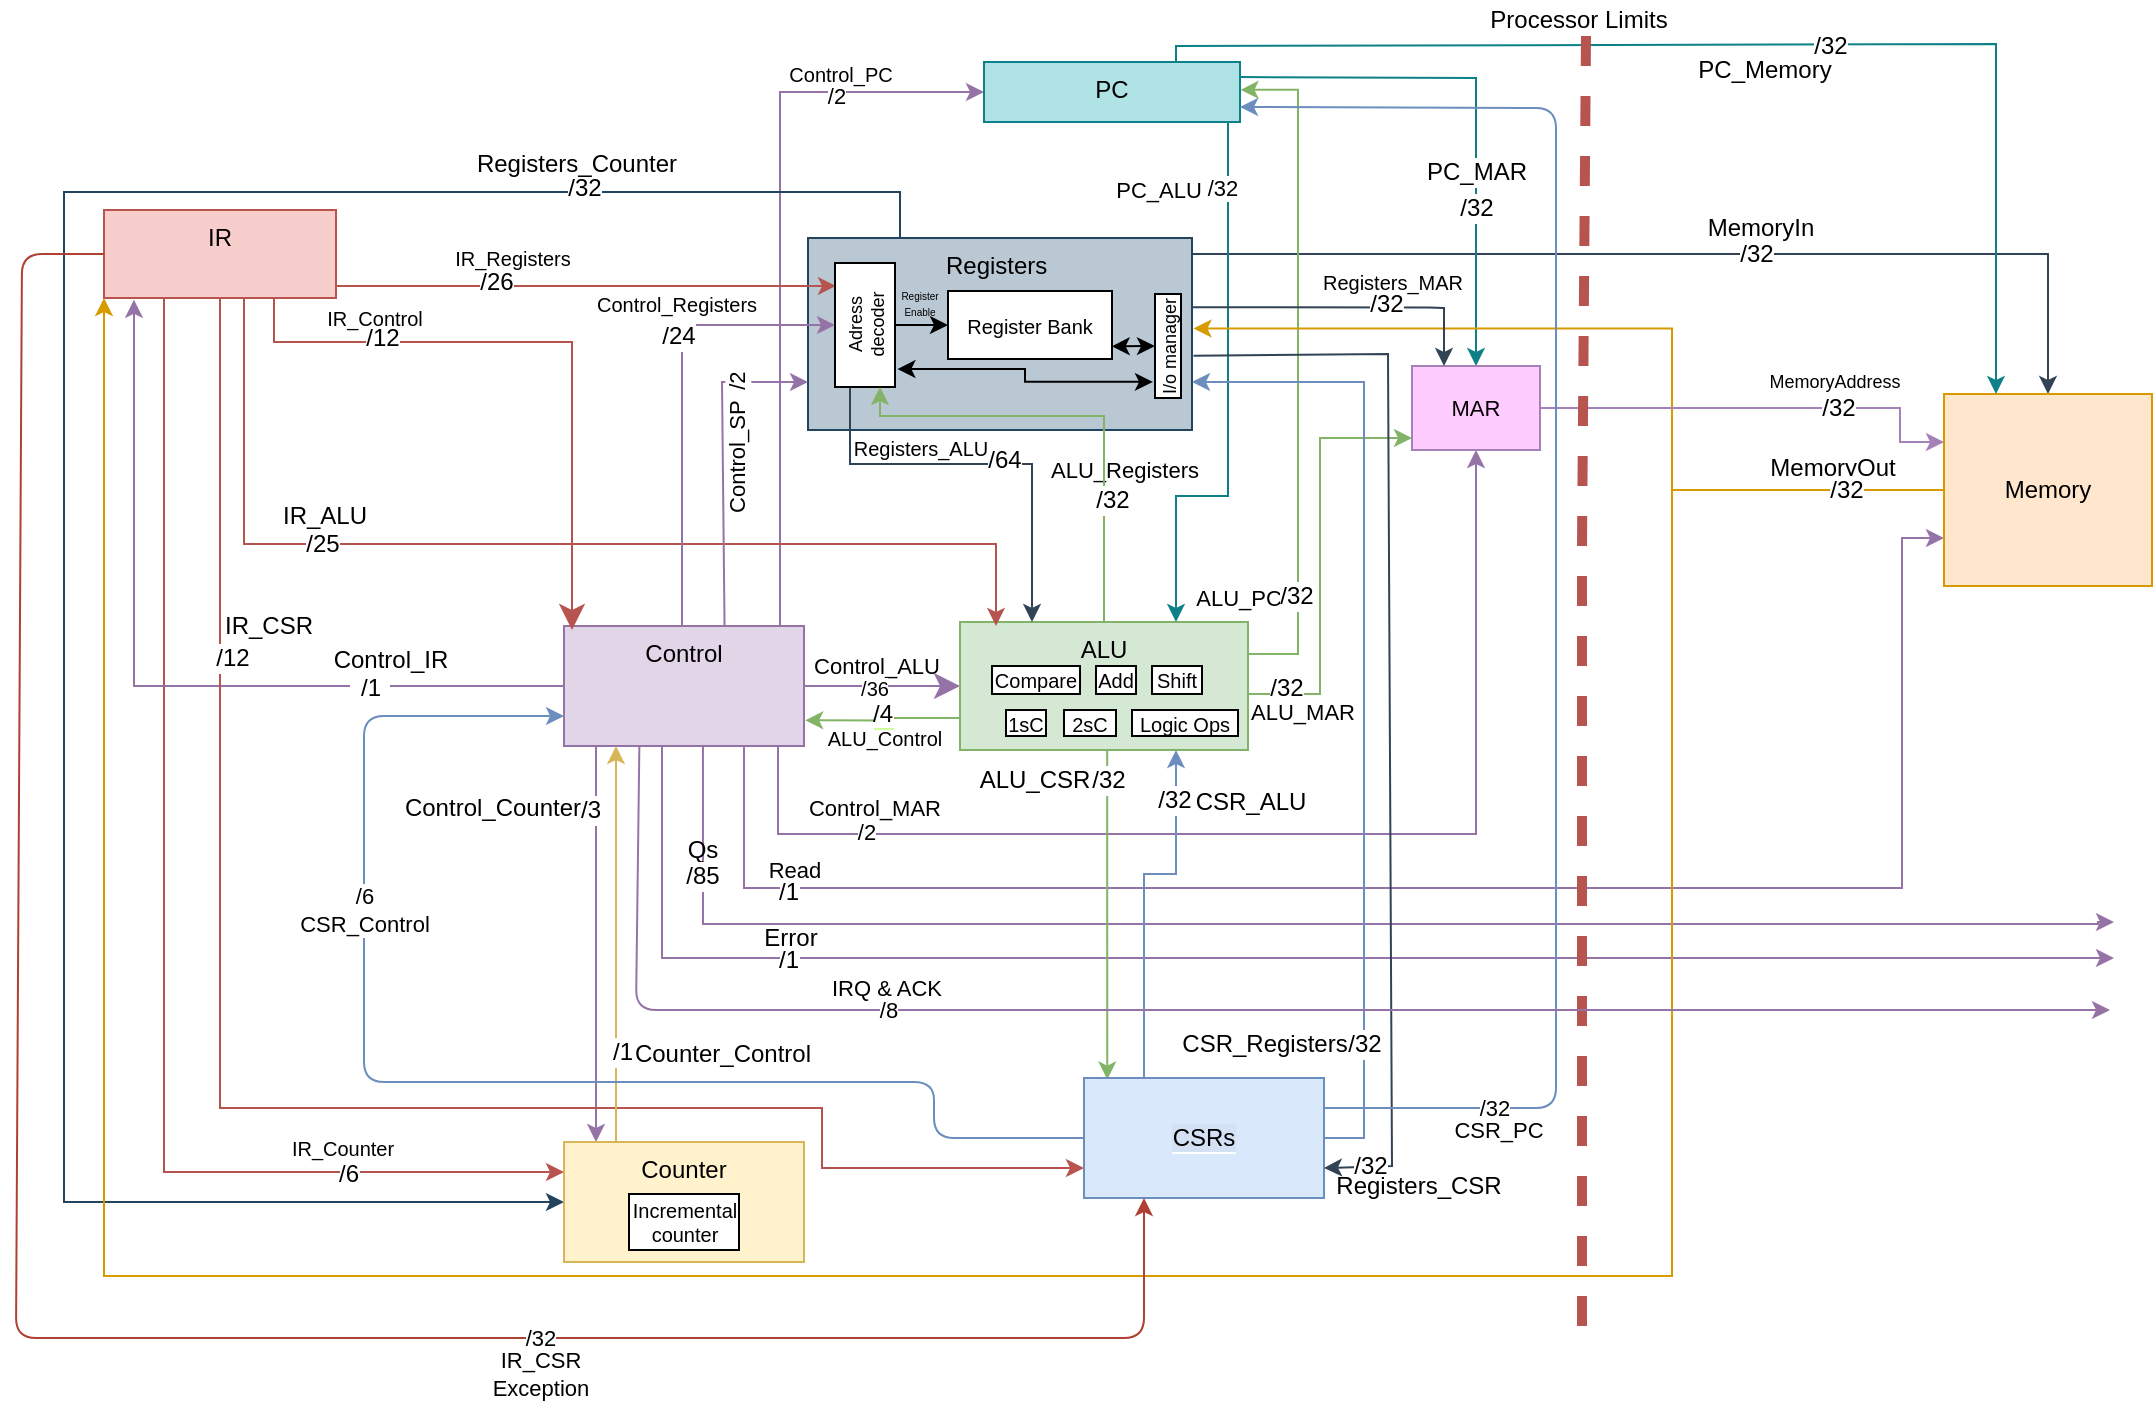 <mxfile version="13.1.3" type="device" pages="2"><diagram id="E9zEXilrSDa3qbzmnoRs" name="diagrama de bloques"><mxGraphModel dx="1038" dy="548" grid="0" gridSize="2" guides="1" tooltips="1" connect="1" arrows="1" fold="1" page="1" pageScale="1" pageWidth="1169" pageHeight="827" math="0" shadow="0"><root><mxCell id="0"/><mxCell id="1" parent="0"/><mxCell id="ELPNX2j9-PcPFa4e5GW9-3" style="edgeStyle=orthogonalEdgeStyle;rounded=0;orthogonalLoop=1;jettySize=auto;html=1;entryX=0.5;entryY=1;entryDx=0;entryDy=0;exitX=0.75;exitY=1;exitDx=0;exitDy=0;fillColor=#e1d5e7;strokeColor=#9673a6;" parent="1" source="1uffFTMx4_ZsY7omOP6r-2" target="oyHP7oUSTTJHCL9Yqe7b-4" edge="1"><mxGeometry relative="1" as="geometry"><Array as="points"><mxPoint x="405" y="424"/><mxPoint x="754" y="424"/></Array></mxGeometry></mxCell><mxCell id="ELPNX2j9-PcPFa4e5GW9-5" value="/2" style="edgeLabel;html=1;align=center;verticalAlign=middle;resizable=0;points=[];labelBackgroundColor=#ffffff;" parent="ELPNX2j9-PcPFa4e5GW9-3" vertex="1" connectable="0"><mxGeometry x="-0.454" y="3" relative="1" as="geometry"><mxPoint x="-60.07" y="2" as="offset"/></mxGeometry></mxCell><mxCell id="kS-7VmBLPkJdDVhI_Rbv-1" style="edgeStyle=orthogonalEdgeStyle;rounded=0;orthogonalLoop=1;jettySize=auto;html=1;entryX=0;entryY=0.25;entryDx=0;entryDy=0;fillColor=#f8cecc;strokeColor=#b85450;" parent="1" source="l158FRIp5lTCmfPFfeJR-1" target="oyHP7oUSTTJHCL9Yqe7b-12" edge="1"><mxGeometry relative="1" as="geometry"><Array as="points"><mxPoint x="98" y="593"/></Array></mxGeometry></mxCell><mxCell id="kS-7VmBLPkJdDVhI_Rbv-2" value="&lt;font style=&quot;font-size: 10px&quot;&gt;IR_Counter&lt;/font&gt;" style="text;html=1;align=center;verticalAlign=middle;resizable=0;points=[];labelBackgroundColor=#ffffff;rotation=0;" parent="kS-7VmBLPkJdDVhI_Rbv-1" vertex="1" connectable="0"><mxGeometry x="-0.918" relative="1" as="geometry"><mxPoint x="89" y="399" as="offset"/></mxGeometry></mxCell><mxCell id="uxZUaM06QrSCGPU4fUY6-6" style="edgeStyle=orthogonalEdgeStyle;rounded=0;orthogonalLoop=1;jettySize=auto;html=1;entryX=0;entryY=0.5;entryDx=0;entryDy=0;endSize=10;startSize=10;fillColor=#e1d5e7;strokeColor=#9673a6;" parent="1" source="1uffFTMx4_ZsY7omOP6r-2" target="1uffFTMx4_ZsY7omOP6r-5" edge="1"><mxGeometry relative="1" as="geometry"/></mxCell><mxCell id="uxZUaM06QrSCGPU4fUY6-54" value="&lt;font style=&quot;font-size: 11px;&quot;&gt;Control_ALU&lt;/font&gt;" style="text;html=1;align=center;verticalAlign=middle;resizable=0;points=[];labelBackgroundColor=none;fontSize=6;" parent="uxZUaM06QrSCGPU4fUY6-6" vertex="1" connectable="0"><mxGeometry x="-0.287" relative="1" as="geometry"><mxPoint x="7.26" y="-10" as="offset"/></mxGeometry></mxCell><mxCell id="uxZUaM06QrSCGPU4fUY6-20" style="edgeStyle=orthogonalEdgeStyle;rounded=0;orthogonalLoop=1;jettySize=auto;html=1;entryX=0;entryY=0.5;entryDx=0;entryDy=0;fillColor=#e1d5e7;strokeColor=#9673a6;exitX=0.819;exitY=0.021;exitDx=0;exitDy=0;exitPerimeter=0;" parent="1" source="1uffFTMx4_ZsY7omOP6r-2" target="1uffFTMx4_ZsY7omOP6r-6" edge="1"><mxGeometry relative="1" as="geometry"><Array as="points"><mxPoint x="406" y="321"/><mxPoint x="406" y="53"/></Array><mxPoint x="636" y="64" as="targetPoint"/></mxGeometry></mxCell><mxCell id="xEkq8vkDQZQR56ScXChK-6" value="/2" style="edgeLabel;html=1;align=center;verticalAlign=middle;resizable=0;points=[];labelBackgroundColor=#ffffff;" parent="uxZUaM06QrSCGPU4fUY6-20" connectable="0" vertex="1"><mxGeometry x="-0.821" y="1" relative="1" as="geometry"><mxPoint x="29" y="-241.89" as="offset"/></mxGeometry></mxCell><mxCell id="oyHP7oUSTTJHCL9Yqe7b-13" style="edgeStyle=orthogonalEdgeStyle;rounded=0;orthogonalLoop=1;jettySize=auto;html=1;fontSize=12;fillColor=#e1d5e7;strokeColor=#9673a6;" parent="1" source="1uffFTMx4_ZsY7omOP6r-2" target="oyHP7oUSTTJHCL9Yqe7b-12" edge="1"><mxGeometry relative="1" as="geometry"><Array as="points"><mxPoint x="314" y="466"/><mxPoint x="314" y="466"/></Array></mxGeometry></mxCell><mxCell id="Kn1CMlPMDs7osdcrt3Gx-23" value="Control_Counter" style="text;html=1;align=center;verticalAlign=middle;resizable=0;points=[];labelBackgroundColor=#ffffff;" parent="oyHP7oUSTTJHCL9Yqe7b-13" vertex="1" connectable="0"><mxGeometry x="-0.645" relative="1" as="geometry"><mxPoint x="-52.0" y="-4.43" as="offset"/></mxGeometry></mxCell><mxCell id="Kn1CMlPMDs7osdcrt3Gx-24" value="/3" style="text;html=1;align=center;verticalAlign=middle;resizable=0;points=[];labelBackgroundColor=#ffffff;" parent="oyHP7oUSTTJHCL9Yqe7b-13" vertex="1" connectable="0"><mxGeometry x="-0.679" y="-3" relative="1" as="geometry"><mxPoint as="offset"/></mxGeometry></mxCell><mxCell id="Kn1CMlPMDs7osdcrt3Gx-7" style="edgeStyle=orthogonalEdgeStyle;rounded=0;orthogonalLoop=1;jettySize=auto;html=1;entryX=0.129;entryY=1.02;entryDx=0;entryDy=0;entryPerimeter=0;fillColor=#e1d5e7;strokeColor=#9673a6;" parent="1" source="1uffFTMx4_ZsY7omOP6r-2" target="l158FRIp5lTCmfPFfeJR-1" edge="1"><mxGeometry relative="1" as="geometry"><mxPoint x="78" y="166" as="targetPoint"/><Array as="points"><mxPoint x="83" y="350"/><mxPoint x="83" y="166"/></Array></mxGeometry></mxCell><mxCell id="Kn1CMlPMDs7osdcrt3Gx-8" value="Control_IR" style="text;html=1;align=center;verticalAlign=middle;resizable=0;points=[];labelBackgroundColor=#ffffff;" parent="Kn1CMlPMDs7osdcrt3Gx-7" vertex="1" connectable="0"><mxGeometry x="-0.737" y="-3" relative="1" as="geometry"><mxPoint x="-33.29" y="-10.03" as="offset"/></mxGeometry></mxCell><mxCell id="Kn1CMlPMDs7osdcrt3Gx-19" style="edgeStyle=orthogonalEdgeStyle;rounded=0;orthogonalLoop=1;jettySize=auto;html=1;fillColor=#e1d5e7;strokeColor=#9673a6;exitX=0.554;exitY=0.989;exitDx=0;exitDy=0;exitPerimeter=0;" parent="1" edge="1"><mxGeometry relative="1" as="geometry"><mxPoint x="1073" y="468" as="targetPoint"/><Array as="points"><mxPoint x="368" y="469"/><mxPoint x="1065" y="469"/></Array><mxPoint x="367.48" y="379.34" as="sourcePoint"/></mxGeometry></mxCell><mxCell id="Kn1CMlPMDs7osdcrt3Gx-25" value="Qs" style="text;html=1;align=center;verticalAlign=middle;resizable=0;points=[];labelBackgroundColor=none;" parent="Kn1CMlPMDs7osdcrt3Gx-19" vertex="1" connectable="0"><mxGeometry x="-0.902" y="-2" relative="1" as="geometry"><mxPoint x="1" y="13.66" as="offset"/></mxGeometry></mxCell><mxCell id="Kn1CMlPMDs7osdcrt3Gx-26" value="/85" style="text;html=1;align=center;verticalAlign=middle;resizable=0;points=[];labelBackgroundColor=#ffffff;" parent="Kn1CMlPMDs7osdcrt3Gx-19" vertex="1" connectable="0"><mxGeometry x="-0.816" y="-1" relative="1" as="geometry"><mxPoint x="-0.03" y="-8" as="offset"/></mxGeometry></mxCell><mxCell id="Kn1CMlPMDs7osdcrt3Gx-27" style="edgeStyle=orthogonalEdgeStyle;rounded=0;orthogonalLoop=1;jettySize=auto;html=1;fillColor=#e1d5e7;strokeColor=#9673a6;" parent="1" source="1uffFTMx4_ZsY7omOP6r-2" edge="1"><mxGeometry relative="1" as="geometry"><mxPoint x="1073" y="486" as="targetPoint"/><Array as="points"><mxPoint x="347" y="486"/></Array><mxPoint x="358" y="399" as="sourcePoint"/></mxGeometry></mxCell><mxCell id="Kn1CMlPMDs7osdcrt3Gx-34" value="Error" style="text;html=1;align=center;verticalAlign=middle;resizable=0;points=[];labelBackgroundColor=none;" parent="Kn1CMlPMDs7osdcrt3Gx-27" vertex="1" connectable="0"><mxGeometry x="-0.851" y="-2" relative="1" as="geometry"><mxPoint x="66" y="33.87" as="offset"/></mxGeometry></mxCell><mxCell id="ky_xen87xXT4FXcY5IdH-1" style="edgeStyle=orthogonalEdgeStyle;rounded=0;orthogonalLoop=1;jettySize=auto;html=1;entryX=0;entryY=0.75;entryDx=0;entryDy=0;fontSize=11;fillColor=#e1d5e7;strokeColor=#9673a6;exitX=0.75;exitY=1;exitDx=0;exitDy=0;" parent="1" source="1uffFTMx4_ZsY7omOP6r-2" target="l158FRIp5lTCmfPFfeJR-2" edge="1"><mxGeometry relative="1" as="geometry"><Array as="points"><mxPoint x="388" y="451"/><mxPoint x="967" y="451"/><mxPoint x="967" y="276"/></Array></mxGeometry></mxCell><mxCell id="ky_xen87xXT4FXcY5IdH-2" value="Read" style="text;html=1;align=center;verticalAlign=middle;resizable=0;points=[];labelBackgroundColor=none;fontSize=11;" parent="ky_xen87xXT4FXcY5IdH-1" vertex="1" connectable="0"><mxGeometry x="-0.936" relative="1" as="geometry"><mxPoint x="25" y="34.8" as="offset"/></mxGeometry></mxCell><mxCell id="1uffFTMx4_ZsY7omOP6r-2" value="Control" style="rounded=0;whiteSpace=wrap;html=1;verticalAlign=top;fillColor=#e1d5e7;strokeColor=#9673a6;" parent="1" vertex="1"><mxGeometry x="298" y="320" width="120" height="60" as="geometry"/></mxCell><mxCell id="ZUKVfBsBV9LZeOYBfx0E-12" style="edgeStyle=orthogonalEdgeStyle;rounded=0;orthogonalLoop=1;jettySize=auto;html=1;entryX=0;entryY=0.5;entryDx=0;entryDy=0;fillColor=#bac8d3;strokeColor=#23445d;exitX=0.25;exitY=0;exitDx=0;exitDy=0;" parent="1" source="1uffFTMx4_ZsY7omOP6r-3" target="oyHP7oUSTTJHCL9Yqe7b-12" edge="1"><mxGeometry relative="1" as="geometry"><Array as="points"><mxPoint x="466" y="126"/><mxPoint x="466" y="103"/><mxPoint x="48" y="103"/><mxPoint x="48" y="608"/></Array></mxGeometry></mxCell><mxCell id="Kn1CMlPMDs7osdcrt3Gx-18" value="/32" style="text;html=1;align=center;verticalAlign=middle;resizable=0;points=[];labelBackgroundColor=#ffffff;" parent="ZUKVfBsBV9LZeOYBfx0E-12" vertex="1" connectable="0"><mxGeometry x="-0.678" y="3" relative="1" as="geometry"><mxPoint x="9.5" y="-5" as="offset"/></mxGeometry></mxCell><mxCell id="kS-7VmBLPkJdDVhI_Rbv-6" style="edgeStyle=orthogonalEdgeStyle;rounded=0;orthogonalLoop=1;jettySize=auto;html=1;entryX=0.5;entryY=0;entryDx=0;entryDy=0;fillColor=#647687;strokeColor=#314354;exitX=1;exitY=0.25;exitDx=0;exitDy=0;" parent="1" source="1uffFTMx4_ZsY7omOP6r-3" target="l158FRIp5lTCmfPFfeJR-2" edge="1"><mxGeometry relative="1" as="geometry"><Array as="points"><mxPoint x="612" y="134"/><mxPoint x="1040" y="134"/></Array></mxGeometry></mxCell><mxCell id="kS-7VmBLPkJdDVhI_Rbv-8" value="/32" style="text;html=1;align=center;verticalAlign=middle;resizable=0;points=[];labelBackgroundColor=#ffffff;" parent="kS-7VmBLPkJdDVhI_Rbv-6" vertex="1" connectable="0"><mxGeometry x="0.158" relative="1" as="geometry"><mxPoint as="offset"/></mxGeometry></mxCell><object label="Registers&amp;nbsp;" id="1uffFTMx4_ZsY7omOP6r-3"><mxCell style="rounded=0;whiteSpace=wrap;html=1;align=center;shadow=0;labelPosition=center;verticalLabelPosition=middle;verticalAlign=top;horizontal=1;fillColor=#bac8d3;strokeColor=#23445d;" parent="1" vertex="1"><mxGeometry x="420" y="126" width="192" height="96" as="geometry"/></mxCell></object><mxCell id="ZUKVfBsBV9LZeOYBfx0E-3" style="edgeStyle=orthogonalEdgeStyle;rounded=0;orthogonalLoop=1;jettySize=auto;html=1;entryX=0;entryY=0.857;entryDx=0;entryDy=0;entryPerimeter=0;fillColor=#d5e8d4;strokeColor=#82b366;" parent="1" source="1uffFTMx4_ZsY7omOP6r-5" target="oyHP7oUSTTJHCL9Yqe7b-4" edge="1"><mxGeometry relative="1" as="geometry"><Array as="points"><mxPoint x="676" y="354"/><mxPoint x="676" y="226"/></Array><mxPoint x="712" y="226" as="targetPoint"/></mxGeometry></mxCell><mxCell id="ZUKVfBsBV9LZeOYBfx0E-10" style="edgeStyle=orthogonalEdgeStyle;rounded=0;orthogonalLoop=1;jettySize=auto;html=1;entryX=0.097;entryY=0.013;entryDx=0;entryDy=0;entryPerimeter=0;fillColor=#d5e8d4;strokeColor=#82b366;" parent="1" source="1uffFTMx4_ZsY7omOP6r-5" target="oyHP7oUSTTJHCL9Yqe7b-25" edge="1"><mxGeometry relative="1" as="geometry"><Array as="points"><mxPoint x="570" y="464"/></Array></mxGeometry></mxCell><mxCell id="Kn1CMlPMDs7osdcrt3Gx-37" value="/32" style="text;html=1;align=center;verticalAlign=middle;resizable=0;points=[];labelBackgroundColor=#ffffff;" parent="ZUKVfBsBV9LZeOYBfx0E-10" vertex="1" connectable="0"><mxGeometry x="-0.824" relative="1" as="geometry"><mxPoint as="offset"/></mxGeometry></mxCell><mxCell id="uWXpRsuVXK7MOfpMflA6-9" style="edgeStyle=orthogonalEdgeStyle;rounded=0;orthogonalLoop=1;jettySize=auto;html=1;exitX=1;exitY=0.25;exitDx=0;exitDy=0;strokeWidth=1;entryX=1.002;entryY=0.464;entryDx=0;entryDy=0;entryPerimeter=0;fillColor=#d5e8d4;strokeColor=#82b366;" parent="1" source="1uffFTMx4_ZsY7omOP6r-5" target="1uffFTMx4_ZsY7omOP6r-6" edge="1"><mxGeometry relative="1" as="geometry"><Array as="points"><mxPoint x="665" y="334"/><mxPoint x="665" y="52"/></Array><mxPoint x="644" y="52" as="targetPoint"/></mxGeometry></mxCell><mxCell id="uWXpRsuVXK7MOfpMflA6-19" style="edgeStyle=orthogonalEdgeStyle;rounded=0;orthogonalLoop=1;jettySize=auto;html=1;exitX=0;exitY=0.75;exitDx=0;exitDy=0;entryX=1.005;entryY=0.786;entryDx=0;entryDy=0;strokeColor=#82b366;strokeWidth=1;fillColor=#d5e8d4;entryPerimeter=0;" parent="1" source="1uffFTMx4_ZsY7omOP6r-5" target="1uffFTMx4_ZsY7omOP6r-2" edge="1"><mxGeometry relative="1" as="geometry"><Array as="points"><mxPoint x="457" y="367"/></Array></mxGeometry></mxCell><mxCell id="1uffFTMx4_ZsY7omOP6r-5" value="ALU" style="rounded=0;whiteSpace=wrap;html=1;verticalAlign=top;fillColor=#d5e8d4;strokeColor=#82b366;" parent="1" vertex="1"><mxGeometry x="496" y="318" width="144" height="64" as="geometry"/></mxCell><mxCell id="VS4oJTiixT8Q2NnetOnW-2" style="edgeStyle=none;rounded=0;orthogonalLoop=1;jettySize=auto;html=1;exitX=1;exitY=0.25;exitDx=0;exitDy=0;entryX=0.5;entryY=0;entryDx=0;entryDy=0;strokeColor=#0e8088;fillColor=#b0e3e6;" parent="1" source="1uffFTMx4_ZsY7omOP6r-6" target="oyHP7oUSTTJHCL9Yqe7b-4" edge="1"><mxGeometry relative="1" as="geometry"><mxPoint x="762" y="202" as="targetPoint"/><Array as="points"><mxPoint x="754" y="46"/></Array></mxGeometry></mxCell><mxCell id="VS4oJTiixT8Q2NnetOnW-3" value="PC_MAR" style="text;html=1;align=center;verticalAlign=middle;resizable=0;points=[];labelBackgroundColor=#ffffff;" parent="VS4oJTiixT8Q2NnetOnW-2" vertex="1" connectable="0"><mxGeometry x="-0.215" relative="1" as="geometry"><mxPoint x="15.21" y="47.06" as="offset"/></mxGeometry></mxCell><mxCell id="ZUKVfBsBV9LZeOYBfx0E-9" value="/32" style="text;html=1;align=center;verticalAlign=middle;resizable=0;points=[];labelBackgroundColor=#ffffff;" parent="VS4oJTiixT8Q2NnetOnW-2" vertex="1" connectable="0"><mxGeometry x="0.072" y="-27" relative="1" as="geometry"><mxPoint x="27.0" y="42.54" as="offset"/></mxGeometry></mxCell><mxCell id="ky_xen87xXT4FXcY5IdH-3" style="edgeStyle=orthogonalEdgeStyle;rounded=0;orthogonalLoop=1;jettySize=auto;html=1;fontSize=11;entryX=0.75;entryY=0;entryDx=0;entryDy=0;fillColor=#b0e3e6;strokeColor=#0e8088;" parent="1" source="1uffFTMx4_ZsY7omOP6r-6" target="1uffFTMx4_ZsY7omOP6r-5" edge="1"><mxGeometry relative="1" as="geometry"><Array as="points"><mxPoint x="630" y="255"/><mxPoint x="604" y="255"/></Array><mxPoint x="629" y="308" as="targetPoint"/></mxGeometry></mxCell><mxCell id="ky_xen87xXT4FXcY5IdH-4" value="PC_ALU" style="text;html=1;align=center;verticalAlign=middle;resizable=0;points=[];labelBackgroundColor=#ffffff;fontSize=11;" parent="ky_xen87xXT4FXcY5IdH-3" vertex="1" connectable="0"><mxGeometry x="-0.884" y="-3" relative="1" as="geometry"><mxPoint x="-32" y="18.17" as="offset"/></mxGeometry></mxCell><mxCell id="ky_xen87xXT4FXcY5IdH-5" value="/32" style="text;html=1;align=center;verticalAlign=middle;resizable=0;points=[];labelBackgroundColor=#ffffff;fontSize=11;" parent="ky_xen87xXT4FXcY5IdH-3" vertex="1" connectable="0"><mxGeometry x="-0.679" y="-1" relative="1" as="geometry"><mxPoint x="-1.9" y="-12" as="offset"/></mxGeometry></mxCell><mxCell id="1uffFTMx4_ZsY7omOP6r-6" value="PC" style="rounded=0;whiteSpace=wrap;html=1;verticalAlign=top;fillColor=#b0e3e6;strokeColor=#0e8088;" parent="1" vertex="1"><mxGeometry x="508" y="38" width="128" height="30" as="geometry"/></mxCell><mxCell id="uxZUaM06QrSCGPU4fUY6-16" style="edgeStyle=orthogonalEdgeStyle;rounded=0;orthogonalLoop=1;jettySize=auto;html=1;fillColor=#f8cecc;strokeColor=#b85450;exitX=1;exitY=0.75;exitDx=0;exitDy=0;entryX=0.815;entryY=0.017;entryDx=0;entryDy=0;entryPerimeter=0;" parent="1" source="l158FRIp5lTCmfPFfeJR-1" target="uxZUaM06QrSCGPU4fUY6-31" edge="1"><mxGeometry relative="1" as="geometry"><Array as="points"><mxPoint x="184" y="150"/></Array><mxPoint x="405" y="136" as="targetPoint"/></mxGeometry></mxCell><mxCell id="uxZUaM06QrSCGPU4fUY6-18" value="&lt;span&gt;/26&lt;/span&gt;" style="text;html=1;align=center;verticalAlign=middle;resizable=0;points=[];labelBackgroundColor=#FFFFFF;" parent="uxZUaM06QrSCGPU4fUY6-16" vertex="1" connectable="0"><mxGeometry x="0.593" y="2" relative="1" as="geometry"><mxPoint x="-118.4" y="0.02" as="offset"/></mxGeometry></mxCell><mxCell id="uxZUaM06QrSCGPU4fUY6-56" style="edgeStyle=orthogonalEdgeStyle;rounded=0;orthogonalLoop=1;jettySize=auto;html=1;startSize=10;endSize=10;strokeWidth=1;fontSize=6;fillColor=#f8cecc;strokeColor=#b85450;exitX=0.75;exitY=1;exitDx=0;exitDy=0;" parent="1" source="l158FRIp5lTCmfPFfeJR-1" edge="1"><mxGeometry relative="1" as="geometry"><Array as="points"><mxPoint x="153" y="156"/><mxPoint x="153" y="178"/><mxPoint x="302" y="178"/></Array><mxPoint x="302" y="322" as="targetPoint"/></mxGeometry></mxCell><mxCell id="u2SRPRtqWH9OoGuydBVj-5" value="/12" style="text;html=1;align=center;verticalAlign=middle;resizable=0;points=[];labelBackgroundColor=#ffffff;" parent="uxZUaM06QrSCGPU4fUY6-56" vertex="1" connectable="0"><mxGeometry x="0.841" y="-2" relative="1" as="geometry"><mxPoint x="-93" y="-121" as="offset"/></mxGeometry></mxCell><mxCell id="oyHP7oUSTTJHCL9Yqe7b-17" style="edgeStyle=orthogonalEdgeStyle;rounded=0;orthogonalLoop=1;jettySize=auto;html=1;fontSize=6;fillColor=#f8cecc;strokeColor=#b85450;" parent="1" source="l158FRIp5lTCmfPFfeJR-1" edge="1"><mxGeometry relative="1" as="geometry"><Array as="points"><mxPoint x="138" y="279"/><mxPoint x="514" y="279"/></Array><mxPoint x="514" y="320" as="targetPoint"/></mxGeometry></mxCell><mxCell id="oyHP7oUSTTJHCL9Yqe7b-18" value="&lt;font style=&quot;font-size: 12px&quot;&gt;IR_ALU&lt;/font&gt;" style="text;html=1;align=center;verticalAlign=middle;resizable=0;points=[];labelBackgroundColor=#ffffff;fontSize=6;" parent="oyHP7oUSTTJHCL9Yqe7b-17" vertex="1" connectable="0"><mxGeometry x="-0.308" y="-2" relative="1" as="geometry"><mxPoint x="-24.0" y="-16" as="offset"/></mxGeometry></mxCell><mxCell id="oyHP7oUSTTJHCL9Yqe7b-19" value="&lt;span style=&quot;font-size: 12px&quot;&gt;/25&lt;/span&gt;" style="text;html=1;align=center;verticalAlign=middle;resizable=0;points=[];labelBackgroundColor=#FFFFFF;fontSize=6;" parent="oyHP7oUSTTJHCL9Yqe7b-17" vertex="1" connectable="0"><mxGeometry x="-0.401" y="-2" relative="1" as="geometry"><mxPoint y="-2" as="offset"/></mxGeometry></mxCell><mxCell id="Kn1CMlPMDs7osdcrt3Gx-9" style="edgeStyle=orthogonalEdgeStyle;rounded=0;orthogonalLoop=1;jettySize=auto;html=1;entryX=0;entryY=0.75;entryDx=0;entryDy=0;fillColor=#f8cecc;strokeColor=#b85450;exitX=0.5;exitY=1;exitDx=0;exitDy=0;" parent="1" source="l158FRIp5lTCmfPFfeJR-1" target="oyHP7oUSTTJHCL9Yqe7b-25" edge="1"><mxGeometry relative="1" as="geometry"><Array as="points"><mxPoint x="126" y="561"/><mxPoint x="427" y="561"/><mxPoint x="427" y="591"/></Array></mxGeometry></mxCell><mxCell id="Kn1CMlPMDs7osdcrt3Gx-10" value="IR_CSR" style="text;html=1;align=center;verticalAlign=middle;resizable=0;points=[];labelBackgroundColor=#ffffff;" parent="Kn1CMlPMDs7osdcrt3Gx-9" vertex="1" connectable="0"><mxGeometry x="-0.756" y="-1" relative="1" as="geometry"><mxPoint x="25" y="57.5" as="offset"/></mxGeometry></mxCell><mxCell id="Kn1CMlPMDs7osdcrt3Gx-11" value="/12" style="text;html=1;align=center;verticalAlign=middle;resizable=0;points=[];labelBackgroundColor=#ffffff;" parent="Kn1CMlPMDs7osdcrt3Gx-9" vertex="1" connectable="0"><mxGeometry x="-0.68" y="3" relative="1" as="geometry"><mxPoint x="3" y="40.85" as="offset"/></mxGeometry></mxCell><mxCell id="kS-7VmBLPkJdDVhI_Rbv-4" value="/6" style="text;html=1;align=center;verticalAlign=middle;resizable=0;points=[];labelBackgroundColor=#ffffff;" parent="Kn1CMlPMDs7osdcrt3Gx-9" vertex="1" connectable="0"><mxGeometry x="-0.375" y="1" relative="1" as="geometry"><mxPoint x="63" y="167.05" as="offset"/></mxGeometry></mxCell><mxCell id="l158FRIp5lTCmfPFfeJR-1" value="IR" style="rounded=0;whiteSpace=wrap;html=1;verticalAlign=top;fillColor=#f8cecc;strokeColor=#b85450;" parent="1" vertex="1"><mxGeometry x="68" y="112" width="116" height="44" as="geometry"/></mxCell><mxCell id="Kn1CMlPMDs7osdcrt3Gx-3" style="edgeStyle=orthogonalEdgeStyle;rounded=0;orthogonalLoop=1;jettySize=auto;html=1;entryX=0;entryY=1;entryDx=0;entryDy=0;strokeColor=#d79b00;strokeWidth=1;fillColor=#ffe6cc;" parent="1" source="l158FRIp5lTCmfPFfeJR-2" target="l158FRIp5lTCmfPFfeJR-1" edge="1"><mxGeometry relative="1" as="geometry"><Array as="points"><mxPoint x="852" y="252"/><mxPoint x="852" y="645"/><mxPoint x="68" y="645"/></Array></mxGeometry></mxCell><mxCell id="Kn1CMlPMDs7osdcrt3Gx-5" value="MemoryOut" style="text;html=1;align=center;verticalAlign=middle;resizable=0;points=[];labelBackgroundColor=#ffffff;" parent="Kn1CMlPMDs7osdcrt3Gx-3" vertex="1" connectable="0"><mxGeometry x="-0.959" y="6" relative="1" as="geometry"><mxPoint x="-19.41" y="-17.06" as="offset"/></mxGeometry></mxCell><mxCell id="kS-7VmBLPkJdDVhI_Rbv-5" style="edgeStyle=orthogonalEdgeStyle;rounded=0;orthogonalLoop=1;jettySize=auto;html=1;entryX=1.004;entryY=0.471;entryDx=0;entryDy=0;entryPerimeter=0;fillColor=#ffe6cc;strokeColor=#d79b00;" parent="1" source="l158FRIp5lTCmfPFfeJR-2" target="1uffFTMx4_ZsY7omOP6r-3" edge="1"><mxGeometry relative="1" as="geometry"><Array as="points"><mxPoint x="852" y="252"/><mxPoint x="852" y="171"/></Array><mxPoint x="614" y="171" as="targetPoint"/></mxGeometry></mxCell><mxCell id="l158FRIp5lTCmfPFfeJR-2" value="Memory" style="rounded=0;whiteSpace=wrap;html=1;fillColor=#ffe6cc;strokeColor=#D79B00;" parent="1" vertex="1"><mxGeometry x="988" y="204" width="104" height="96" as="geometry"/></mxCell><mxCell id="uxZUaM06QrSCGPU4fUY6-9" value="&lt;font style=&quot;font-size: 11px;&quot;&gt;ALU_Registers&lt;/font&gt;" style="text;html=1;align=center;verticalAlign=middle;resizable=0;points=[];autosize=1;labelBackgroundColor=none;" parent="1" vertex="1"><mxGeometry x="569" y="236" width="18" height="12" as="geometry"/></mxCell><mxCell id="uxZUaM06QrSCGPU4fUY6-10" value="&lt;font style=&quot;font-size: 10px&quot;&gt;Registers_ALU&lt;/font&gt;" style="text;html=1;align=center;verticalAlign=middle;resizable=0;points=[];autosize=1;" parent="1" vertex="1"><mxGeometry x="437" y="221" width="78" height="20" as="geometry"/></mxCell><mxCell id="uxZUaM06QrSCGPU4fUY6-17" value="&lt;font style=&quot;font-size: 10px&quot;&gt;IR_Registers&lt;/font&gt;" style="text;html=1;align=center;verticalAlign=middle;resizable=0;points=[];autosize=1;" parent="1" vertex="1"><mxGeometry x="237" y="126" width="70" height="20" as="geometry"/></mxCell><mxCell id="uxZUaM06QrSCGPU4fUY6-21" value="&lt;font style=&quot;font-size: 10px&quot;&gt;Control_PC&lt;/font&gt;" style="text;html=1;align=center;verticalAlign=middle;resizable=0;points=[];autosize=1;" parent="1" vertex="1"><mxGeometry x="404" y="34" width="64" height="20" as="geometry"/></mxCell><mxCell id="uxZUaM06QrSCGPU4fUY6-28" value="Processor Limits" style="text;html=1;align=center;verticalAlign=middle;resizable=0;points=[];autosize=1;" parent="1" vertex="1"><mxGeometry x="755" y="7" width="100" height="20" as="geometry"/></mxCell><mxCell id="uxZUaM06QrSCGPU4fUY6-29" value="Registers_Counter" style="text;html=1;align=center;verticalAlign=middle;resizable=0;points=[];autosize=1;" parent="1" vertex="1"><mxGeometry x="248" y="80" width="112" height="18" as="geometry"/></mxCell><mxCell id="uxZUaM06QrSCGPU4fUY6-35" style="edgeStyle=orthogonalEdgeStyle;rounded=0;orthogonalLoop=1;jettySize=auto;html=1;strokeWidth=1;fontSize=6;" parent="1" source="uxZUaM06QrSCGPU4fUY6-31" target="uxZUaM06QrSCGPU4fUY6-32" edge="1"><mxGeometry relative="1" as="geometry"/></mxCell><mxCell id="uWXpRsuVXK7MOfpMflA6-23" style="edgeStyle=orthogonalEdgeStyle;rounded=0;orthogonalLoop=1;jettySize=auto;html=1;exitX=0;exitY=0.25;exitDx=0;exitDy=0;entryX=0.25;entryY=0;entryDx=0;entryDy=0;strokeColor=#314354;strokeWidth=1;fillColor=#647687;" parent="1" source="uxZUaM06QrSCGPU4fUY6-31" target="1uffFTMx4_ZsY7omOP6r-5" edge="1"><mxGeometry relative="1" as="geometry"><Array as="points"><mxPoint x="441" y="239"/><mxPoint x="532" y="239"/></Array></mxGeometry></mxCell><mxCell id="xEkq8vkDQZQR56ScXChK-12" style="edgeStyle=orthogonalEdgeStyle;rounded=0;orthogonalLoop=1;jettySize=auto;html=1;startArrow=classic;startFill=1;exitX=0.145;exitY=1.04;exitDx=0;exitDy=0;exitPerimeter=0;entryX=0.155;entryY=-0.078;entryDx=0;entryDy=0;entryPerimeter=0;" parent="1" source="uxZUaM06QrSCGPU4fUY6-31" target="xEkq8vkDQZQR56ScXChK-9" edge="1"><mxGeometry relative="1" as="geometry"><Array as="points"/><mxPoint x="592" y="197" as="targetPoint"/></mxGeometry></mxCell><mxCell id="uxZUaM06QrSCGPU4fUY6-31" value="&lt;font style=&quot;font-size: 9px&quot;&gt;Adress decoder&lt;/font&gt;" style="rounded=0;whiteSpace=wrap;html=1;shadow=0;rotation=-90;fontSize=6;" parent="1" vertex="1"><mxGeometry x="417.5" y="154.5" width="62" height="30" as="geometry"/></mxCell><mxCell id="uxZUaM06QrSCGPU4fUY6-7" style="edgeStyle=orthogonalEdgeStyle;rounded=0;orthogonalLoop=1;jettySize=auto;html=1;entryX=0.5;entryY=0;entryDx=0;entryDy=0;exitX=0.5;exitY=0;exitDx=0;exitDy=0;fillColor=#e1d5e7;strokeColor=#9673a6;" parent="1" source="1uffFTMx4_ZsY7omOP6r-2" target="uxZUaM06QrSCGPU4fUY6-31" edge="1"><mxGeometry relative="1" as="geometry"><Array as="points"><mxPoint x="357" y="320"/><mxPoint x="357" y="170"/></Array></mxGeometry></mxCell><mxCell id="uxZUaM06QrSCGPU4fUY6-15" value="&lt;span&gt;/24&lt;br&gt;&lt;/span&gt;" style="text;html=1;align=center;verticalAlign=middle;resizable=0;points=[];labelBackgroundColor=#FFFFFF;" parent="uxZUaM06QrSCGPU4fUY6-7" vertex="1" connectable="0"><mxGeometry x="-0.505" y="-2" relative="1" as="geometry"><mxPoint x="-4" y="-90" as="offset"/></mxGeometry></mxCell><mxCell id="uxZUaM06QrSCGPU4fUY6-14" value="&lt;font style=&quot;font-size: 10px&quot;&gt;Control_Registers&lt;/font&gt;" style="text;html=1;align=center;verticalAlign=middle;resizable=0;points=[];labelBackgroundColor=none;" parent="uxZUaM06QrSCGPU4fUY6-7" vertex="1" connectable="0"><mxGeometry x="-0.19" y="-2" relative="1" as="geometry"><mxPoint x="-5" y="-69.37" as="offset"/></mxGeometry></mxCell><mxCell id="uxZUaM06QrSCGPU4fUY6-32" value="&lt;font style=&quot;font-size: 10px&quot;&gt;Register Bank&lt;/font&gt;" style="rounded=0;whiteSpace=wrap;html=1;shadow=0;fontSize=6;" parent="1" vertex="1"><mxGeometry x="490" y="152.5" width="82" height="34" as="geometry"/></mxCell><mxCell id="uxZUaM06QrSCGPU4fUY6-36" value="&lt;font style=&quot;font-size: 5px&quot;&gt;Register &lt;br&gt;Enable&lt;/font&gt;" style="text;html=1;strokeColor=none;fillColor=none;align=center;verticalAlign=middle;whiteSpace=wrap;rounded=0;shadow=0;fontSize=6;" parent="1" vertex="1"><mxGeometry x="456" y="151.5" width="40" height="14" as="geometry"/></mxCell><mxCell id="uxZUaM06QrSCGPU4fUY6-51" value="&lt;font style=&quot;font-size: 11px;&quot;&gt;&lt;span style=&quot;font-size: 11px;&quot;&gt;ALU_PC&lt;/span&gt;&lt;br style=&quot;font-size: 11px;&quot;&gt;&lt;/font&gt;" style="text;html=1;align=center;verticalAlign=middle;resizable=0;points=[];autosize=1;fontSize=6;labelBackgroundColor=none;" parent="1" vertex="1"><mxGeometry x="626" y="300" width="18" height="12" as="geometry"/></mxCell><mxCell id="uxZUaM06QrSCGPU4fUY6-55" value="&lt;font style=&quot;font-size: 10px ; background-color: rgb(255 , 255 , 255)&quot;&gt;/36&lt;/font&gt;" style="text;html=1;align=center;verticalAlign=middle;resizable=0;points=[];autosize=1;fontSize=6;" parent="1" vertex="1"><mxGeometry x="441" y="345" width="24" height="12" as="geometry"/></mxCell><mxCell id="uxZUaM06QrSCGPU4fUY6-57" value="&lt;font style=&quot;font-size: 10px&quot;&gt;IR_Control&lt;/font&gt;" style="text;html=1;align=center;verticalAlign=middle;resizable=0;points=[];autosize=1;fontSize=6;" parent="1" vertex="1"><mxGeometry x="173" y="159" width="60" height="14" as="geometry"/></mxCell><mxCell id="BJvM7v3kbWnB1x-DC8BS-5" value="ALU_Control" style="text;html=1;align=center;verticalAlign=middle;resizable=0;points=[];autosize=1;fontSize=10;labelBackgroundColor=none;" parent="1" vertex="1"><mxGeometry x="449" y="370" width="18" height="12" as="geometry"/></mxCell><mxCell id="oyHP7oUSTTJHCL9Yqe7b-6" style="edgeStyle=orthogonalEdgeStyle;rounded=0;orthogonalLoop=1;jettySize=auto;html=1;entryX=0;entryY=0.25;entryDx=0;entryDy=0;fontSize=6;fillColor=#ffcccc;strokeColor=#A680B8;" parent="1" source="oyHP7oUSTTJHCL9Yqe7b-4" target="l158FRIp5lTCmfPFfeJR-2" edge="1"><mxGeometry relative="1" as="geometry"><Array as="points"><mxPoint x="966" y="211"/><mxPoint x="966" y="228"/></Array></mxGeometry></mxCell><mxCell id="u2SRPRtqWH9OoGuydBVj-4" value="/32" style="text;html=1;align=center;verticalAlign=middle;resizable=0;points=[];labelBackgroundColor=#ffffff;" parent="oyHP7oUSTTJHCL9Yqe7b-6" vertex="1" connectable="0"><mxGeometry x="-0.271" y="1" relative="1" as="geometry"><mxPoint x="69" y="1" as="offset"/></mxGeometry></mxCell><mxCell id="oyHP7oUSTTJHCL9Yqe7b-7" value="&lt;font style=&quot;font-size: 10px&quot;&gt;Add&lt;/font&gt;" style="rounded=0;whiteSpace=wrap;html=1;fontSize=6;" parent="1" vertex="1"><mxGeometry x="564" y="340" width="20" height="14" as="geometry"/></mxCell><mxCell id="oyHP7oUSTTJHCL9Yqe7b-8" value="&lt;font style=&quot;font-size: 10px&quot;&gt;Compare&lt;/font&gt;" style="rounded=0;whiteSpace=wrap;html=1;fontSize=6;" parent="1" vertex="1"><mxGeometry x="512" y="340" width="44" height="14" as="geometry"/></mxCell><mxCell id="oyHP7oUSTTJHCL9Yqe7b-9" value="&lt;font style=&quot;font-size: 10px&quot;&gt;Shift&lt;/font&gt;" style="rounded=0;whiteSpace=wrap;html=1;fontSize=6;" parent="1" vertex="1"><mxGeometry x="592" y="340" width="25" height="14" as="geometry"/></mxCell><mxCell id="oyHP7oUSTTJHCL9Yqe7b-10" value="&lt;font style=&quot;font-size: 10px&quot;&gt;2sC&lt;/font&gt;" style="rounded=0;whiteSpace=wrap;html=1;fontSize=6;" parent="1" vertex="1"><mxGeometry x="548" y="362" width="26" height="13" as="geometry"/></mxCell><mxCell id="oyHP7oUSTTJHCL9Yqe7b-11" value="&lt;font style=&quot;font-size: 10px&quot;&gt;1sC&lt;/font&gt;" style="rounded=0;whiteSpace=wrap;html=1;fontSize=6;" parent="1" vertex="1"><mxGeometry x="519" y="362" width="20" height="13" as="geometry"/></mxCell><mxCell id="Kn1CMlPMDs7osdcrt3Gx-32" style="edgeStyle=orthogonalEdgeStyle;rounded=0;orthogonalLoop=1;jettySize=auto;html=1;fillColor=#fff2cc;strokeColor=#d6b656;" parent="1" source="oyHP7oUSTTJHCL9Yqe7b-12" target="1uffFTMx4_ZsY7omOP6r-2" edge="1"><mxGeometry relative="1" as="geometry"><Array as="points"><mxPoint x="324" y="474"/><mxPoint x="324" y="474"/></Array></mxGeometry></mxCell><mxCell id="Kn1CMlPMDs7osdcrt3Gx-35" value="Counter_Control" style="text;html=1;align=center;verticalAlign=middle;resizable=0;points=[];labelBackgroundColor=#ffffff;" parent="Kn1CMlPMDs7osdcrt3Gx-32" vertex="1" connectable="0"><mxGeometry x="-0.667" y="3" relative="1" as="geometry"><mxPoint x="56" y="-11.67" as="offset"/></mxGeometry></mxCell><mxCell id="oyHP7oUSTTJHCL9Yqe7b-12" value="Counter" style="rounded=0;whiteSpace=wrap;html=1;fontSize=12;verticalAlign=top;fillColor=#fff2cc;strokeColor=#d6b656;" parent="1" vertex="1"><mxGeometry x="298" y="578" width="120" height="60" as="geometry"/></mxCell><mxCell id="oyHP7oUSTTJHCL9Yqe7b-15" value="&lt;font style=&quot;font-size: 10px&quot;&gt;Incremental counter&lt;/font&gt;" style="rounded=0;whiteSpace=wrap;html=1;fontSize=6;" parent="1" vertex="1"><mxGeometry x="330.5" y="604" width="55" height="28" as="geometry"/></mxCell><mxCell id="oyHP7oUSTTJHCL9Yqe7b-23" value="&lt;font style=&quot;font-size: 10px&quot;&gt;Logic Ops&lt;/font&gt;" style="rounded=0;whiteSpace=wrap;html=1;fontSize=6;" parent="1" vertex="1"><mxGeometry x="582" y="362" width="53" height="13" as="geometry"/></mxCell><mxCell id="PELVZmo4r7s4QaRuulbF-1" style="edgeStyle=orthogonalEdgeStyle;rounded=0;orthogonalLoop=1;jettySize=auto;html=1;exitX=0.25;exitY=0;exitDx=0;exitDy=0;entryX=0.75;entryY=1;entryDx=0;entryDy=0;fillColor=#dae8fc;strokeColor=#6c8ebf;" parent="1" source="oyHP7oUSTTJHCL9Yqe7b-25" target="1uffFTMx4_ZsY7omOP6r-5" edge="1"><mxGeometry relative="1" as="geometry"><Array as="points"><mxPoint x="588" y="444"/><mxPoint x="604" y="444"/></Array><mxPoint x="602" y="401" as="targetPoint"/></mxGeometry></mxCell><mxCell id="Kn1CMlPMDs7osdcrt3Gx-36" value="/32" style="text;html=1;align=center;verticalAlign=middle;resizable=0;points=[];labelBackgroundColor=#ffffff;" parent="PELVZmo4r7s4QaRuulbF-1" vertex="1" connectable="0"><mxGeometry x="-0.512" y="-13" relative="1" as="geometry"><mxPoint x="2" y="-95" as="offset"/></mxGeometry></mxCell><mxCell id="oyHP7oUSTTJHCL9Yqe7b-25" value="&lt;span style=&quot;background-color: rgb(212 , 225 , 245)&quot;&gt;CSRs&lt;/span&gt;" style="rounded=0;whiteSpace=wrap;html=1;labelBackgroundColor=#FFFFFF;fontSize=12;fillColor=#dae8fc;strokeColor=#6c8ebf;" parent="1" vertex="1"><mxGeometry x="558" y="546" width="120" height="60" as="geometry"/></mxCell><mxCell id="oyHP7oUSTTJHCL9Yqe7b-29" value="&lt;span style=&quot;background-color: rgb(255 , 255 , 255)&quot;&gt;/4&lt;/span&gt;" style="text;html=1;align=center;verticalAlign=middle;resizable=0;points=[];labelBackgroundColor=#CCFF99;fontSize=12;fontColor=#000000;" parent="1" vertex="1" connectable="0"><mxGeometry x="225.996" y="344.003" as="geometry"><mxPoint x="231" y="20" as="offset"/></mxGeometry></mxCell><mxCell id="oyHP7oUSTTJHCL9Yqe7b-31" value="MemoryAddress" style="text;html=1;align=center;verticalAlign=middle;resizable=0;points=[];autosize=1;fontSize=9;fontColor=#000000;" parent="1" vertex="1"><mxGeometry x="894" y="190" width="78" height="16" as="geometry"/></mxCell><mxCell id="oyHP7oUSTTJHCL9Yqe7b-4" value="MAR" style="rounded=0;whiteSpace=wrap;html=1;fontSize=11;fillColor=#FFCCFF;strokeColor=#A680B8;" parent="1" vertex="1"><mxGeometry x="722" y="190" width="64" height="42" as="geometry"/></mxCell><mxCell id="ZUKVfBsBV9LZeOYBfx0E-4" value="&lt;font style=&quot;font-size: 11px;&quot;&gt;ALU_MAR&lt;/font&gt;" style="text;html=1;align=center;verticalAlign=middle;resizable=0;points=[];autosize=1;labelBackgroundColor=none;" parent="1" vertex="1"><mxGeometry x="658" y="357" width="18" height="12" as="geometry"/></mxCell><mxCell id="ZUKVfBsBV9LZeOYBfx0E-11" value="ALU_CSR" style="text;html=1;align=center;verticalAlign=middle;resizable=0;points=[];autosize=1;labelBackgroundColor=none;" parent="1" vertex="1"><mxGeometry x="524" y="391" width="18" height="12" as="geometry"/></mxCell><mxCell id="PELVZmo4r7s4QaRuulbF-2" value="CSR_ALU" style="text;html=1;align=center;verticalAlign=middle;resizable=0;points=[];autosize=1;labelBackgroundColor=none;" parent="1" vertex="1"><mxGeometry x="632" y="402" width="18" height="12" as="geometry"/></mxCell><mxCell id="kS-7VmBLPkJdDVhI_Rbv-7" value="MemoryIn" style="text;html=1;align=center;verticalAlign=middle;resizable=0;points=[];autosize=1;" parent="1" vertex="1"><mxGeometry x="864" y="112" width="64" height="18" as="geometry"/></mxCell><mxCell id="ELPNX2j9-PcPFa4e5GW9-4" value="&lt;font style=&quot;font-size: 11px;&quot;&gt;Control_MAR&lt;/font&gt;" style="text;html=1;align=center;verticalAlign=middle;resizable=0;points=[];autosize=1;fontSize=10;labelBackgroundColor=none;" parent="1" vertex="1"><mxGeometry x="444" y="405" width="18" height="12" as="geometry"/></mxCell><mxCell id="WisXzGU7pR6J_RkqMb2n-1" value="" style="endArrow=classic;html=1;exitX=1;exitY=0.5;exitDx=0;exitDy=0;entryX=1;entryY=0.75;entryDx=0;entryDy=0;rounded=0;fillColor=#dae8fc;strokeColor=#6c8ebf;" parent="1" source="oyHP7oUSTTJHCL9Yqe7b-25" target="1uffFTMx4_ZsY7omOP6r-3" edge="1"><mxGeometry width="50" height="50" relative="1" as="geometry"><mxPoint x="700" y="576" as="sourcePoint"/><mxPoint x="750" y="526" as="targetPoint"/><Array as="points"><mxPoint x="698" y="576"/><mxPoint x="698" y="198"/></Array></mxGeometry></mxCell><mxCell id="WisXzGU7pR6J_RkqMb2n-2" value="/32" style="text;html=1;align=center;verticalAlign=middle;resizable=0;points=[];labelBackgroundColor=#ffffff;" parent="1" connectable="0" vertex="1"><mxGeometry x="697.999" y="529.0" as="geometry"><mxPoint as="offset"/></mxGeometry></mxCell><mxCell id="WisXzGU7pR6J_RkqMb2n-3" value="CSR_Registers" style="text;html=1;align=center;verticalAlign=middle;resizable=0;points=[];autosize=1;" parent="1" vertex="1"><mxGeometry x="601" y="519" width="94" height="20" as="geometry"/></mxCell><mxCell id="WisXzGU7pR6J_RkqMb2n-4" value="" style="endArrow=classic;html=1;exitX=1.004;exitY=0.613;exitDx=0;exitDy=0;exitPerimeter=0;entryX=1;entryY=0.75;entryDx=0;entryDy=0;rounded=0;fillColor=#647687;strokeColor=#314354;" parent="1" source="1uffFTMx4_ZsY7omOP6r-3" target="oyHP7oUSTTJHCL9Yqe7b-25" edge="1"><mxGeometry width="50" height="50" relative="1" as="geometry"><mxPoint x="702" y="290" as="sourcePoint"/><mxPoint x="752" y="240" as="targetPoint"/><Array as="points"><mxPoint x="710" y="184"/><mxPoint x="712" y="590"/></Array></mxGeometry></mxCell><mxCell id="WisXzGU7pR6J_RkqMb2n-6" value="/32" style="text;html=1;align=center;verticalAlign=middle;resizable=0;points=[];labelBackgroundColor=#ffffff;" parent="1" connectable="0" vertex="1"><mxGeometry x="700.999" y="590.0" as="geometry"><mxPoint as="offset"/></mxGeometry></mxCell><mxCell id="WisXzGU7pR6J_RkqMb2n-7" value="Registers_CSR" style="text;html=1;align=center;verticalAlign=middle;resizable=0;points=[];autosize=1;" parent="1" vertex="1"><mxGeometry x="678" y="590" width="94" height="20" as="geometry"/></mxCell><mxCell id="uWXpRsuVXK7MOfpMflA6-6" value="/32" style="text;html=1;align=center;verticalAlign=middle;resizable=0;points=[];labelBackgroundColor=#ffffff;" parent="1" vertex="1" connectable="0"><mxGeometry x="860" y="204" as="geometry"><mxPoint x="79" y="48" as="offset"/></mxGeometry></mxCell><mxCell id="uWXpRsuVXK7MOfpMflA6-10" value="/1" style="text;html=1;align=center;verticalAlign=middle;resizable=0;points=[];labelBackgroundColor=#ffffff;" parent="1" vertex="1" connectable="0"><mxGeometry x="409.999" y="377.0" as="geometry"><mxPoint y="109.61" as="offset"/></mxGeometry></mxCell><mxCell id="uWXpRsuVXK7MOfpMflA6-13" value="/32" style="text;html=1;align=center;verticalAlign=middle;resizable=0;points=[];labelBackgroundColor=#ffffff;" parent="1" vertex="1" connectable="0"><mxGeometry x="585" y="257" as="geometry"><mxPoint x="79" y="48" as="offset"/></mxGeometry></mxCell><mxCell id="uWXpRsuVXK7MOfpMflA6-14" value="/32" style="text;html=1;align=center;verticalAlign=middle;resizable=0;points=[];labelBackgroundColor=#ffffff;" parent="1" vertex="1" connectable="0"><mxGeometry x="580" y="303" as="geometry"><mxPoint x="79" y="48" as="offset"/></mxGeometry></mxCell><mxCell id="uWXpRsuVXK7MOfpMflA6-24" value="/64" style="text;html=1;align=center;verticalAlign=middle;resizable=0;points=[];labelBackgroundColor=#ffffff;" parent="1" vertex="1" connectable="0"><mxGeometry x="512.999" y="232.004" as="geometry"><mxPoint x="4.97" y="4.29" as="offset"/></mxGeometry></mxCell><mxCell id="uWXpRsuVXK7MOfpMflA6-27" style="edgeStyle=orthogonalEdgeStyle;rounded=0;orthogonalLoop=1;jettySize=auto;html=1;exitX=0.5;exitY=0;exitDx=0;exitDy=0;entryX=0;entryY=0.75;entryDx=0;entryDy=0;strokeColor=#82b366;strokeWidth=1;fillColor=#d5e8d4;" parent="1" source="1uffFTMx4_ZsY7omOP6r-5" target="uxZUaM06QrSCGPU4fUY6-31" edge="1"><mxGeometry relative="1" as="geometry"><Array as="points"><mxPoint x="568" y="215"/><mxPoint x="456" y="215"/></Array></mxGeometry></mxCell><mxCell id="uWXpRsuVXK7MOfpMflA6-34" value="/1" style="text;html=1;align=center;verticalAlign=middle;resizable=0;points=[];autosize=1;labelBackgroundColor=#ffffff;" parent="1" vertex="1"><mxGeometry x="317" y="524" width="20" height="18" as="geometry"/></mxCell><mxCell id="uWXpRsuVXK7MOfpMflA6-36" value="/1" style="text;html=1;align=center;verticalAlign=middle;resizable=0;points=[];autosize=1;fillColor=#ffffff;" parent="1" vertex="1"><mxGeometry x="191" y="342" width="20" height="18" as="geometry"/></mxCell><mxCell id="xEkq8vkDQZQR56ScXChK-9" value="&lt;font style=&quot;font-size: 9px&quot;&gt;I/o manager&lt;/font&gt;" style="rounded=0;whiteSpace=wrap;html=1;rotation=-90;" parent="1" vertex="1"><mxGeometry x="574" y="173.5" width="52" height="13" as="geometry"/></mxCell><mxCell id="xEkq8vkDQZQR56ScXChK-10" value="" style="endArrow=classic;html=1;exitX=0.998;exitY=0.813;exitDx=0;exitDy=0;exitPerimeter=0;startArrow=classic;startFill=1;entryX=0.5;entryY=0;entryDx=0;entryDy=0;" parent="1" source="uxZUaM06QrSCGPU4fUY6-32" target="xEkq8vkDQZQR56ScXChK-9" edge="1"><mxGeometry width="50" height="50" relative="1" as="geometry"><mxPoint x="531" y="316" as="sourcePoint"/><mxPoint x="587" y="180" as="targetPoint"/></mxGeometry></mxCell><mxCell id="Zp_zHtyL9OXNVL38cTcR-7" value="/32" style="text;html=1;align=center;verticalAlign=middle;resizable=0;points=[];labelBackgroundColor=#ffffff;" parent="1" connectable="0" vertex="1"><mxGeometry x="566.999" y="252.004" as="geometry"><mxPoint x="4.97" y="4.29" as="offset"/></mxGeometry></mxCell><mxCell id="xEkq8vkDQZQR56ScXChK-15" value="" style="endArrow=classic;html=1;entryX=0;entryY=0.75;entryDx=0;entryDy=0;exitX=0.669;exitY=0.008;exitDx=0;exitDy=0;exitPerimeter=0;rounded=0;fillColor=#e1d5e7;strokeColor=#9673a6;" parent="1" source="1uffFTMx4_ZsY7omOP6r-2" target="1uffFTMx4_ZsY7omOP6r-3" edge="1"><mxGeometry width="50" height="50" relative="1" as="geometry"><mxPoint x="360" y="311" as="sourcePoint"/><mxPoint x="410" y="261" as="targetPoint"/><Array as="points"><mxPoint x="377" y="198"/></Array></mxGeometry></mxCell><mxCell id="xEkq8vkDQZQR56ScXChK-16" value="/2" style="edgeLabel;html=1;align=center;verticalAlign=middle;resizable=0;points=[];labelBackgroundColor=#ffffff;rotation=-90;" parent="xEkq8vkDQZQR56ScXChK-15" connectable="0" vertex="1"><mxGeometry x="-0.535" y="-2" relative="1" as="geometry"><mxPoint x="4.12" y="-84.13" as="offset"/></mxGeometry></mxCell><mxCell id="xEkq8vkDQZQR56ScXChK-17" value="Control_SP" style="edgeLabel;html=1;align=center;verticalAlign=middle;resizable=0;points=[];rotation=-90;" parent="xEkq8vkDQZQR56ScXChK-15" connectable="0" vertex="1"><mxGeometry x="0.219" y="-1" relative="1" as="geometry"><mxPoint x="5.78" y="16.36" as="offset"/></mxGeometry></mxCell><mxCell id="uWXpRsuVXK7MOfpMflA6-37" value="/1" style="text;html=1;align=center;verticalAlign=middle;resizable=0;points=[];autosize=1;fillColor=none;labelBackgroundColor=#ffffff;" parent="1" vertex="1"><mxGeometry x="400" y="444" width="20" height="18" as="geometry"/></mxCell><mxCell id="llQRWUCazhKQOFQLfwcV-2" style="edgeStyle=orthogonalEdgeStyle;rounded=0;orthogonalLoop=1;jettySize=auto;html=1;exitX=0.998;exitY=0.361;exitDx=0;exitDy=0;entryX=0.25;entryY=0;entryDx=0;entryDy=0;strokeColor=#314354;strokeWidth=1;fillColor=#647687;exitPerimeter=0;" parent="1" source="1uffFTMx4_ZsY7omOP6r-3" target="oyHP7oUSTTJHCL9Yqe7b-4" edge="1"><mxGeometry relative="1" as="geometry"><Array as="points"><mxPoint x="730" y="161"/><mxPoint x="738" y="161"/></Array><mxPoint x="443" y="202.5" as="sourcePoint"/><mxPoint x="534" y="320" as="targetPoint"/></mxGeometry></mxCell><mxCell id="llQRWUCazhKQOFQLfwcV-3" value="/32" style="text;html=1;align=center;verticalAlign=middle;resizable=0;points=[];labelBackgroundColor=#ffffff;" parent="1" vertex="1" connectable="0"><mxGeometry x="709.002" y="159" as="geometry"><mxPoint as="offset"/></mxGeometry></mxCell><mxCell id="llQRWUCazhKQOFQLfwcV-4" value="&lt;font style=&quot;font-size: 10px&quot;&gt;Registers_MAR&lt;/font&gt;" style="text;html=1;align=center;verticalAlign=middle;resizable=0;points=[];autosize=1;" parent="1" vertex="1"><mxGeometry x="672" y="138" width="80" height="19" as="geometry"/></mxCell><mxCell id="llQRWUCazhKQOFQLfwcV-5" style="edgeStyle=none;rounded=0;orthogonalLoop=1;jettySize=auto;html=1;exitX=0.75;exitY=0;exitDx=0;exitDy=0;entryX=0.25;entryY=0;entryDx=0;entryDy=0;strokeColor=#0e8088;fillColor=#b0e3e6;" parent="1" source="1uffFTMx4_ZsY7omOP6r-6" target="l158FRIp5lTCmfPFfeJR-2" edge="1"><mxGeometry relative="1" as="geometry"><mxPoint x="756" y="192" as="targetPoint"/><Array as="points"><mxPoint x="604" y="30"/><mxPoint x="1014" y="29"/></Array><mxPoint x="638" y="47.5" as="sourcePoint"/></mxGeometry></mxCell><mxCell id="llQRWUCazhKQOFQLfwcV-6" value="PC_Memory" style="text;html=1;align=center;verticalAlign=middle;resizable=0;points=[];labelBackgroundColor=#ffffff;" parent="llQRWUCazhKQOFQLfwcV-5" vertex="1" connectable="0"><mxGeometry x="-0.215" relative="1" as="geometry"><mxPoint x="69.21" y="12.55" as="offset"/></mxGeometry></mxCell><mxCell id="llQRWUCazhKQOFQLfwcV-7" value="/32" style="text;html=1;align=center;verticalAlign=middle;resizable=0;points=[];labelBackgroundColor=#ffffff;" parent="llQRWUCazhKQOFQLfwcV-5" vertex="1" connectable="0"><mxGeometry x="0.072" y="-27" relative="1" as="geometry"><mxPoint x="16.26" y="-26.24" as="offset"/></mxGeometry></mxCell><mxCell id="uxZUaM06QrSCGPU4fUY6-26" value="" style="endArrow=none;dashed=1;html=1;fillColor=#f8cecc;strokeColor=#b85450;strokeWidth=5;" parent="1" edge="1"><mxGeometry width="50" height="50" relative="1" as="geometry"><mxPoint x="807" y="670" as="sourcePoint"/><mxPoint x="809" y="25" as="targetPoint"/><Array as="points"><mxPoint x="807" y="279"/></Array></mxGeometry></mxCell><mxCell id="llQRWUCazhKQOFQLfwcV-12" value="" style="endArrow=classic;html=1;fillColor=#fad9d5;strokeColor=#ae4132;exitX=0;exitY=0.5;exitDx=0;exitDy=0;entryX=0.25;entryY=1;entryDx=0;entryDy=0;" parent="1" source="l158FRIp5lTCmfPFfeJR-1" target="oyHP7oUSTTJHCL9Yqe7b-25" edge="1"><mxGeometry width="50" height="50" relative="1" as="geometry"><mxPoint x="204" y="514" as="sourcePoint"/><mxPoint x="254" y="464" as="targetPoint"/><Array as="points"><mxPoint x="27" y="134"/><mxPoint x="24" y="676"/><mxPoint x="588" y="676"/></Array></mxGeometry></mxCell><mxCell id="llQRWUCazhKQOFQLfwcV-14" value="/32" style="edgeLabel;html=1;align=center;verticalAlign=middle;resizable=0;points=[];" parent="llQRWUCazhKQOFQLfwcV-12" vertex="1" connectable="0"><mxGeometry x="0.388" relative="1" as="geometry"><mxPoint as="offset"/></mxGeometry></mxCell><mxCell id="llQRWUCazhKQOFQLfwcV-15" value="IR_CSR&lt;br&gt;Exception" style="edgeLabel;html=1;align=center;verticalAlign=middle;resizable=0;points=[];" parent="llQRWUCazhKQOFQLfwcV-12" vertex="1" connectable="0"><mxGeometry x="0.33" relative="1" as="geometry"><mxPoint x="35.48" y="18" as="offset"/></mxGeometry></mxCell><mxCell id="llQRWUCazhKQOFQLfwcV-16" value="" style="endArrow=classic;html=1;exitX=1;exitY=0.25;exitDx=0;exitDy=0;entryX=1;entryY=0.75;entryDx=0;entryDy=0;fillColor=#dae8fc;strokeColor=#6c8ebf;" parent="1" source="oyHP7oUSTTJHCL9Yqe7b-25" target="1uffFTMx4_ZsY7omOP6r-6" edge="1"><mxGeometry width="50" height="50" relative="1" as="geometry"><mxPoint x="647" y="729" as="sourcePoint"/><mxPoint x="697" y="679" as="targetPoint"/><Array as="points"><mxPoint x="794" y="561"/><mxPoint x="794" y="61"/></Array></mxGeometry></mxCell><mxCell id="llQRWUCazhKQOFQLfwcV-17" value="/32" style="edgeLabel;html=1;align=center;verticalAlign=middle;resizable=0;points=[];" parent="llQRWUCazhKQOFQLfwcV-16" vertex="1" connectable="0"><mxGeometry x="-0.781" relative="1" as="geometry"><mxPoint as="offset"/></mxGeometry></mxCell><mxCell id="llQRWUCazhKQOFQLfwcV-18" value="CSR_PC" style="edgeLabel;html=1;align=center;verticalAlign=middle;resizable=0;points=[];" parent="llQRWUCazhKQOFQLfwcV-16" vertex="1" connectable="0"><mxGeometry x="-0.862" relative="1" as="geometry"><mxPoint x="33.4" y="11" as="offset"/></mxGeometry></mxCell><mxCell id="llQRWUCazhKQOFQLfwcV-19" value="" style="endArrow=classic;html=1;exitX=0.314;exitY=1.005;exitDx=0;exitDy=0;exitPerimeter=0;fillColor=#e1d5e7;strokeColor=#9673a6;" parent="1" source="1uffFTMx4_ZsY7omOP6r-2" edge="1"><mxGeometry width="50" height="50" relative="1" as="geometry"><mxPoint x="431" y="552" as="sourcePoint"/><mxPoint x="1071" y="512" as="targetPoint"/><Array as="points"><mxPoint x="334" y="512"/></Array></mxGeometry></mxCell><mxCell id="llQRWUCazhKQOFQLfwcV-20" value="IRQ &amp;amp; ACK" style="edgeLabel;html=1;align=center;verticalAlign=middle;resizable=0;points=[];" parent="llQRWUCazhKQOFQLfwcV-19" vertex="1" connectable="0"><mxGeometry x="-0.443" y="1" relative="1" as="geometry"><mxPoint x="14.77" y="-10" as="offset"/></mxGeometry></mxCell><mxCell id="llQRWUCazhKQOFQLfwcV-21" value="/8" style="edgeLabel;html=1;align=center;verticalAlign=middle;resizable=0;points=[];" parent="llQRWUCazhKQOFQLfwcV-19" vertex="1" connectable="0"><mxGeometry x="-0.342" relative="1" as="geometry"><mxPoint x="-28.12" as="offset"/></mxGeometry></mxCell><mxCell id="llQRWUCazhKQOFQLfwcV-22" value="" style="endArrow=classic;html=1;entryX=0;entryY=0.75;entryDx=0;entryDy=0;exitX=0;exitY=0.5;exitDx=0;exitDy=0;fillColor=#dae8fc;strokeColor=#6c8ebf;" parent="1" source="oyHP7oUSTTJHCL9Yqe7b-25" target="1uffFTMx4_ZsY7omOP6r-2" edge="1"><mxGeometry width="50" height="50" relative="1" as="geometry"><mxPoint x="201" y="527" as="sourcePoint"/><mxPoint x="251" y="477" as="targetPoint"/><Array as="points"><mxPoint x="483" y="576"/><mxPoint x="483" y="548"/><mxPoint x="198" y="548"/><mxPoint x="198" y="365"/></Array></mxGeometry></mxCell><mxCell id="llQRWUCazhKQOFQLfwcV-23" value="/6&lt;br&gt;CSR_Control" style="edgeLabel;html=1;align=center;verticalAlign=middle;resizable=0;points=[];" parent="llQRWUCazhKQOFQLfwcV-22" vertex="1" connectable="0"><mxGeometry x="0.415" relative="1" as="geometry"><mxPoint as="offset"/></mxGeometry></mxCell></root></mxGraphModel></diagram><diagram id="QLPcr8w0uA0mk4OjTubu" name="Diagrama de flujo"><mxGraphModel dx="17137" dy="6693" grid="1" gridSize="10" guides="1" tooltips="1" connect="1" arrows="1" fold="1" page="1" pageScale="1" pageWidth="827" pageHeight="1169" math="0" shadow="0"><root><mxCell id="W2Yg6U8F_xsvZ8vy9mS3-0"/><mxCell id="W2Yg6U8F_xsvZ8vy9mS3-1" parent="W2Yg6U8F_xsvZ8vy9mS3-0"/><mxCell id="pPSaDrBLCMA4b7HMwVdF-1" value="PC &amp;lt;= 0;&amp;nbsp; &amp;nbsp;" style="text;html=1;align=center;verticalAlign=middle;resizable=0;points=[];autosize=1;" parent="W2Yg6U8F_xsvZ8vy9mS3-1" vertex="1"><mxGeometry x="540" y="30" width="70" height="20" as="geometry"/></mxCell><mxCell id="pPSaDrBLCMA4b7HMwVdF-9" style="edgeStyle=orthogonalEdgeStyle;rounded=0;orthogonalLoop=1;jettySize=auto;html=1;entryX=0.5;entryY=0;entryDx=0;entryDy=0;" parent="W2Yg6U8F_xsvZ8vy9mS3-1" source="pPSaDrBLCMA4b7HMwVdF-5" target="pPSaDrBLCMA4b7HMwVdF-7" edge="1"><mxGeometry relative="1" as="geometry"/></mxCell><mxCell id="pPSaDrBLCMA4b7HMwVdF-5" value="&lt;span style=&quot;white-space: normal&quot;&gt;State 1&lt;/span&gt;" style="ellipse;whiteSpace=wrap;html=1;" parent="W2Yg6U8F_xsvZ8vy9mS3-1" vertex="1"><mxGeometry x="414" y="150" width="120" height="80" as="geometry"/></mxCell><mxCell id="pPSaDrBLCMA4b7HMwVdF-8" style="edgeStyle=orthogonalEdgeStyle;rounded=0;orthogonalLoop=1;jettySize=auto;html=1;" parent="W2Yg6U8F_xsvZ8vy9mS3-1" source="pPSaDrBLCMA4b7HMwVdF-6" target="pPSaDrBLCMA4b7HMwVdF-5" edge="1"><mxGeometry relative="1" as="geometry"/></mxCell><mxCell id="pPSaDrBLCMA4b7HMwVdF-6" value="&lt;span style=&quot;white-space: normal&quot;&gt;State 0&lt;/span&gt;" style="ellipse;whiteSpace=wrap;html=1;" parent="W2Yg6U8F_xsvZ8vy9mS3-1" vertex="1"><mxGeometry x="414" y="40" width="120" height="80" as="geometry"/></mxCell><mxCell id="HE3EJVUGDCsh9y0WbBS6-7" style="edgeStyle=orthogonalEdgeStyle;rounded=0;orthogonalLoop=1;jettySize=auto;html=1;" parent="W2Yg6U8F_xsvZ8vy9mS3-1" source="pPSaDrBLCMA4b7HMwVdF-7" target="pPSaDrBLCMA4b7HMwVdF-12" edge="1"><mxGeometry relative="1" as="geometry"/></mxCell><mxCell id="pPSaDrBLCMA4b7HMwVdF-7" value="&lt;span style=&quot;white-space: normal&quot;&gt;State 2&lt;/span&gt;" style="ellipse;whiteSpace=wrap;html=1;" parent="W2Yg6U8F_xsvZ8vy9mS3-1" vertex="1"><mxGeometry x="414" y="270" width="120" height="80" as="geometry"/></mxCell><mxCell id="pPSaDrBLCMA4b7HMwVdF-10" value="MAR &amp;lt;= PC" style="text;html=1;align=center;verticalAlign=middle;resizable=0;points=[];autosize=1;" parent="W2Yg6U8F_xsvZ8vy9mS3-1" vertex="1"><mxGeometry x="534" y="154" width="80" height="20" as="geometry"/></mxCell><mxCell id="pPSaDrBLCMA4b7HMwVdF-11" value="&lt;div&gt;&lt;span style=&quot;font-size: 12px&quot;&gt;MemoryAddress = MAR;&lt;/span&gt;&lt;/div&gt;&lt;div&gt;&lt;span style=&quot;font-size: 12px&quot;&gt;&amp;nbsp; &amp;nbsp; Read = 1;&amp;nbsp;&lt;/span&gt;&lt;/div&gt;" style="text;html=1;align=center;verticalAlign=middle;resizable=0;points=[];autosize=1;" parent="W2Yg6U8F_xsvZ8vy9mS3-1" vertex="1"><mxGeometry x="534" y="270" width="150" height="30" as="geometry"/></mxCell><mxCell id="HE3EJVUGDCsh9y0WbBS6-11" style="edgeStyle=orthogonalEdgeStyle;rounded=0;orthogonalLoop=1;jettySize=auto;html=1;entryX=0.5;entryY=0;entryDx=0;entryDy=0;" parent="W2Yg6U8F_xsvZ8vy9mS3-1" source="pPSaDrBLCMA4b7HMwVdF-12" target="HE3EJVUGDCsh9y0WbBS6-0" edge="1"><mxGeometry relative="1" as="geometry"/></mxCell><mxCell id="pPSaDrBLCMA4b7HMwVdF-12" value="State 3" style="ellipse;whiteSpace=wrap;html=1;" parent="W2Yg6U8F_xsvZ8vy9mS3-1" vertex="1"><mxGeometry x="414" y="410" width="120" height="80" as="geometry"/></mxCell><mxCell id="HE3EJVUGDCsh9y0WbBS6-13" style="edgeStyle=orthogonalEdgeStyle;rounded=0;orthogonalLoop=1;jettySize=auto;html=1;entryX=0.5;entryY=0;entryDx=0;entryDy=0;" parent="W2Yg6U8F_xsvZ8vy9mS3-1" source="HE3EJVUGDCsh9y0WbBS6-0" target="HE3EJVUGDCsh9y0WbBS6-2" edge="1"><mxGeometry relative="1" as="geometry"/></mxCell><mxCell id="HE3EJVUGDCsh9y0WbBS6-0" value="State 4" style="ellipse;whiteSpace=wrap;html=1;" parent="W2Yg6U8F_xsvZ8vy9mS3-1" vertex="1"><mxGeometry x="414" y="540" width="120" height="80" as="geometry"/></mxCell><mxCell id="HE3EJVUGDCsh9y0WbBS6-43" style="edgeStyle=orthogonalEdgeStyle;rounded=0;orthogonalLoop=1;jettySize=auto;html=1;entryX=0.5;entryY=0;entryDx=0;entryDy=0;" parent="W2Yg6U8F_xsvZ8vy9mS3-1" source="HE3EJVUGDCsh9y0WbBS6-1" target="HE3EJVUGDCsh9y0WbBS6-39" edge="1"><mxGeometry relative="1" as="geometry"/></mxCell><mxCell id="HE3EJVUGDCsh9y0WbBS6-44" style="edgeStyle=orthogonalEdgeStyle;rounded=0;orthogonalLoop=1;jettySize=auto;html=1;entryX=0.5;entryY=0;entryDx=0;entryDy=0;exitX=1;exitY=0.5;exitDx=0;exitDy=0;" parent="W2Yg6U8F_xsvZ8vy9mS3-1" source="HE3EJVUGDCsh9y0WbBS6-1" target="HE3EJVUGDCsh9y0WbBS6-40" edge="1"><mxGeometry relative="1" as="geometry"/></mxCell><mxCell id="HE3EJVUGDCsh9y0WbBS6-1" value="State 10" style="ellipse;whiteSpace=wrap;html=1;" parent="W2Yg6U8F_xsvZ8vy9mS3-1" vertex="1"><mxGeometry x="-1450" y="955" width="120" height="80" as="geometry"/></mxCell><mxCell id="HE3EJVUGDCsh9y0WbBS6-16" style="edgeStyle=orthogonalEdgeStyle;rounded=0;orthogonalLoop=1;jettySize=auto;html=1;entryX=0.5;entryY=0;entryDx=0;entryDy=0;" parent="W2Yg6U8F_xsvZ8vy9mS3-1" source="HE3EJVUGDCsh9y0WbBS6-2" target="HE3EJVUGDCsh9y0WbBS6-3" edge="1"><mxGeometry relative="1" as="geometry"/></mxCell><mxCell id="HE3EJVUGDCsh9y0WbBS6-28" style="edgeStyle=orthogonalEdgeStyle;rounded=0;orthogonalLoop=1;jettySize=auto;html=1;entryX=0.5;entryY=0;entryDx=0;entryDy=0;" parent="W2Yg6U8F_xsvZ8vy9mS3-1" source="HE3EJVUGDCsh9y0WbBS6-2" target="HE3EJVUGDCsh9y0WbBS6-5" edge="1"><mxGeometry relative="1" as="geometry"/></mxCell><mxCell id="HE3EJVUGDCsh9y0WbBS6-36" style="edgeStyle=orthogonalEdgeStyle;rounded=0;orthogonalLoop=1;jettySize=auto;html=1;entryX=0.5;entryY=0;entryDx=0;entryDy=0;" parent="W2Yg6U8F_xsvZ8vy9mS3-1" source="HE3EJVUGDCsh9y0WbBS6-2" target="HE3EJVUGDCsh9y0WbBS6-6" edge="1"><mxGeometry relative="1" as="geometry"/></mxCell><mxCell id="HE3EJVUGDCsh9y0WbBS6-59" style="edgeStyle=orthogonalEdgeStyle;rounded=0;orthogonalLoop=1;jettySize=auto;html=1;entryX=0.5;entryY=0;entryDx=0;entryDy=0;exitX=0;exitY=0.5;exitDx=0;exitDy=0;" parent="W2Yg6U8F_xsvZ8vy9mS3-1" source="HE3EJVUGDCsh9y0WbBS6-2" target="HE3EJVUGDCsh9y0WbBS6-58" edge="1"><mxGeometry relative="1" as="geometry"><mxPoint x="509" y="710" as="sourcePoint"/></mxGeometry></mxCell><mxCell id="HE3EJVUGDCsh9y0WbBS6-87" style="edgeStyle=orthogonalEdgeStyle;rounded=0;orthogonalLoop=1;jettySize=auto;html=1;" parent="W2Yg6U8F_xsvZ8vy9mS3-1" source="HE3EJVUGDCsh9y0WbBS6-2" target="HE3EJVUGDCsh9y0WbBS6-86" edge="1"><mxGeometry relative="1" as="geometry"/></mxCell><mxCell id="HE3EJVUGDCsh9y0WbBS6-106" style="edgeStyle=orthogonalEdgeStyle;rounded=0;orthogonalLoop=1;jettySize=auto;html=1;entryX=0.5;entryY=0;entryDx=0;entryDy=0;" parent="W2Yg6U8F_xsvZ8vy9mS3-1" source="HE3EJVUGDCsh9y0WbBS6-2" target="HE3EJVUGDCsh9y0WbBS6-104" edge="1"><mxGeometry relative="1" as="geometry"/></mxCell><mxCell id="HE3EJVUGDCsh9y0WbBS6-118" style="edgeStyle=orthogonalEdgeStyle;rounded=0;orthogonalLoop=1;jettySize=auto;html=1;entryX=0.5;entryY=0;entryDx=0;entryDy=0;exitX=1;exitY=0.5;exitDx=0;exitDy=0;" parent="W2Yg6U8F_xsvZ8vy9mS3-1" source="HE3EJVUGDCsh9y0WbBS6-2" target="HE3EJVUGDCsh9y0WbBS6-117" edge="1"><mxGeometry relative="1" as="geometry"><mxPoint x="1035" y="690" as="sourcePoint"/></mxGeometry></mxCell><mxCell id="HE3EJVUGDCsh9y0WbBS6-207" style="edgeStyle=orthogonalEdgeStyle;rounded=0;orthogonalLoop=1;jettySize=auto;html=1;entryX=0.5;entryY=0;entryDx=0;entryDy=0;" parent="W2Yg6U8F_xsvZ8vy9mS3-1" source="HE3EJVUGDCsh9y0WbBS6-2" target="HE3EJVUGDCsh9y0WbBS6-206" edge="1"><mxGeometry relative="1" as="geometry"/></mxCell><mxCell id="BcsIUPI6ATjarIEN2Tce-3" style="edgeStyle=orthogonalEdgeStyle;rounded=0;orthogonalLoop=1;jettySize=auto;html=1;entryX=0.5;entryY=0;entryDx=0;entryDy=0;" parent="W2Yg6U8F_xsvZ8vy9mS3-1" source="HE3EJVUGDCsh9y0WbBS6-2" target="BcsIUPI6ATjarIEN2Tce-0" edge="1"><mxGeometry relative="1" as="geometry"/></mxCell><mxCell id="BcsIUPI6ATjarIEN2Tce-10" style="edgeStyle=orthogonalEdgeStyle;rounded=0;orthogonalLoop=1;jettySize=auto;html=1;entryX=0.5;entryY=0;entryDx=0;entryDy=0;" parent="W2Yg6U8F_xsvZ8vy9mS3-1" source="HE3EJVUGDCsh9y0WbBS6-2" target="BcsIUPI6ATjarIEN2Tce-9" edge="1"><mxGeometry relative="1" as="geometry"/></mxCell><mxCell id="SVKvTN9UAiMLaGllKWoz-21" style="edgeStyle=orthogonalEdgeStyle;rounded=0;orthogonalLoop=1;jettySize=auto;html=1;entryX=0.5;entryY=0;entryDx=0;entryDy=0;" parent="W2Yg6U8F_xsvZ8vy9mS3-1" source="HE3EJVUGDCsh9y0WbBS6-2" target="SVKvTN9UAiMLaGllKWoz-16" edge="1"><mxGeometry relative="1" as="geometry"/></mxCell><mxCell id="7VvR7lYysIHVzcPj5X2f-7" style="edgeStyle=orthogonalEdgeStyle;rounded=0;orthogonalLoop=1;jettySize=auto;html=1;entryX=0.5;entryY=0;entryDx=0;entryDy=0;" edge="1" parent="W2Yg6U8F_xsvZ8vy9mS3-1" source="HE3EJVUGDCsh9y0WbBS6-2" target="SVKvTN9UAiMLaGllKWoz-24"><mxGeometry relative="1" as="geometry"/></mxCell><mxCell id="7VvR7lYysIHVzcPj5X2f-10" style="edgeStyle=orthogonalEdgeStyle;rounded=0;orthogonalLoop=1;jettySize=auto;html=1;entryX=0.5;entryY=0;entryDx=0;entryDy=0;" edge="1" parent="W2Yg6U8F_xsvZ8vy9mS3-1" source="HE3EJVUGDCsh9y0WbBS6-2" target="SVKvTN9UAiMLaGllKWoz-25"><mxGeometry relative="1" as="geometry"/></mxCell><mxCell id="7VvR7lYysIHVzcPj5X2f-47" style="edgeStyle=orthogonalEdgeStyle;rounded=0;orthogonalLoop=1;jettySize=auto;html=1;entryX=0.5;entryY=0;entryDx=0;entryDy=0;" edge="1" parent="W2Yg6U8F_xsvZ8vy9mS3-1" source="HE3EJVUGDCsh9y0WbBS6-2" target="7VvR7lYysIHVzcPj5X2f-41"><mxGeometry relative="1" as="geometry"/></mxCell><mxCell id="7VvR7lYysIHVzcPj5X2f-48" style="edgeStyle=orthogonalEdgeStyle;rounded=0;orthogonalLoop=1;jettySize=auto;html=1;entryX=0.5;entryY=0;entryDx=0;entryDy=0;" edge="1" parent="W2Yg6U8F_xsvZ8vy9mS3-1" source="HE3EJVUGDCsh9y0WbBS6-2" target="7VvR7lYysIHVzcPj5X2f-42"><mxGeometry relative="1" as="geometry"/></mxCell><mxCell id="7VvR7lYysIHVzcPj5X2f-49" style="edgeStyle=orthogonalEdgeStyle;rounded=0;orthogonalLoop=1;jettySize=auto;html=1;entryX=0.5;entryY=0;entryDx=0;entryDy=0;" edge="1" parent="W2Yg6U8F_xsvZ8vy9mS3-1" source="HE3EJVUGDCsh9y0WbBS6-2" target="7VvR7lYysIHVzcPj5X2f-43"><mxGeometry relative="1" as="geometry"/></mxCell><mxCell id="7VvR7lYysIHVzcPj5X2f-96" style="edgeStyle=orthogonalEdgeStyle;rounded=0;orthogonalLoop=1;jettySize=auto;html=1;entryX=0.5;entryY=0;entryDx=0;entryDy=0;" edge="1" parent="W2Yg6U8F_xsvZ8vy9mS3-1" source="HE3EJVUGDCsh9y0WbBS6-2" target="7VvR7lYysIHVzcPj5X2f-80"><mxGeometry relative="1" as="geometry"/></mxCell><mxCell id="7VvR7lYysIHVzcPj5X2f-109" style="edgeStyle=orthogonalEdgeStyle;rounded=0;orthogonalLoop=1;jettySize=auto;html=1;entryX=0.5;entryY=0;entryDx=0;entryDy=0;" edge="1" parent="W2Yg6U8F_xsvZ8vy9mS3-1" source="HE3EJVUGDCsh9y0WbBS6-2" target="7VvR7lYysIHVzcPj5X2f-97"><mxGeometry relative="1" as="geometry"/></mxCell><mxCell id="7VvR7lYysIHVzcPj5X2f-110" style="edgeStyle=orthogonalEdgeStyle;rounded=0;orthogonalLoop=1;jettySize=auto;html=1;entryX=0.5;entryY=0;entryDx=0;entryDy=0;" edge="1" parent="W2Yg6U8F_xsvZ8vy9mS3-1" source="HE3EJVUGDCsh9y0WbBS6-2" target="7VvR7lYysIHVzcPj5X2f-99"><mxGeometry relative="1" as="geometry"/></mxCell><mxCell id="7VvR7lYysIHVzcPj5X2f-111" style="edgeStyle=orthogonalEdgeStyle;rounded=0;orthogonalLoop=1;jettySize=auto;html=1;entryX=0.5;entryY=0;entryDx=0;entryDy=0;" edge="1" parent="W2Yg6U8F_xsvZ8vy9mS3-1" source="HE3EJVUGDCsh9y0WbBS6-2" target="7VvR7lYysIHVzcPj5X2f-98"><mxGeometry relative="1" as="geometry"/></mxCell><mxCell id="7VvR7lYysIHVzcPj5X2f-131" style="edgeStyle=orthogonalEdgeStyle;rounded=0;orthogonalLoop=1;jettySize=auto;html=1;entryX=0.5;entryY=0;entryDx=0;entryDy=0;" edge="1" parent="W2Yg6U8F_xsvZ8vy9mS3-1" source="HE3EJVUGDCsh9y0WbBS6-2" target="7VvR7lYysIHVzcPj5X2f-127"><mxGeometry relative="1" as="geometry"/></mxCell><mxCell id="7VvR7lYysIHVzcPj5X2f-148" style="edgeStyle=orthogonalEdgeStyle;rounded=0;orthogonalLoop=1;jettySize=auto;html=1;entryX=0.5;entryY=0;entryDx=0;entryDy=0;" edge="1" parent="W2Yg6U8F_xsvZ8vy9mS3-1" source="HE3EJVUGDCsh9y0WbBS6-2" target="7VvR7lYysIHVzcPj5X2f-137"><mxGeometry relative="1" as="geometry"/></mxCell><mxCell id="7VvR7lYysIHVzcPj5X2f-149" style="edgeStyle=orthogonalEdgeStyle;rounded=0;orthogonalLoop=1;jettySize=auto;html=1;entryX=0.5;entryY=0;entryDx=0;entryDy=0;" edge="1" parent="W2Yg6U8F_xsvZ8vy9mS3-1" source="HE3EJVUGDCsh9y0WbBS6-2" target="7VvR7lYysIHVzcPj5X2f-139"><mxGeometry relative="1" as="geometry"/></mxCell><mxCell id="7VvR7lYysIHVzcPj5X2f-150" style="edgeStyle=orthogonalEdgeStyle;rounded=0;orthogonalLoop=1;jettySize=auto;html=1;entryX=0.5;entryY=0;entryDx=0;entryDy=0;" edge="1" parent="W2Yg6U8F_xsvZ8vy9mS3-1" source="HE3EJVUGDCsh9y0WbBS6-2" target="7VvR7lYysIHVzcPj5X2f-142"><mxGeometry relative="1" as="geometry"/></mxCell><mxCell id="7VvR7lYysIHVzcPj5X2f-151" style="edgeStyle=orthogonalEdgeStyle;rounded=0;orthogonalLoop=1;jettySize=auto;html=1;entryX=0.5;entryY=0;entryDx=0;entryDy=0;" edge="1" parent="W2Yg6U8F_xsvZ8vy9mS3-1" source="HE3EJVUGDCsh9y0WbBS6-2" target="7VvR7lYysIHVzcPj5X2f-146"><mxGeometry relative="1" as="geometry"/></mxCell><mxCell id="7VvR7lYysIHVzcPj5X2f-239" style="edgeStyle=orthogonalEdgeStyle;rounded=0;orthogonalLoop=1;jettySize=auto;html=1;entryX=0.5;entryY=0;entryDx=0;entryDy=0;" edge="1" parent="W2Yg6U8F_xsvZ8vy9mS3-1" source="HE3EJVUGDCsh9y0WbBS6-2" target="7VvR7lYysIHVzcPj5X2f-232"><mxGeometry relative="1" as="geometry"/></mxCell><mxCell id="HE3EJVUGDCsh9y0WbBS6-2" value="State 5" style="ellipse;whiteSpace=wrap;html=1;" parent="W2Yg6U8F_xsvZ8vy9mS3-1" vertex="1"><mxGeometry x="399" y="670" width="150" height="80" as="geometry"/></mxCell><mxCell id="HE3EJVUGDCsh9y0WbBS6-19" style="edgeStyle=orthogonalEdgeStyle;rounded=0;orthogonalLoop=1;jettySize=auto;html=1;entryX=0.5;entryY=0;entryDx=0;entryDy=0;" parent="W2Yg6U8F_xsvZ8vy9mS3-1" source="HE3EJVUGDCsh9y0WbBS6-3" target="HE3EJVUGDCsh9y0WbBS6-4" edge="1"><mxGeometry relative="1" as="geometry"/></mxCell><mxCell id="HE3EJVUGDCsh9y0WbBS6-3" value="State 6" style="ellipse;whiteSpace=wrap;html=1;" parent="W2Yg6U8F_xsvZ8vy9mS3-1" vertex="1"><mxGeometry x="-2360" y="765" width="120" height="80" as="geometry"/></mxCell><mxCell id="HE3EJVUGDCsh9y0WbBS6-26" style="edgeStyle=orthogonalEdgeStyle;rounded=0;orthogonalLoop=1;jettySize=auto;html=1;entryX=0.5;entryY=0;entryDx=0;entryDy=0;" parent="W2Yg6U8F_xsvZ8vy9mS3-1" source="HE3EJVUGDCsh9y0WbBS6-4" target="HE3EJVUGDCsh9y0WbBS6-22" edge="1"><mxGeometry relative="1" as="geometry"/></mxCell><mxCell id="HE3EJVUGDCsh9y0WbBS6-4" value="State 7" style="ellipse;whiteSpace=wrap;html=1;" parent="W2Yg6U8F_xsvZ8vy9mS3-1" vertex="1"><mxGeometry x="-2360" y="915" width="120" height="80" as="geometry"/></mxCell><mxCell id="HE3EJVUGDCsh9y0WbBS6-33" style="edgeStyle=orthogonalEdgeStyle;rounded=0;orthogonalLoop=1;jettySize=auto;html=1;entryX=0.5;entryY=0;entryDx=0;entryDy=0;" parent="W2Yg6U8F_xsvZ8vy9mS3-1" source="HE3EJVUGDCsh9y0WbBS6-5" target="HE3EJVUGDCsh9y0WbBS6-32" edge="1"><mxGeometry relative="1" as="geometry"/></mxCell><mxCell id="HE3EJVUGDCsh9y0WbBS6-5" value="State 8" style="ellipse;whiteSpace=wrap;html=1;" parent="W2Yg6U8F_xsvZ8vy9mS3-1" vertex="1"><mxGeometry x="-1890" y="775" width="120" height="80" as="geometry"/></mxCell><mxCell id="HE3EJVUGDCsh9y0WbBS6-35" style="edgeStyle=orthogonalEdgeStyle;rounded=0;orthogonalLoop=1;jettySize=auto;html=1;entryX=0.5;entryY=0;entryDx=0;entryDy=0;" parent="W2Yg6U8F_xsvZ8vy9mS3-1" source="HE3EJVUGDCsh9y0WbBS6-6" target="HE3EJVUGDCsh9y0WbBS6-1" edge="1"><mxGeometry relative="1" as="geometry"/></mxCell><mxCell id="HE3EJVUGDCsh9y0WbBS6-6" value="State 9" style="ellipse;whiteSpace=wrap;html=1;" parent="W2Yg6U8F_xsvZ8vy9mS3-1" vertex="1"><mxGeometry x="-1450" y="765" width="120" height="80" as="geometry"/></mxCell><mxCell id="HE3EJVUGDCsh9y0WbBS6-8" value="&lt;div&gt;&lt;span style=&quot;font-size: 12px&quot;&gt;MemoryAddress = MAR;&lt;/span&gt;&lt;/div&gt;&lt;div&gt;&lt;span style=&quot;font-size: 12px&quot;&gt;&amp;nbsp; &amp;nbsp; Read = 1;&lt;/span&gt;&lt;/div&gt;" style="text;html=1;align=center;verticalAlign=middle;resizable=0;points=[];autosize=1;" parent="W2Yg6U8F_xsvZ8vy9mS3-1" vertex="1"><mxGeometry x="540" y="436" width="150" height="30" as="geometry"/></mxCell><mxCell id="HE3EJVUGDCsh9y0WbBS6-12" value="&lt;div&gt;&lt;span style=&quot;font-size: 12px&quot;&gt;MemoryAddress = MAR;&lt;/span&gt;&lt;/div&gt;&lt;div&gt;&lt;span&gt;Read = 1;&amp;nbsp;&lt;/span&gt;&lt;/div&gt;&lt;div&gt;&lt;span&gt;IR &amp;lt;= Instruction;&lt;/span&gt;&lt;/div&gt;" style="text;html=1;align=center;verticalAlign=middle;resizable=0;points=[];autosize=1;" parent="W2Yg6U8F_xsvZ8vy9mS3-1" vertex="1"><mxGeometry x="560" y="555" width="150" height="50" as="geometry"/></mxCell><mxCell id="HE3EJVUGDCsh9y0WbBS6-17" value="IR[6]’ . IR[5]’ . IR[4]&amp;nbsp; . IR[3]’ . IR[2]&amp;nbsp; . IR[1]&amp;nbsp; . IR[0]&amp;nbsp;" style="text;html=1;align=center;verticalAlign=middle;resizable=0;points=[];autosize=1;" parent="W2Yg6U8F_xsvZ8vy9mS3-1" vertex="1"><mxGeometry x="-2570" y="715" width="270" height="20" as="geometry"/></mxCell><mxCell id="HE3EJVUGDCsh9y0WbBS6-20" value="Salida_ALU&amp;nbsp; = Suma(Pc,( IR(31:12), (12 T 0) ));" style="text;html=1;align=center;verticalAlign=middle;resizable=0;points=[];autosize=1;" parent="W2Yg6U8F_xsvZ8vy9mS3-1" vertex="1"><mxGeometry x="-2225" y="795" width="270" height="20" as="geometry"/></mxCell><mxCell id="HE3EJVUGDCsh9y0WbBS6-21" value="Salida_ALU&amp;nbsp; = Suma(Pc,( IR(31:12), (12 T 0) ));" style="text;html=1;align=center;verticalAlign=middle;resizable=0;points=[];autosize=1;" parent="W2Yg6U8F_xsvZ8vy9mS3-1" vertex="1"><mxGeometry x="-2225" y="935" width="270" height="20" as="geometry"/></mxCell><mxCell id="HE3EJVUGDCsh9y0WbBS6-22" value="" style="ellipse;html=1;shape=endState;fillColor=#000000;strokeColor=#ff0000;" parent="W2Yg6U8F_xsvZ8vy9mS3-1" vertex="1"><mxGeometry x="-2315" y="1055" width="30" height="30" as="geometry"/></mxCell><mxCell id="HE3EJVUGDCsh9y0WbBS6-27" value="Vuelve a estado 1" style="text;html=1;align=center;verticalAlign=middle;resizable=0;points=[];autosize=1;" parent="W2Yg6U8F_xsvZ8vy9mS3-1" vertex="1"><mxGeometry x="-2360" y="1085" width="110" height="20" as="geometry"/></mxCell><mxCell id="HE3EJVUGDCsh9y0WbBS6-29" value="&lt;div&gt;&lt;span style=&quot;font-size: 12px&quot;&gt;Registers[IR(11:7)](31:12) &amp;lt;= IR(31:12);&lt;/span&gt;&lt;/div&gt;&lt;div&gt;&lt;span style=&quot;font-size: 12px&quot;&gt;&amp;nbsp; &amp;nbsp; Registers[IR(11:7)](11: 0) &amp;lt;= '0';&amp;nbsp;&lt;/span&gt;&lt;/div&gt;" style="text;html=1;align=center;verticalAlign=middle;resizable=0;points=[];autosize=1;" parent="W2Yg6U8F_xsvZ8vy9mS3-1" vertex="1"><mxGeometry x="-1760" y="795" width="230" height="30" as="geometry"/></mxCell><mxCell id="HE3EJVUGDCsh9y0WbBS6-30" value="IR[6]’ . IR[5]&amp;nbsp; . IR[4]&amp;nbsp; . IR[3]’ . IR[2]&amp;nbsp; . IR[1]&amp;nbsp; . IR[0]" style="text;html=1;align=center;verticalAlign=middle;resizable=0;points=[];autosize=1;" parent="W2Yg6U8F_xsvZ8vy9mS3-1" vertex="1"><mxGeometry x="-2120" y="725" width="270" height="20" as="geometry"/></mxCell><mxCell id="SVKvTN9UAiMLaGllKWoz-19" value="" style="edgeStyle=orthogonalEdgeStyle;rounded=0;orthogonalLoop=1;jettySize=auto;html=1;" parent="W2Yg6U8F_xsvZ8vy9mS3-1" source="HE3EJVUGDCsh9y0WbBS6-31" target="SVKvTN9UAiMLaGllKWoz-18" edge="1"><mxGeometry relative="1" as="geometry"/></mxCell><mxCell id="SVKvTN9UAiMLaGllKWoz-20" style="edgeStyle=orthogonalEdgeStyle;rounded=0;orthogonalLoop=1;jettySize=auto;html=1;entryX=0.5;entryY=0;entryDx=0;entryDy=0;exitX=1;exitY=0.5;exitDx=0;exitDy=0;" parent="W2Yg6U8F_xsvZ8vy9mS3-1" source="HE3EJVUGDCsh9y0WbBS6-2" target="SVKvTN9UAiMLaGllKWoz-15" edge="1"><mxGeometry relative="1" as="geometry"/></mxCell><mxCell id="HE3EJVUGDCsh9y0WbBS6-31" value="Pc &amp;lt;= Inc(Pc);&amp;nbsp;&amp;nbsp;" style="text;html=1;align=center;verticalAlign=middle;resizable=0;points=[];autosize=1;" parent="W2Yg6U8F_xsvZ8vy9mS3-1" vertex="1"><mxGeometry x="530" y="660" width="100" height="20" as="geometry"/></mxCell><mxCell id="SVKvTN9UAiMLaGllKWoz-18" value="Pc &amp;lt;= Inc(Pc);&amp;nbsp;&amp;nbsp;" style="text;html=1;align=center;verticalAlign=middle;resizable=0;points=[];autosize=1;" parent="W2Yg6U8F_xsvZ8vy9mS3-1" vertex="1"><mxGeometry x="350" y="660" width="100" height="20" as="geometry"/></mxCell><mxCell id="HE3EJVUGDCsh9y0WbBS6-32" value="" style="ellipse;html=1;shape=endState;fillColor=#000000;strokeColor=#ff0000;" parent="W2Yg6U8F_xsvZ8vy9mS3-1" vertex="1"><mxGeometry x="-1845" y="915" width="30" height="30" as="geometry"/></mxCell><mxCell id="HE3EJVUGDCsh9y0WbBS6-37" value="IR[6]&amp;nbsp; . IR[5]&amp;nbsp; . IR[4]’ . IR[3]&amp;nbsp; . IR[2]&amp;nbsp; . IR[1]&amp;nbsp; . IR[0]&lt;br&gt;&lt;br&gt;&lt;span style=&quot;font-size: 12px&quot;&gt;IR[6]&amp;nbsp; . IR[5]&amp;nbsp; . IR[4]’ . IR[3]’ . IR[2]&amp;nbsp; . IR[1]&amp;nbsp; . IR[0]&lt;/span&gt;" style="text;html=1;align=center;verticalAlign=middle;resizable=0;points=[];autosize=1;" parent="W2Yg6U8F_xsvZ8vy9mS3-1" vertex="1"><mxGeometry x="-1660" y="710" width="270" height="50" as="geometry"/></mxCell><mxCell id="HE3EJVUGDCsh9y0WbBS6-38" value="Salida_ALU = Suma(Pc,4);&amp;nbsp;" style="text;html=1;align=center;verticalAlign=middle;resizable=0;points=[];autosize=1;" parent="W2Yg6U8F_xsvZ8vy9mS3-1" vertex="1"><mxGeometry x="-1320" y="795" width="160" height="20" as="geometry"/></mxCell><mxCell id="HE3EJVUGDCsh9y0WbBS6-42" style="edgeStyle=orthogonalEdgeStyle;rounded=0;orthogonalLoop=1;jettySize=auto;html=1;entryX=0.5;entryY=0;entryDx=0;entryDy=0;" parent="W2Yg6U8F_xsvZ8vy9mS3-1" source="HE3EJVUGDCsh9y0WbBS6-39" target="HE3EJVUGDCsh9y0WbBS6-41" edge="1"><mxGeometry relative="1" as="geometry"/></mxCell><mxCell id="HE3EJVUGDCsh9y0WbBS6-39" value="State 11" style="ellipse;whiteSpace=wrap;html=1;" parent="W2Yg6U8F_xsvZ8vy9mS3-1" vertex="1"><mxGeometry x="-1705" y="1035" width="120" height="80" as="geometry"/></mxCell><mxCell id="HE3EJVUGDCsh9y0WbBS6-46" style="edgeStyle=orthogonalEdgeStyle;rounded=0;orthogonalLoop=1;jettySize=auto;html=1;entryX=0.5;entryY=0;entryDx=0;entryDy=0;" parent="W2Yg6U8F_xsvZ8vy9mS3-1" source="HE3EJVUGDCsh9y0WbBS6-40" target="HE3EJVUGDCsh9y0WbBS6-45" edge="1"><mxGeometry relative="1" as="geometry"/></mxCell><mxCell id="HE3EJVUGDCsh9y0WbBS6-40" value="State 13" style="ellipse;whiteSpace=wrap;html=1;" parent="W2Yg6U8F_xsvZ8vy9mS3-1" vertex="1"><mxGeometry x="-1230" y="1055" width="120" height="80" as="geometry"/></mxCell><mxCell id="HE3EJVUGDCsh9y0WbBS6-53" style="edgeStyle=orthogonalEdgeStyle;rounded=0;orthogonalLoop=1;jettySize=auto;html=1;entryX=0.5;entryY=0;entryDx=0;entryDy=0;" parent="W2Yg6U8F_xsvZ8vy9mS3-1" source="HE3EJVUGDCsh9y0WbBS6-41" target="HE3EJVUGDCsh9y0WbBS6-52" edge="1"><mxGeometry relative="1" as="geometry"/></mxCell><mxCell id="HE3EJVUGDCsh9y0WbBS6-41" value="State 12" style="ellipse;whiteSpace=wrap;html=1;" parent="W2Yg6U8F_xsvZ8vy9mS3-1" vertex="1"><mxGeometry x="-1705" y="1235" width="120" height="80" as="geometry"/></mxCell><mxCell id="HE3EJVUGDCsh9y0WbBS6-57" style="edgeStyle=orthogonalEdgeStyle;rounded=0;orthogonalLoop=1;jettySize=auto;html=1;entryX=0.5;entryY=0;entryDx=0;entryDy=0;" parent="W2Yg6U8F_xsvZ8vy9mS3-1" source="HE3EJVUGDCsh9y0WbBS6-45" target="HE3EJVUGDCsh9y0WbBS6-56" edge="1"><mxGeometry relative="1" as="geometry"/></mxCell><mxCell id="HE3EJVUGDCsh9y0WbBS6-45" value="State 14" style="ellipse;whiteSpace=wrap;html=1;" parent="W2Yg6U8F_xsvZ8vy9mS3-1" vertex="1"><mxGeometry x="-1230" y="1245" width="120" height="80" as="geometry"/></mxCell><mxCell id="HE3EJVUGDCsh9y0WbBS6-47" value="Registers[IR(11:7)] &amp;lt;= Suma(Pc,4);&amp;nbsp;" style="text;html=1;align=center;verticalAlign=middle;resizable=0;points=[];autosize=1;" parent="W2Yg6U8F_xsvZ8vy9mS3-1" vertex="1"><mxGeometry x="-1320" y="959" width="210" height="20" as="geometry"/></mxCell><mxCell id="HE3EJVUGDCsh9y0WbBS6-48" value="IR[3]&amp;nbsp;" style="text;html=1;align=center;verticalAlign=middle;resizable=0;points=[];autosize=1;" parent="W2Yg6U8F_xsvZ8vy9mS3-1" vertex="1"><mxGeometry x="-1700" y="995" width="40" height="20" as="geometry"/></mxCell><mxCell id="HE3EJVUGDCsh9y0WbBS6-49" value="IR[3]’" style="text;html=1;align=center;verticalAlign=middle;resizable=0;points=[];autosize=1;" parent="W2Yg6U8F_xsvZ8vy9mS3-1" vertex="1"><mxGeometry x="-1230" y="1015" width="40" height="20" as="geometry"/></mxCell><mxCell id="HE3EJVUGDCsh9y0WbBS6-50" value="Salida_ALU = Suma(PC, sext( IR(31:12) ));" style="text;html=1;align=center;verticalAlign=middle;resizable=0;points=[];autosize=1;" parent="W2Yg6U8F_xsvZ8vy9mS3-1" vertex="1"><mxGeometry x="-1585" y="1075" width="250" height="20" as="geometry"/></mxCell><mxCell id="HE3EJVUGDCsh9y0WbBS6-51" value="PC&amp;nbsp; &amp;nbsp; &amp;nbsp; &amp;nbsp; &amp;lt;= Suma(PC, sext( IR(31:12) ));&amp;nbsp; &amp;nbsp;" style="text;html=1;align=center;verticalAlign=middle;resizable=0;points=[];autosize=1;" parent="W2Yg6U8F_xsvZ8vy9mS3-1" vertex="1"><mxGeometry x="-1585" y="1265" width="240" height="20" as="geometry"/></mxCell><mxCell id="HE3EJVUGDCsh9y0WbBS6-52" value="" style="ellipse;html=1;shape=endState;fillColor=#000000;strokeColor=#ff0000;" parent="W2Yg6U8F_xsvZ8vy9mS3-1" vertex="1"><mxGeometry x="-1660" y="1375" width="30" height="30" as="geometry"/></mxCell><mxCell id="HE3EJVUGDCsh9y0WbBS6-54" value="Salida_ALU = Suma(Registers[IR(19:15)], sext(IR(31:12)) );" style="text;html=1;align=center;verticalAlign=middle;resizable=0;points=[];autosize=1;" parent="W2Yg6U8F_xsvZ8vy9mS3-1" vertex="1"><mxGeometry x="-1100" y="1085" width="330" height="20" as="geometry"/></mxCell><mxCell id="HE3EJVUGDCsh9y0WbBS6-55" value="PC&amp;nbsp; &amp;nbsp; &amp;nbsp; &amp;nbsp; &amp;lt;= Suma(Registers[IR(19:15)], sext(IR(31:12)) );" style="text;html=1;align=center;verticalAlign=middle;resizable=0;points=[];autosize=1;" parent="W2Yg6U8F_xsvZ8vy9mS3-1" vertex="1"><mxGeometry x="-1100" y="1265" width="320" height="20" as="geometry"/></mxCell><mxCell id="HE3EJVUGDCsh9y0WbBS6-56" value="" style="ellipse;html=1;shape=endState;fillColor=#000000;strokeColor=#ff0000;" parent="W2Yg6U8F_xsvZ8vy9mS3-1" vertex="1"><mxGeometry x="-1185" y="1375" width="30" height="30" as="geometry"/></mxCell><mxCell id="HE3EJVUGDCsh9y0WbBS6-63" style="edgeStyle=orthogonalEdgeStyle;rounded=0;orthogonalLoop=1;jettySize=auto;html=1;entryX=0.5;entryY=0;entryDx=0;entryDy=0;" parent="W2Yg6U8F_xsvZ8vy9mS3-1" source="HE3EJVUGDCsh9y0WbBS6-58" target="HE3EJVUGDCsh9y0WbBS6-62" edge="1"><mxGeometry relative="1" as="geometry"/></mxCell><mxCell id="HE3EJVUGDCsh9y0WbBS6-58" value="State 15" style="ellipse;whiteSpace=wrap;html=1;" parent="W2Yg6U8F_xsvZ8vy9mS3-1" vertex="1"><mxGeometry x="-480" y="760" width="120" height="80" as="geometry"/></mxCell><mxCell id="HE3EJVUGDCsh9y0WbBS6-60" value="IR[6]&amp;nbsp; . IR[5]&amp;nbsp; . IR[4]’ . IR[3]’ . IR[2]’ . IR[1]&amp;nbsp; . IR[0]&amp;nbsp; . IR[14]’ . IR[13]’" style="text;html=1;align=center;verticalAlign=middle;resizable=0;points=[];autosize=1;" parent="W2Yg6U8F_xsvZ8vy9mS3-1" vertex="1"><mxGeometry x="-780" y="730" width="360" height="20" as="geometry"/></mxCell><mxCell id="HE3EJVUGDCsh9y0WbBS6-61" value="Salida_ALU = Suma(Registers[IR(24:20)],Registers[IR(19:15)',1]);" style="text;html=1;align=center;verticalAlign=middle;resizable=0;points=[];autosize=1;" parent="W2Yg6U8F_xsvZ8vy9mS3-1" vertex="1"><mxGeometry x="-370" y="750" width="370" height="20" as="geometry"/></mxCell><mxCell id="HE3EJVUGDCsh9y0WbBS6-68" style="edgeStyle=orthogonalEdgeStyle;rounded=0;orthogonalLoop=1;jettySize=auto;html=1;entryX=0.5;entryY=0;entryDx=0;entryDy=0;" parent="W2Yg6U8F_xsvZ8vy9mS3-1" source="HE3EJVUGDCsh9y0WbBS6-62" target="HE3EJVUGDCsh9y0WbBS6-67" edge="1"><mxGeometry relative="1" as="geometry"/></mxCell><mxCell id="HE3EJVUGDCsh9y0WbBS6-94" style="edgeStyle=orthogonalEdgeStyle;rounded=0;orthogonalLoop=1;jettySize=auto;html=1;entryX=0;entryY=0.5;entryDx=0;entryDy=0;exitX=1;exitY=0.5;exitDx=0;exitDy=0;" parent="W2Yg6U8F_xsvZ8vy9mS3-1" source="HE3EJVUGDCsh9y0WbBS6-62" target="HE3EJVUGDCsh9y0WbBS6-65" edge="1"><mxGeometry relative="1" as="geometry"><mxPoint x="-360" y="1115" as="sourcePoint"/><Array as="points"><mxPoint x="-160" y="985"/><mxPoint x="-160" y="1415"/></Array></mxGeometry></mxCell><mxCell id="HE3EJVUGDCsh9y0WbBS6-62" value="State 16" style="ellipse;whiteSpace=wrap;html=1;" parent="W2Yg6U8F_xsvZ8vy9mS3-1" vertex="1"><mxGeometry x="-480" y="945" width="120" height="80" as="geometry"/></mxCell><mxCell id="HE3EJVUGDCsh9y0WbBS6-64" value="Salida_ALU = Suma(Registers[IR(24:20)],Registers[IR(19:15)',1]);" style="text;html=1;align=center;verticalAlign=middle;resizable=0;points=[];autosize=1;" parent="W2Yg6U8F_xsvZ8vy9mS3-1" vertex="1"><mxGeometry x="-370" y="935" width="370" height="20" as="geometry"/></mxCell><mxCell id="HE3EJVUGDCsh9y0WbBS6-75" value="" style="edgeStyle=orthogonalEdgeStyle;rounded=0;orthogonalLoop=1;jettySize=auto;html=1;" parent="W2Yg6U8F_xsvZ8vy9mS3-1" source="HE3EJVUGDCsh9y0WbBS6-65" target="HE3EJVUGDCsh9y0WbBS6-74" edge="1"><mxGeometry relative="1" as="geometry"/></mxCell><mxCell id="HE3EJVUGDCsh9y0WbBS6-65" value="State 17" style="ellipse;whiteSpace=wrap;html=1;" parent="W2Yg6U8F_xsvZ8vy9mS3-1" vertex="1"><mxGeometry x="-50" y="1375" width="120" height="80" as="geometry"/></mxCell><mxCell id="HE3EJVUGDCsh9y0WbBS6-80" style="edgeStyle=orthogonalEdgeStyle;rounded=0;orthogonalLoop=1;jettySize=auto;html=1;entryX=0.5;entryY=0;entryDx=0;entryDy=0;" parent="W2Yg6U8F_xsvZ8vy9mS3-1" source="HE3EJVUGDCsh9y0WbBS6-74" target="HE3EJVUGDCsh9y0WbBS6-79" edge="1"><mxGeometry relative="1" as="geometry"/></mxCell><mxCell id="HE3EJVUGDCsh9y0WbBS6-74" value="State 18" style="ellipse;whiteSpace=wrap;html=1;" parent="W2Yg6U8F_xsvZ8vy9mS3-1" vertex="1"><mxGeometry x="-50" y="1575" width="120" height="80" as="geometry"/></mxCell><mxCell id="HE3EJVUGDCsh9y0WbBS6-67" value="" style="ellipse;html=1;shape=endState;fillColor=#000000;strokeColor=#ff0000;" parent="W2Yg6U8F_xsvZ8vy9mS3-1" vertex="1"><mxGeometry x="-630" y="1065" width="30" height="30" as="geometry"/></mxCell><mxCell id="HE3EJVUGDCsh9y0WbBS6-72" value="IR[12]'. ALU_Control[1]'&lt;br&gt;&lt;br&gt;&lt;span style=&quot;font-size: 12px&quot;&gt;IR[12] . ALU_Control[1]&lt;/span&gt;" style="text;html=1;align=center;verticalAlign=middle;resizable=0;points=[];autosize=1;" parent="W2Yg6U8F_xsvZ8vy9mS3-1" vertex="1"><mxGeometry x="-750" y="979" width="140" height="50" as="geometry"/></mxCell><mxCell id="HE3EJVUGDCsh9y0WbBS6-73" value="IR[12]'. ALU_Control[1]&lt;br&gt;&lt;br&gt;&lt;span style=&quot;font-size: 12px&quot;&gt;IR[12] . ALU_Control[1]'&lt;/span&gt;" style="text;html=1;align=center;verticalAlign=middle;resizable=0;points=[];autosize=1;" parent="W2Yg6U8F_xsvZ8vy9mS3-1" vertex="1"><mxGeometry x="-310" y="1280" width="140" height="50" as="geometry"/></mxCell><mxCell id="HE3EJVUGDCsh9y0WbBS6-76" value="&amp;nbsp;Salida_ALU = Suma(PC, ((20 T IR(12)) ,IR(31), IR(7), IR(30:25), IR(11:8)));&amp;nbsp;" style="text;html=1;align=center;verticalAlign=middle;resizable=0;points=[];autosize=1;" parent="W2Yg6U8F_xsvZ8vy9mS3-1" vertex="1"><mxGeometry x="70" y="1454" width="420" height="20" as="geometry"/></mxCell><mxCell id="HE3EJVUGDCsh9y0WbBS6-79" value="" style="ellipse;html=1;shape=endState;fillColor=#000000;strokeColor=#ff0000;" parent="W2Yg6U8F_xsvZ8vy9mS3-1" vertex="1"><mxGeometry x="-5" y="1739" width="30" height="30" as="geometry"/></mxCell><mxCell id="HE3EJVUGDCsh9y0WbBS6-81" value="PC&amp;nbsp; &amp;nbsp; &amp;nbsp; &amp;nbsp; &amp;lt;= Suma(PC, ((20 T IR(12)) ,IR(31), IR(7), IR(30:25), IR(11:8)));" style="text;html=1;align=center;verticalAlign=middle;resizable=0;points=[];autosize=1;" parent="W2Yg6U8F_xsvZ8vy9mS3-1" vertex="1"><mxGeometry x="90" y="1600" width="400" height="20" as="geometry"/></mxCell><mxCell id="HE3EJVUGDCsh9y0WbBS6-96" style="edgeStyle=orthogonalEdgeStyle;rounded=0;orthogonalLoop=1;jettySize=auto;html=1;entryX=0.5;entryY=0;entryDx=0;entryDy=0;" parent="W2Yg6U8F_xsvZ8vy9mS3-1" source="HE3EJVUGDCsh9y0WbBS6-86" target="HE3EJVUGDCsh9y0WbBS6-91" edge="1"><mxGeometry relative="1" as="geometry"/></mxCell><mxCell id="HE3EJVUGDCsh9y0WbBS6-86" value="State 19" style="ellipse;whiteSpace=wrap;html=1;" parent="W2Yg6U8F_xsvZ8vy9mS3-1" vertex="1"><mxGeometry x="399" y="865" width="150" height="80" as="geometry"/></mxCell><mxCell id="HE3EJVUGDCsh9y0WbBS6-88" value="IR[6]&amp;nbsp; . IR[5]&amp;nbsp; . IR[4]’ . IR[3]’ . IR[2]’ . IR[1]&amp;nbsp; . IR[0]&amp;nbsp; . IR[14]&amp;nbsp; . IR[13]’" style="text;html=1;align=center;verticalAlign=middle;resizable=0;points=[];autosize=1;" parent="W2Yg6U8F_xsvZ8vy9mS3-1" vertex="1"><mxGeometry x="110" y="790" width="360" height="20" as="geometry"/></mxCell><mxCell id="HE3EJVUGDCsh9y0WbBS6-97" style="edgeStyle=orthogonalEdgeStyle;rounded=0;orthogonalLoop=1;jettySize=auto;html=1;entryX=1;entryY=0;entryDx=0;entryDy=0;" parent="W2Yg6U8F_xsvZ8vy9mS3-1" source="HE3EJVUGDCsh9y0WbBS6-91" target="HE3EJVUGDCsh9y0WbBS6-65" edge="1"><mxGeometry relative="1" as="geometry"><mxPoint x="399" y="1180" as="sourcePoint"/><Array as="points"><mxPoint x="150" y="1050"/><mxPoint x="150" y="1387"/></Array></mxGeometry></mxCell><mxCell id="HE3EJVUGDCsh9y0WbBS6-100" style="edgeStyle=orthogonalEdgeStyle;rounded=0;orthogonalLoop=1;jettySize=auto;html=1;entryX=0.5;entryY=0;entryDx=0;entryDy=0;" parent="W2Yg6U8F_xsvZ8vy9mS3-1" source="HE3EJVUGDCsh9y0WbBS6-91" target="HE3EJVUGDCsh9y0WbBS6-101" edge="1"><mxGeometry relative="1" as="geometry"><mxPoint x="474" y="1210" as="targetPoint"/><Array as="points"><mxPoint x="474" y="1130"/><mxPoint x="635" y="1130"/></Array></mxGeometry></mxCell><mxCell id="HE3EJVUGDCsh9y0WbBS6-91" value="State 20" style="ellipse;whiteSpace=wrap;html=1;" parent="W2Yg6U8F_xsvZ8vy9mS3-1" vertex="1"><mxGeometry x="399" y="1010" width="150" height="80" as="geometry"/></mxCell><mxCell id="HE3EJVUGDCsh9y0WbBS6-95" value="Salida_ALU = Suma( Registers[IR(19:15)], Registers[IR(24:20)]', 1 );" style="text;html=1;align=center;verticalAlign=middle;resizable=0;points=[];autosize=1;" parent="W2Yg6U8F_xsvZ8vy9mS3-1" vertex="1"><mxGeometry x="560" y="895" width="380" height="20" as="geometry"/></mxCell><mxCell id="HE3EJVUGDCsh9y0WbBS6-98" value="Salida_ALU = Suma( Registers[IR(19:15)], Registers[IR(24:20)]', 1 );&amp;nbsp;" style="text;html=1;align=center;verticalAlign=middle;resizable=0;points=[];autosize=1;" parent="W2Yg6U8F_xsvZ8vy9mS3-1" vertex="1"><mxGeometry x="565" y="1035" width="380" height="20" as="geometry"/></mxCell><mxCell id="HE3EJVUGDCsh9y0WbBS6-99" value="(ALU_Control[2] . ALU_Control[1]’ . IR[12]’ X17)&lt;br&gt;&lt;br&gt;&lt;span style=&quot;font-size: 12px&quot;&gt;(ALU_Control[2]’. ALU_Control[1]’ . IR[12]&amp;nbsp; X17)&lt;/span&gt;" style="text;html=1;align=center;verticalAlign=middle;resizable=0;points=[];autosize=1;" parent="W2Yg6U8F_xsvZ8vy9mS3-1" vertex="1"><mxGeometry x="-120" y="1285" width="270" height="50" as="geometry"/></mxCell><mxCell id="HE3EJVUGDCsh9y0WbBS6-101" value="" style="ellipse;html=1;shape=endState;fillColor=#000000;strokeColor=#ff0000;" parent="W2Yg6U8F_xsvZ8vy9mS3-1" vertex="1"><mxGeometry x="620" y="1294" width="30" height="30" as="geometry"/></mxCell><mxCell id="HE3EJVUGDCsh9y0WbBS6-102" value="(ALU_Control[2]’. ALU_Control[1]’ . IR[12]’ X 1)&lt;br&gt;&lt;br&gt;&lt;span style=&quot;font-size: 12px&quot;&gt;(ALU_Control[2] . ALU_Control[1]’ . IR[12]&amp;nbsp; X 1)&lt;br&gt;&lt;/span&gt;&lt;br&gt;&lt;span style=&quot;font-size: 12px&quot;&gt;(&amp;nbsp; &amp;nbsp; &amp;nbsp; &amp;nbsp; &amp;nbsp; &amp;nbsp; &amp;nbsp; &amp;nbsp; &amp;nbsp;ALU_Control[1]&amp;nbsp; .&amp;nbsp; &amp;nbsp; &amp;nbsp; &amp;nbsp; &amp;nbsp;X 1)&lt;/span&gt;" style="text;html=1;align=center;verticalAlign=middle;resizable=0;points=[];autosize=1;" parent="W2Yg6U8F_xsvZ8vy9mS3-1" vertex="1"><mxGeometry x="360" y="1180" width="270" height="70" as="geometry"/></mxCell><mxCell id="HE3EJVUGDCsh9y0WbBS6-108" style="edgeStyle=orthogonalEdgeStyle;rounded=0;orthogonalLoop=1;jettySize=auto;html=1;" parent="W2Yg6U8F_xsvZ8vy9mS3-1" source="HE3EJVUGDCsh9y0WbBS6-104" target="HE3EJVUGDCsh9y0WbBS6-105" edge="1"><mxGeometry relative="1" as="geometry"/></mxCell><mxCell id="HE3EJVUGDCsh9y0WbBS6-104" value="State 21" style="ellipse;whiteSpace=wrap;html=1;" parent="W2Yg6U8F_xsvZ8vy9mS3-1" vertex="1"><mxGeometry x="1050" y="785" width="150" height="80" as="geometry"/></mxCell><mxCell id="HE3EJVUGDCsh9y0WbBS6-112" style="edgeStyle=orthogonalEdgeStyle;rounded=0;orthogonalLoop=1;jettySize=auto;html=1;" parent="W2Yg6U8F_xsvZ8vy9mS3-1" source="HE3EJVUGDCsh9y0WbBS6-105" target="HE3EJVUGDCsh9y0WbBS6-111" edge="1"><mxGeometry relative="1" as="geometry"><Array as="points"><mxPoint x="1125" y="1030"/><mxPoint x="1305" y="1030"/></Array></mxGeometry></mxCell><mxCell id="HE3EJVUGDCsh9y0WbBS6-115" style="edgeStyle=orthogonalEdgeStyle;rounded=0;orthogonalLoop=1;jettySize=auto;html=1;entryX=1;entryY=0.5;entryDx=0;entryDy=0;" parent="W2Yg6U8F_xsvZ8vy9mS3-1" source="HE3EJVUGDCsh9y0WbBS6-105" target="HE3EJVUGDCsh9y0WbBS6-65" edge="1"><mxGeometry relative="1" as="geometry"><Array as="points"><mxPoint x="980" y="969"/><mxPoint x="980" y="1350"/><mxPoint x="520" y="1350"/><mxPoint x="520" y="1415"/></Array></mxGeometry></mxCell><mxCell id="HE3EJVUGDCsh9y0WbBS6-105" value="State 22" style="ellipse;whiteSpace=wrap;html=1;" parent="W2Yg6U8F_xsvZ8vy9mS3-1" vertex="1"><mxGeometry x="1050" y="929" width="150" height="80" as="geometry"/></mxCell><mxCell id="HE3EJVUGDCsh9y0WbBS6-107" value="IR[6]&amp;nbsp; . IR[5]&amp;nbsp; . IR[4]’ . IR[3]’ . IR[2]’ . IR[1]&amp;nbsp; . IR[0]&amp;nbsp; . IR[14]&amp;nbsp; . IR[13]" style="text;html=1;align=center;verticalAlign=middle;resizable=0;points=[];autosize=1;" parent="W2Yg6U8F_xsvZ8vy9mS3-1" vertex="1"><mxGeometry x="760" y="740" width="360" height="20" as="geometry"/></mxCell><mxCell id="HE3EJVUGDCsh9y0WbBS6-109" value="Salida_ALU = Suma( Registers[ IR[19:15]], Registers[ IR[24:20]]', 1);&amp;nbsp;" style="text;html=1;align=center;verticalAlign=middle;resizable=0;points=[];autosize=1;" parent="W2Yg6U8F_xsvZ8vy9mS3-1" vertex="1"><mxGeometry x="1200" y="820" width="380" height="20" as="geometry"/></mxCell><mxCell id="HE3EJVUGDCsh9y0WbBS6-110" value="Salida_ALU = Suma( Registers[ IR[19:15]], Registers[ IR[24:20]]', 1);&amp;nbsp;" style="text;html=1;align=center;verticalAlign=middle;resizable=0;points=[];autosize=1;" parent="W2Yg6U8F_xsvZ8vy9mS3-1" vertex="1"><mxGeometry x="1210" y="959" width="380" height="20" as="geometry"/></mxCell><mxCell id="HE3EJVUGDCsh9y0WbBS6-111" value="" style="ellipse;html=1;shape=endState;fillColor=#000000;strokeColor=#ff0000;" parent="W2Yg6U8F_xsvZ8vy9mS3-1" vertex="1"><mxGeometry x="1290" y="1115" width="30" height="30" as="geometry"/></mxCell><mxCell id="HE3EJVUGDCsh9y0WbBS6-114" value="(ALU_Control[3] . ALU_Control[1]’ . IR[12]’ X 1)&lt;br&gt;&lt;br&gt;&lt;span style=&quot;font-size: 12px&quot;&gt;(&amp;nbsp; &amp;nbsp; &amp;nbsp; &amp;nbsp; &amp;nbsp; &amp;nbsp; &amp;nbsp; &amp;nbsp; &amp;nbsp;ALU_Control[1]&amp;nbsp; &amp;nbsp; &amp;nbsp; &amp;nbsp; &amp;nbsp; &amp;nbsp; X 1)&lt;br&gt;&lt;/span&gt;&lt;br&gt;&lt;span style=&quot;font-size: 12px&quot;&gt;(ALU_Control[3]’. ALU_Control[1]’ . IR[12]&amp;nbsp; X 1)&lt;/span&gt;" style="text;html=1;align=center;verticalAlign=middle;resizable=0;points=[];autosize=1;" parent="W2Yg6U8F_xsvZ8vy9mS3-1" vertex="1"><mxGeometry x="1035" y="1060" width="270" height="70" as="geometry"/></mxCell><mxCell id="HE3EJVUGDCsh9y0WbBS6-116" value="(ALU_Control[3]’. ALU_Control[1]’ . IR[12]’ X17)&lt;br&gt;&lt;br&gt;&lt;span style=&quot;font-size: 12px&quot;&gt;(ALU_Control[3] . ALU_Control[1]’ . IR[12]&amp;nbsp; X17)&lt;/span&gt;" style="text;html=1;align=center;verticalAlign=middle;resizable=0;points=[];autosize=1;" parent="W2Yg6U8F_xsvZ8vy9mS3-1" vertex="1"><mxGeometry x="250" y="1355" width="270" height="50" as="geometry"/></mxCell><mxCell id="HE3EJVUGDCsh9y0WbBS6-121" style="edgeStyle=orthogonalEdgeStyle;rounded=0;orthogonalLoop=1;jettySize=auto;html=1;entryX=0.5;entryY=0;entryDx=0;entryDy=0;" parent="W2Yg6U8F_xsvZ8vy9mS3-1" source="HE3EJVUGDCsh9y0WbBS6-117" target="HE3EJVUGDCsh9y0WbBS6-120" edge="1"><mxGeometry relative="1" as="geometry"/></mxCell><mxCell id="HE3EJVUGDCsh9y0WbBS6-117" value="State 23" style="ellipse;whiteSpace=wrap;html=1;" parent="W2Yg6U8F_xsvZ8vy9mS3-1" vertex="1"><mxGeometry x="2146" y="750" width="150" height="80" as="geometry"/></mxCell><mxCell id="HE3EJVUGDCsh9y0WbBS6-119" value="IR[6]’ . IR[5]’ . IR[4]’ . IR[3]’ . IR[2]’ . IR[1]&amp;nbsp; . IR[0]&lt;br&gt;&lt;br&gt;&lt;span style=&quot;font-size: 12px&quot;&gt;IR[6]’ . IR[5]&amp;nbsp; . IR[4]’ . IR[3]’ . IR[2]’ . IR[1]&amp;nbsp; . IR[0]&lt;/span&gt;" style="text;html=1;align=center;verticalAlign=middle;resizable=0;points=[];autosize=1;" parent="W2Yg6U8F_xsvZ8vy9mS3-1" vertex="1"><mxGeometry x="1906" y="705" width="270" height="50" as="geometry"/></mxCell><mxCell id="HE3EJVUGDCsh9y0WbBS6-125" style="edgeStyle=orthogonalEdgeStyle;rounded=0;orthogonalLoop=1;jettySize=auto;html=1;entryX=0.5;entryY=0;entryDx=0;entryDy=0;exitX=0;exitY=0.5;exitDx=0;exitDy=0;" parent="W2Yg6U8F_xsvZ8vy9mS3-1" source="HE3EJVUGDCsh9y0WbBS6-120" target="HE3EJVUGDCsh9y0WbBS6-124" edge="1"><mxGeometry relative="1" as="geometry"><mxPoint x="2226" y="930" as="sourcePoint"/><mxPoint x="2121" y="1060" as="targetPoint"/></mxGeometry></mxCell><mxCell id="HE3EJVUGDCsh9y0WbBS6-136" style="edgeStyle=orthogonalEdgeStyle;rounded=0;orthogonalLoop=1;jettySize=auto;html=1;exitX=0;exitY=1;exitDx=0;exitDy=0;" parent="W2Yg6U8F_xsvZ8vy9mS3-1" source="HE3EJVUGDCsh9y0WbBS6-120" target="HE3EJVUGDCsh9y0WbBS6-133" edge="1"><mxGeometry relative="1" as="geometry"><Array as="points"><mxPoint x="2165" y="953"/></Array></mxGeometry></mxCell><mxCell id="HE3EJVUGDCsh9y0WbBS6-139" style="edgeStyle=orthogonalEdgeStyle;rounded=0;orthogonalLoop=1;jettySize=auto;html=1;entryX=0.5;entryY=0;entryDx=0;entryDy=0;" parent="W2Yg6U8F_xsvZ8vy9mS3-1" source="HE3EJVUGDCsh9y0WbBS6-120" target="HE3EJVUGDCsh9y0WbBS6-134" edge="1"><mxGeometry relative="1" as="geometry"/></mxCell><mxCell id="HE3EJVUGDCsh9y0WbBS6-140" style="edgeStyle=orthogonalEdgeStyle;rounded=0;orthogonalLoop=1;jettySize=auto;html=1;" parent="W2Yg6U8F_xsvZ8vy9mS3-1" source="HE3EJVUGDCsh9y0WbBS6-120" target="HE3EJVUGDCsh9y0WbBS6-135" edge="1"><mxGeometry relative="1" as="geometry"/></mxCell><mxCell id="HE3EJVUGDCsh9y0WbBS6-120" value="State 24" style="ellipse;whiteSpace=wrap;html=1;" parent="W2Yg6U8F_xsvZ8vy9mS3-1" vertex="1"><mxGeometry x="2146" y="885" width="150" height="80" as="geometry"/></mxCell><mxCell id="HE3EJVUGDCsh9y0WbBS6-122" value="Salida_ALU = Suma(Registers[IR(19:15)],IR[31:20]);&amp;nbsp;" style="text;html=1;align=center;verticalAlign=middle;resizable=0;points=[];autosize=1;" parent="W2Yg6U8F_xsvZ8vy9mS3-1" vertex="1"><mxGeometry x="2306" y="780" width="300" height="20" as="geometry"/></mxCell><mxCell id="HE3EJVUGDCsh9y0WbBS6-123" value="MAR&amp;nbsp; &amp;nbsp; &amp;nbsp; &amp;nbsp;&amp;lt;= Suma(Registers[IR(19:15)],IR[31:20]);" style="text;html=1;align=center;verticalAlign=middle;resizable=0;points=[];autosize=1;" parent="W2Yg6U8F_xsvZ8vy9mS3-1" vertex="1"><mxGeometry x="2290" y="885" width="280" height="20" as="geometry"/></mxCell><mxCell id="HE3EJVUGDCsh9y0WbBS6-145" style="edgeStyle=orthogonalEdgeStyle;rounded=0;orthogonalLoop=1;jettySize=auto;html=1;entryX=0.5;entryY=0;entryDx=0;entryDy=0;" parent="W2Yg6U8F_xsvZ8vy9mS3-1" source="HE3EJVUGDCsh9y0WbBS6-124" target="HE3EJVUGDCsh9y0WbBS6-143" edge="1"><mxGeometry relative="1" as="geometry"><Array as="points"><mxPoint x="1825" y="1370"/><mxPoint x="1529" y="1370"/></Array></mxGeometry></mxCell><mxCell id="HE3EJVUGDCsh9y0WbBS6-124" value="State 25" style="ellipse;whiteSpace=wrap;html=1;" parent="W2Yg6U8F_xsvZ8vy9mS3-1" vertex="1"><mxGeometry x="1750" y="1085" width="150" height="80" as="geometry"/></mxCell><mxCell id="HE3EJVUGDCsh9y0WbBS6-188" style="edgeStyle=orthogonalEdgeStyle;rounded=0;orthogonalLoop=1;jettySize=auto;html=1;entryX=0.5;entryY=0;entryDx=0;entryDy=0;" parent="W2Yg6U8F_xsvZ8vy9mS3-1" source="HE3EJVUGDCsh9y0WbBS6-133" target="HE3EJVUGDCsh9y0WbBS6-187" edge="1"><mxGeometry relative="1" as="geometry"/></mxCell><mxCell id="HE3EJVUGDCsh9y0WbBS6-133" value="State 32" style="ellipse;whiteSpace=wrap;html=1;" parent="W2Yg6U8F_xsvZ8vy9mS3-1" vertex="1"><mxGeometry x="2090" y="1095" width="150" height="80" as="geometry"/></mxCell><mxCell id="HE3EJVUGDCsh9y0WbBS6-196" style="edgeStyle=orthogonalEdgeStyle;rounded=0;orthogonalLoop=1;jettySize=auto;html=1;" parent="W2Yg6U8F_xsvZ8vy9mS3-1" source="HE3EJVUGDCsh9y0WbBS6-134" target="HE3EJVUGDCsh9y0WbBS6-195" edge="1"><mxGeometry relative="1" as="geometry"/></mxCell><mxCell id="HE3EJVUGDCsh9y0WbBS6-134" value="State 34" style="ellipse;whiteSpace=wrap;html=1;" parent="W2Yg6U8F_xsvZ8vy9mS3-1" vertex="1"><mxGeometry x="2436" y="1095" width="150" height="80" as="geometry"/></mxCell><mxCell id="HE3EJVUGDCsh9y0WbBS6-202" style="edgeStyle=orthogonalEdgeStyle;rounded=0;orthogonalLoop=1;jettySize=auto;html=1;" parent="W2Yg6U8F_xsvZ8vy9mS3-1" source="HE3EJVUGDCsh9y0WbBS6-135" target="HE3EJVUGDCsh9y0WbBS6-201" edge="1"><mxGeometry relative="1" as="geometry"/></mxCell><mxCell id="HE3EJVUGDCsh9y0WbBS6-135" value="State 36" style="ellipse;whiteSpace=wrap;html=1;" parent="W2Yg6U8F_xsvZ8vy9mS3-1" vertex="1"><mxGeometry x="2800" y="1089" width="150" height="80" as="geometry"/></mxCell><mxCell id="HE3EJVUGDCsh9y0WbBS6-137" value="IR[5]’" style="text;html=1;align=center;verticalAlign=middle;resizable=0;points=[];autosize=1;" parent="W2Yg6U8F_xsvZ8vy9mS3-1" vertex="1"><mxGeometry x="1770" y="1045" width="40" height="20" as="geometry"/></mxCell><mxCell id="HE3EJVUGDCsh9y0WbBS6-138" value="IR[5] .IR[13]’ . IR[12]’" style="text;html=1;align=center;verticalAlign=middle;resizable=0;points=[];autosize=1;" parent="W2Yg6U8F_xsvZ8vy9mS3-1" vertex="1"><mxGeometry x="2016" y="1040" width="130" height="20" as="geometry"/></mxCell><mxCell id="HE3EJVUGDCsh9y0WbBS6-141" value="IR[5] .IR[13]’ . IR[12]" style="text;html=1;align=center;verticalAlign=middle;resizable=0;points=[];autosize=1;" parent="W2Yg6U8F_xsvZ8vy9mS3-1" vertex="1"><mxGeometry x="2380" y="1040" width="120" height="20" as="geometry"/></mxCell><mxCell id="HE3EJVUGDCsh9y0WbBS6-142" value="IR[5] .IR[13]&amp;nbsp; . IR[12]’" style="text;html=1;align=center;verticalAlign=middle;resizable=0;points=[];autosize=1;" parent="W2Yg6U8F_xsvZ8vy9mS3-1" vertex="1"><mxGeometry x="2740" y="1039" width="130" height="20" as="geometry"/></mxCell><mxCell id="HE3EJVUGDCsh9y0WbBS6-157" style="edgeStyle=orthogonalEdgeStyle;rounded=0;orthogonalLoop=1;jettySize=auto;html=1;entryX=0.5;entryY=0;entryDx=0;entryDy=0;" parent="W2Yg6U8F_xsvZ8vy9mS3-1" source="HE3EJVUGDCsh9y0WbBS6-143" target="HE3EJVUGDCsh9y0WbBS6-151" edge="1"><mxGeometry relative="1" as="geometry"/></mxCell><mxCell id="HE3EJVUGDCsh9y0WbBS6-158" style="edgeStyle=orthogonalEdgeStyle;rounded=0;orthogonalLoop=1;jettySize=auto;html=1;entryX=0.5;entryY=0;entryDx=0;entryDy=0;" parent="W2Yg6U8F_xsvZ8vy9mS3-1" source="HE3EJVUGDCsh9y0WbBS6-143" target="HE3EJVUGDCsh9y0WbBS6-152" edge="1"><mxGeometry relative="1" as="geometry"/></mxCell><mxCell id="HE3EJVUGDCsh9y0WbBS6-159" style="edgeStyle=orthogonalEdgeStyle;rounded=0;orthogonalLoop=1;jettySize=auto;html=1;" parent="W2Yg6U8F_xsvZ8vy9mS3-1" source="HE3EJVUGDCsh9y0WbBS6-143" target="HE3EJVUGDCsh9y0WbBS6-153" edge="1"><mxGeometry relative="1" as="geometry"/></mxCell><mxCell id="HE3EJVUGDCsh9y0WbBS6-160" style="edgeStyle=orthogonalEdgeStyle;rounded=0;orthogonalLoop=1;jettySize=auto;html=1;entryX=0.5;entryY=0;entryDx=0;entryDy=0;" parent="W2Yg6U8F_xsvZ8vy9mS3-1" source="HE3EJVUGDCsh9y0WbBS6-143" target="HE3EJVUGDCsh9y0WbBS6-154" edge="1"><mxGeometry relative="1" as="geometry"/></mxCell><mxCell id="HE3EJVUGDCsh9y0WbBS6-161" style="edgeStyle=orthogonalEdgeStyle;rounded=0;orthogonalLoop=1;jettySize=auto;html=1;entryX=0.5;entryY=0;entryDx=0;entryDy=0;" parent="W2Yg6U8F_xsvZ8vy9mS3-1" source="HE3EJVUGDCsh9y0WbBS6-143" target="HE3EJVUGDCsh9y0WbBS6-155" edge="1"><mxGeometry relative="1" as="geometry"/></mxCell><mxCell id="HE3EJVUGDCsh9y0WbBS6-143" value="State 26" style="ellipse;whiteSpace=wrap;html=1;" parent="W2Yg6U8F_xsvZ8vy9mS3-1" vertex="1"><mxGeometry x="1454" y="1550" width="150" height="80" as="geometry"/></mxCell><mxCell id="HE3EJVUGDCsh9y0WbBS6-144" value="MemoryAddress = MAR;&lt;br&gt;&lt;span style=&quot;font-size: 12px&quot;&gt;Read = 1;&lt;/span&gt;" style="text;html=1;align=center;verticalAlign=middle;resizable=0;points=[];autosize=1;" parent="W2Yg6U8F_xsvZ8vy9mS3-1" vertex="1"><mxGeometry x="1900" y="1115" width="150" height="30" as="geometry"/></mxCell><mxCell id="HE3EJVUGDCsh9y0WbBS6-146" value="MemoryAddress = MAR;&lt;br&gt;&lt;span style=&quot;font-size: 12px&quot;&gt;Read = 1;&lt;/span&gt;" style="text;html=1;align=center;verticalAlign=middle;resizable=0;points=[];autosize=1;" parent="W2Yg6U8F_xsvZ8vy9mS3-1" vertex="1"><mxGeometry x="1604" y="1550" width="150" height="30" as="geometry"/></mxCell><mxCell id="HE3EJVUGDCsh9y0WbBS6-165" style="edgeStyle=orthogonalEdgeStyle;rounded=0;orthogonalLoop=1;jettySize=auto;html=1;entryX=0.5;entryY=0;entryDx=0;entryDy=0;" parent="W2Yg6U8F_xsvZ8vy9mS3-1" source="HE3EJVUGDCsh9y0WbBS6-151" target="HE3EJVUGDCsh9y0WbBS6-164" edge="1"><mxGeometry relative="1" as="geometry"><Array as="points"/></mxGeometry></mxCell><mxCell id="HE3EJVUGDCsh9y0WbBS6-151" value="State 27" style="ellipse;whiteSpace=wrap;html=1;" parent="W2Yg6U8F_xsvZ8vy9mS3-1" vertex="1"><mxGeometry x="804" y="1746" width="150" height="80" as="geometry"/></mxCell><mxCell id="HE3EJVUGDCsh9y0WbBS6-173" style="edgeStyle=orthogonalEdgeStyle;rounded=0;orthogonalLoop=1;jettySize=auto;html=1;entryX=0.5;entryY=0;entryDx=0;entryDy=0;" parent="W2Yg6U8F_xsvZ8vy9mS3-1" source="HE3EJVUGDCsh9y0WbBS6-152" target="HE3EJVUGDCsh9y0WbBS6-172" edge="1"><mxGeometry relative="1" as="geometry"/></mxCell><mxCell id="HE3EJVUGDCsh9y0WbBS6-152" value="State 28" style="ellipse;whiteSpace=wrap;html=1;" parent="W2Yg6U8F_xsvZ8vy9mS3-1" vertex="1"><mxGeometry x="1140" y="1746" width="150" height="80" as="geometry"/></mxCell><mxCell id="HE3EJVUGDCsh9y0WbBS6-176" style="edgeStyle=orthogonalEdgeStyle;rounded=0;orthogonalLoop=1;jettySize=auto;html=1;entryX=0.5;entryY=0;entryDx=0;entryDy=0;" parent="W2Yg6U8F_xsvZ8vy9mS3-1" source="HE3EJVUGDCsh9y0WbBS6-153" target="HE3EJVUGDCsh9y0WbBS6-175" edge="1"><mxGeometry relative="1" as="geometry"/></mxCell><mxCell id="HE3EJVUGDCsh9y0WbBS6-153" value="State 29" style="ellipse;whiteSpace=wrap;html=1;" parent="W2Yg6U8F_xsvZ8vy9mS3-1" vertex="1"><mxGeometry x="1454" y="1756" width="150" height="80" as="geometry"/></mxCell><mxCell id="HE3EJVUGDCsh9y0WbBS6-181" style="edgeStyle=orthogonalEdgeStyle;rounded=0;orthogonalLoop=1;jettySize=auto;html=1;entryX=0.5;entryY=0;entryDx=0;entryDy=0;" parent="W2Yg6U8F_xsvZ8vy9mS3-1" source="HE3EJVUGDCsh9y0WbBS6-154" target="HE3EJVUGDCsh9y0WbBS6-180" edge="1"><mxGeometry relative="1" as="geometry"/></mxCell><mxCell id="HE3EJVUGDCsh9y0WbBS6-154" value="State 30" style="ellipse;whiteSpace=wrap;html=1;" parent="W2Yg6U8F_xsvZ8vy9mS3-1" vertex="1"><mxGeometry x="1704" y="1756" width="150" height="80" as="geometry"/></mxCell><mxCell id="HE3EJVUGDCsh9y0WbBS6-183" style="edgeStyle=orthogonalEdgeStyle;rounded=0;orthogonalLoop=1;jettySize=auto;html=1;entryX=0.5;entryY=0;entryDx=0;entryDy=0;" parent="W2Yg6U8F_xsvZ8vy9mS3-1" source="HE3EJVUGDCsh9y0WbBS6-155" target="HE3EJVUGDCsh9y0WbBS6-182" edge="1"><mxGeometry relative="1" as="geometry"/></mxCell><mxCell id="HE3EJVUGDCsh9y0WbBS6-155" value="State 31" style="ellipse;whiteSpace=wrap;html=1;" parent="W2Yg6U8F_xsvZ8vy9mS3-1" vertex="1"><mxGeometry x="1976" y="1750" width="150" height="80" as="geometry"/></mxCell><mxCell id="HE3EJVUGDCsh9y0WbBS6-162" value="IR[14]’ . IR[13]’ . IR[12]’" style="text;html=1;align=center;verticalAlign=middle;resizable=0;points=[];autosize=1;" parent="W2Yg6U8F_xsvZ8vy9mS3-1" vertex="1"><mxGeometry x="724" y="1676" width="140" height="20" as="geometry"/></mxCell><mxCell id="HE3EJVUGDCsh9y0WbBS6-163" value="MemoryAddress = MAR;&lt;br&gt;&lt;span style=&quot;font-size: 12px&quot;&gt;Read = 1;&lt;br&gt;Registers[IR(11:7)]( 7: 0) &amp;lt;= MemoryOut(7: 0);&lt;br&gt;Registers[IR(11:7)](31: 8) &amp;lt;= MemoryOut(7);&lt;/span&gt;" style="text;html=1;align=center;verticalAlign=middle;resizable=0;points=[];autosize=1;" parent="W2Yg6U8F_xsvZ8vy9mS3-1" vertex="1"><mxGeometry x="900" y="1800" width="260" height="60" as="geometry"/></mxCell><mxCell id="HE3EJVUGDCsh9y0WbBS6-164" value="" style="ellipse;html=1;shape=endState;fillColor=#000000;strokeColor=#ff0000;" parent="W2Yg6U8F_xsvZ8vy9mS3-1" vertex="1"><mxGeometry x="864" y="1895" width="30" height="30" as="geometry"/></mxCell><mxCell id="HE3EJVUGDCsh9y0WbBS6-166" value="IR[14]’ . IR[13]’ . IR[12]" style="text;html=1;align=center;verticalAlign=middle;resizable=0;points=[];autosize=1;" parent="W2Yg6U8F_xsvZ8vy9mS3-1" vertex="1"><mxGeometry x="1060" y="1690" width="140" height="20" as="geometry"/></mxCell><mxCell id="HE3EJVUGDCsh9y0WbBS6-167" value="IR[14]’ . IR[13]&amp;nbsp; . IR[12]’" style="text;html=1;align=center;verticalAlign=middle;resizable=0;points=[];autosize=1;" parent="W2Yg6U8F_xsvZ8vy9mS3-1" vertex="1"><mxGeometry x="1380" y="1690" width="140" height="20" as="geometry"/></mxCell><mxCell id="HE3EJVUGDCsh9y0WbBS6-168" value="IR[14]&amp;nbsp; . IR[13]’ . IR[12]’" style="text;html=1;align=center;verticalAlign=middle;resizable=0;points=[];autosize=1;" parent="W2Yg6U8F_xsvZ8vy9mS3-1" vertex="1"><mxGeometry x="1630" y="1690" width="140" height="20" as="geometry"/></mxCell><mxCell id="HE3EJVUGDCsh9y0WbBS6-169" value="IR[14]  . IR[13]’ . IR[12]" style="text;whiteSpace=wrap;html=1;" parent="W2Yg6U8F_xsvZ8vy9mS3-1" vertex="1"><mxGeometry x="1906" y="1690" width="140" height="30" as="geometry"/></mxCell><mxCell id="HE3EJVUGDCsh9y0WbBS6-171" value="MemoryAddress = MAR;&lt;br&gt;&lt;span style=&quot;font-size: 12px&quot;&gt;Read = 1;&lt;br&gt;Registers[IR(11:7)](15: 0) &amp;lt;= MemoryOut(15: 0);&lt;br&gt;Registers[IR(11:7)](31:16) &amp;lt;= MemoryOut(15);&lt;/span&gt;" style="text;html=1;align=center;verticalAlign=middle;resizable=0;points=[];autosize=1;" parent="W2Yg6U8F_xsvZ8vy9mS3-1" vertex="1"><mxGeometry x="1220" y="1800" width="270" height="60" as="geometry"/></mxCell><mxCell id="HE3EJVUGDCsh9y0WbBS6-172" value="" style="ellipse;html=1;shape=endState;fillColor=#000000;strokeColor=#ff0000;" parent="W2Yg6U8F_xsvZ8vy9mS3-1" vertex="1"><mxGeometry x="1200" y="1900" width="30" height="30" as="geometry"/></mxCell><mxCell id="HE3EJVUGDCsh9y0WbBS6-174" value="MemoryAddress = MAR;&lt;br&gt;&lt;span style=&quot;font-size: 12px&quot;&gt;Read = 1;&lt;/span&gt;&lt;br&gt;&lt;span style=&quot;font-size: 12px&quot;&gt;Registers[IR(11:7)]&amp;nbsp; &amp;nbsp; &amp;nbsp; &amp;nbsp; &amp;lt;= MemoryOut;&lt;/span&gt;" style="text;html=1;align=center;verticalAlign=middle;resizable=0;points=[];autosize=1;" parent="W2Yg6U8F_xsvZ8vy9mS3-1" vertex="1"><mxGeometry x="1540" y="1815" width="230" height="50" as="geometry"/></mxCell><mxCell id="HE3EJVUGDCsh9y0WbBS6-175" value="" style="ellipse;html=1;shape=endState;fillColor=#000000;strokeColor=#ff0000;" parent="W2Yg6U8F_xsvZ8vy9mS3-1" vertex="1"><mxGeometry x="1514" y="1894" width="30" height="30" as="geometry"/></mxCell><mxCell id="HE3EJVUGDCsh9y0WbBS6-178" value="MemoryAddress = MAR;&lt;br&gt;&lt;span style=&quot;font-size: 12px&quot;&gt;Read = 1;&lt;br&gt;Registers[IR(11:7)]( 7: 0) &amp;lt;= MemoryOut(7:0);&lt;br&gt;Registers[IR(11:7)](31: 8) &amp;lt;= '0' ;&lt;/span&gt;" style="text;html=1;align=center;verticalAlign=middle;resizable=0;points=[];autosize=1;" parent="W2Yg6U8F_xsvZ8vy9mS3-1" vertex="1"><mxGeometry x="1786" y="1815" width="260" height="60" as="geometry"/></mxCell><mxCell id="HE3EJVUGDCsh9y0WbBS6-180" value="" style="ellipse;html=1;shape=endState;fillColor=#000000;strokeColor=#ff0000;" parent="W2Yg6U8F_xsvZ8vy9mS3-1" vertex="1"><mxGeometry x="1764" y="1875" width="30" height="30" as="geometry"/></mxCell><mxCell id="HE3EJVUGDCsh9y0WbBS6-182" value="" style="ellipse;html=1;shape=endState;fillColor=#000000;strokeColor=#ff0000;" parent="W2Yg6U8F_xsvZ8vy9mS3-1" vertex="1"><mxGeometry x="2036" y="1875" width="30" height="30" as="geometry"/></mxCell><mxCell id="HE3EJVUGDCsh9y0WbBS6-185" value="MemoryAddress = MAR;&lt;br&gt;&lt;span style=&quot;font-size: 12px&quot;&gt;Read = 1;&lt;br&gt;Registers[IR(11:7)](15: 0) &amp;lt;= MemoryOut(15:0);&lt;br&gt;Registers[IR(11:7)](31:16) &amp;lt;= '0';&lt;/span&gt;" style="text;html=1;align=center;verticalAlign=middle;resizable=0;points=[];autosize=1;" parent="W2Yg6U8F_xsvZ8vy9mS3-1" vertex="1"><mxGeometry x="2050" y="1800" width="270" height="60" as="geometry"/></mxCell><mxCell id="HE3EJVUGDCsh9y0WbBS6-186" value="MemoryAddress = MAR&lt;br&gt;&lt;span style=&quot;font-size: 12px&quot;&gt;Read = 0;&lt;/span&gt;&lt;br&gt;&lt;span style=&quot;font-size: 12px&quot;&gt;MemoryIn( 7: 0) = Registers[IR(24:20)]( 7: 0);&lt;br&gt;MemoryIn(31: 8) = Registers[IR(24:20)](&amp;nbsp; &amp;nbsp; 7);&lt;/span&gt;" style="text;html=1;align=center;verticalAlign=middle;resizable=0;points=[];autosize=1;" parent="W2Yg6U8F_xsvZ8vy9mS3-1" vertex="1"><mxGeometry x="2190" y="1135" width="260" height="60" as="geometry"/></mxCell><mxCell id="HE3EJVUGDCsh9y0WbBS6-191" style="edgeStyle=orthogonalEdgeStyle;rounded=0;orthogonalLoop=1;jettySize=auto;html=1;entryX=0.5;entryY=0;entryDx=0;entryDy=0;" parent="W2Yg6U8F_xsvZ8vy9mS3-1" source="HE3EJVUGDCsh9y0WbBS6-187" target="HE3EJVUGDCsh9y0WbBS6-190" edge="1"><mxGeometry relative="1" as="geometry"/></mxCell><mxCell id="HE3EJVUGDCsh9y0WbBS6-187" value="State 33" style="ellipse;whiteSpace=wrap;html=1;" parent="W2Yg6U8F_xsvZ8vy9mS3-1" vertex="1"><mxGeometry x="2090" y="1265" width="150" height="80" as="geometry"/></mxCell><mxCell id="HE3EJVUGDCsh9y0WbBS6-189" value="MemoryAddress = MAR;&amp;nbsp;&lt;br&gt;&lt;span style=&quot;font-size: 12px&quot;&gt;Read = 0;&lt;br&gt;MemoryIn( 7: 0) = Registers[IR(24:20)]( 7: 0);&lt;br&gt;MemoryIn(31: 8) = Registers[IR(24:20)](&amp;nbsp; &amp;nbsp; 7);&lt;/span&gt;" style="text;html=1;align=center;verticalAlign=middle;resizable=0;points=[];autosize=1;" parent="W2Yg6U8F_xsvZ8vy9mS3-1" vertex="1"><mxGeometry x="2200" y="1310" width="260" height="60" as="geometry"/></mxCell><mxCell id="HE3EJVUGDCsh9y0WbBS6-190" value="" style="ellipse;html=1;shape=endState;fillColor=#000000;strokeColor=#ff0000;" parent="W2Yg6U8F_xsvZ8vy9mS3-1" vertex="1"><mxGeometry x="2150" y="1400" width="30" height="30" as="geometry"/></mxCell><mxCell id="HE3EJVUGDCsh9y0WbBS6-192" value="MemoryAddress = MAR;&amp;nbsp;&lt;br&gt;&lt;span style=&quot;font-size: 12px&quot;&gt;Read = 0;&lt;/span&gt;&lt;br&gt;&lt;span style=&quot;font-size: 12px&quot;&gt;MemoryIn(15: 0) = Registers[IR(24:20)](15: 0);&amp;nbsp;&lt;/span&gt;&lt;br&gt;&lt;span style=&quot;font-size: 12px&quot;&gt;MemoryIn(31:16) = Registers[IR(24:20)](&amp;nbsp; &amp;nbsp;15);&lt;/span&gt;" style="text;html=1;align=center;verticalAlign=middle;resizable=0;points=[];autosize=1;" parent="W2Yg6U8F_xsvZ8vy9mS3-1" vertex="1"><mxGeometry x="2520" y="1145" width="270" height="60" as="geometry"/></mxCell><mxCell id="HE3EJVUGDCsh9y0WbBS6-199" style="edgeStyle=orthogonalEdgeStyle;rounded=0;orthogonalLoop=1;jettySize=auto;html=1;" parent="W2Yg6U8F_xsvZ8vy9mS3-1" source="HE3EJVUGDCsh9y0WbBS6-195" target="HE3EJVUGDCsh9y0WbBS6-198" edge="1"><mxGeometry relative="1" as="geometry"/></mxCell><mxCell id="HE3EJVUGDCsh9y0WbBS6-195" value="State 35" style="ellipse;whiteSpace=wrap;html=1;" parent="W2Yg6U8F_xsvZ8vy9mS3-1" vertex="1"><mxGeometry x="2436" y="1265" width="150" height="80" as="geometry"/></mxCell><mxCell id="HE3EJVUGDCsh9y0WbBS6-197" value="MemoryAddress = MAR;&lt;br&gt;&lt;span style=&quot;font-size: 12px&quot;&gt;Read = 0;&amp;nbsp;&lt;/span&gt;&lt;br&gt;&lt;span style=&quot;font-size: 12px&quot;&gt;MemoryIn(15: 0) = Registers[IR(24:20)](15: 0);&lt;br&gt;MemoryIn(31:16) = Registers[IR(24:20)](&amp;nbsp; &amp;nbsp;15);&lt;/span&gt;" style="text;html=1;align=center;verticalAlign=middle;resizable=0;points=[];autosize=1;" parent="W2Yg6U8F_xsvZ8vy9mS3-1" vertex="1"><mxGeometry x="2520" y="1330" width="260" height="60" as="geometry"/></mxCell><mxCell id="HE3EJVUGDCsh9y0WbBS6-198" value="" style="ellipse;html=1;shape=endState;fillColor=#000000;strokeColor=#ff0000;" parent="W2Yg6U8F_xsvZ8vy9mS3-1" vertex="1"><mxGeometry x="2496" y="1425" width="30" height="30" as="geometry"/></mxCell><mxCell id="HE3EJVUGDCsh9y0WbBS6-200" value="MemoryAddress = MAR;&lt;br&gt;&lt;span style=&quot;font-size: 12px&quot;&gt;Read = 0;&lt;br&gt;MemoryIn = Registers[IR(24:20)];&lt;/span&gt;" style="text;html=1;align=center;verticalAlign=middle;resizable=0;points=[];autosize=1;" parent="W2Yg6U8F_xsvZ8vy9mS3-1" vertex="1"><mxGeometry x="2990" y="1112" width="190" height="50" as="geometry"/></mxCell><mxCell id="HE3EJVUGDCsh9y0WbBS6-205" style="edgeStyle=orthogonalEdgeStyle;rounded=0;orthogonalLoop=1;jettySize=auto;html=1;entryX=0.5;entryY=0;entryDx=0;entryDy=0;" parent="W2Yg6U8F_xsvZ8vy9mS3-1" source="HE3EJVUGDCsh9y0WbBS6-201" target="HE3EJVUGDCsh9y0WbBS6-204" edge="1"><mxGeometry relative="1" as="geometry"/></mxCell><mxCell id="HE3EJVUGDCsh9y0WbBS6-201" value="State 37" style="ellipse;whiteSpace=wrap;html=1;" parent="W2Yg6U8F_xsvZ8vy9mS3-1" vertex="1"><mxGeometry x="2800" y="1270" width="150" height="80" as="geometry"/></mxCell><mxCell id="HE3EJVUGDCsh9y0WbBS6-203" value="MemoryAddress = MAR;&amp;nbsp;&lt;br&gt;&lt;span style=&quot;font-size: 12px&quot;&gt;Read = 0;&lt;br&gt;MemoryIn = Registers[IR(24:20)];&lt;/span&gt;" style="text;html=1;align=center;verticalAlign=middle;resizable=0;points=[];autosize=1;" parent="W2Yg6U8F_xsvZ8vy9mS3-1" vertex="1"><mxGeometry x="2930" y="1305" width="190" height="50" as="geometry"/></mxCell><mxCell id="HE3EJVUGDCsh9y0WbBS6-204" value="" style="ellipse;html=1;shape=endState;fillColor=#000000;strokeColor=#ff0000;" parent="W2Yg6U8F_xsvZ8vy9mS3-1" vertex="1"><mxGeometry x="2860" y="1410" width="30" height="30" as="geometry"/></mxCell><mxCell id="HE3EJVUGDCsh9y0WbBS6-210" style="edgeStyle=orthogonalEdgeStyle;rounded=0;orthogonalLoop=1;jettySize=auto;html=1;entryX=0.5;entryY=0;entryDx=0;entryDy=0;" parent="W2Yg6U8F_xsvZ8vy9mS3-1" source="HE3EJVUGDCsh9y0WbBS6-206" target="HE3EJVUGDCsh9y0WbBS6-209" edge="1"><mxGeometry relative="1" as="geometry"/></mxCell><mxCell id="HE3EJVUGDCsh9y0WbBS6-206" value="State 38" style="ellipse;whiteSpace=wrap;html=1;" parent="W2Yg6U8F_xsvZ8vy9mS3-1" vertex="1"><mxGeometry x="3110" y="742" width="150" height="80" as="geometry"/></mxCell><mxCell id="HE3EJVUGDCsh9y0WbBS6-208" value="Salida_ALU&amp;nbsp; = Suma( Registers[IR(11:7)],IR(31:20) );&lt;br&gt;" style="text;html=1;align=center;verticalAlign=middle;resizable=0;points=[];autosize=1;" parent="W2Yg6U8F_xsvZ8vy9mS3-1" vertex="1"><mxGeometry x="3285" y="772" width="300" height="20" as="geometry"/></mxCell><mxCell id="HE3EJVUGDCsh9y0WbBS6-211" style="edgeStyle=orthogonalEdgeStyle;rounded=0;orthogonalLoop=1;jettySize=auto;html=1;entryX=0.5;entryY=0;entryDx=0;entryDy=0;" parent="W2Yg6U8F_xsvZ8vy9mS3-1" source="HE3EJVUGDCsh9y0WbBS6-209" target="HE3EJVUGDCsh9y0WbBS6-212" edge="1"><mxGeometry relative="1" as="geometry"><mxPoint x="3185" y="1082" as="targetPoint"/></mxGeometry></mxCell><mxCell id="HE3EJVUGDCsh9y0WbBS6-209" value="State 39" style="ellipse;whiteSpace=wrap;html=1;" parent="W2Yg6U8F_xsvZ8vy9mS3-1" vertex="1"><mxGeometry x="3110" y="907" width="150" height="80" as="geometry"/></mxCell><mxCell id="HE3EJVUGDCsh9y0WbBS6-212" value="" style="ellipse;html=1;shape=endState;fillColor=#000000;strokeColor=#ff0000;" parent="W2Yg6U8F_xsvZ8vy9mS3-1" vertex="1"><mxGeometry x="3170" y="1082" width="30" height="30" as="geometry"/></mxCell><mxCell id="HE3EJVUGDCsh9y0WbBS6-213" value="Registers[IR(11:7)] &amp;lt;= Suma( Registers[IR(11:7)],IR(31:20) );&amp;nbsp;" style="text;html=1;align=center;verticalAlign=middle;resizable=0;points=[];autosize=1;" parent="W2Yg6U8F_xsvZ8vy9mS3-1" vertex="1"><mxGeometry x="3265" y="947" width="340" height="20" as="geometry"/></mxCell><mxCell id="BcsIUPI6ATjarIEN2Tce-6" style="edgeStyle=orthogonalEdgeStyle;rounded=0;orthogonalLoop=1;jettySize=auto;html=1;" parent="W2Yg6U8F_xsvZ8vy9mS3-1" source="BcsIUPI6ATjarIEN2Tce-0" target="BcsIUPI6ATjarIEN2Tce-5" edge="1"><mxGeometry relative="1" as="geometry"/></mxCell><mxCell id="BcsIUPI6ATjarIEN2Tce-0" value="State 40" style="ellipse;whiteSpace=wrap;html=1;" parent="W2Yg6U8F_xsvZ8vy9mS3-1" vertex="1"><mxGeometry x="4030" y="805" width="150" height="80" as="geometry"/></mxCell><mxCell id="BcsIUPI6ATjarIEN2Tce-1" value="IR[6]’ . IR[5]’ . IR[4]&amp;nbsp; . IR[3]’ . IR[2]’ . IR[1]&amp;nbsp; . IR[0]&amp;nbsp; . IR[14]’ . IR[13]&amp;nbsp; . IR[12]’" style="text;html=1;align=center;verticalAlign=middle;resizable=0;points=[];autosize=1;" parent="W2Yg6U8F_xsvZ8vy9mS3-1" vertex="1"><mxGeometry x="3690" y="755" width="410" height="20" as="geometry"/></mxCell><mxCell id="BcsIUPI6ATjarIEN2Tce-4" value="Salida_ALU = Suma( Registers[IR(19:15)], IR[31:20]', 1 );" style="text;html=1;align=center;verticalAlign=middle;resizable=0;points=[];autosize=1;" parent="W2Yg6U8F_xsvZ8vy9mS3-1" vertex="1"><mxGeometry x="4180" y="865" width="320" height="20" as="geometry"/></mxCell><mxCell id="SVKvTN9UAiMLaGllKWoz-5" style="edgeStyle=orthogonalEdgeStyle;rounded=0;orthogonalLoop=1;jettySize=auto;html=1;" parent="W2Yg6U8F_xsvZ8vy9mS3-1" source="BcsIUPI6ATjarIEN2Tce-5" target="SVKvTN9UAiMLaGllKWoz-1" edge="1"><mxGeometry relative="1" as="geometry"/></mxCell><mxCell id="SVKvTN9UAiMLaGllKWoz-6" style="edgeStyle=orthogonalEdgeStyle;rounded=0;orthogonalLoop=1;jettySize=auto;html=1;exitX=1;exitY=0.5;exitDx=0;exitDy=0;entryX=0.413;entryY=0.024;entryDx=0;entryDy=0;entryPerimeter=0;" parent="W2Yg6U8F_xsvZ8vy9mS3-1" source="BcsIUPI6ATjarIEN2Tce-5" target="SVKvTN9UAiMLaGllKWoz-4" edge="1"><mxGeometry relative="1" as="geometry"><Array as="points"><mxPoint x="4390" y="995"/><mxPoint x="4390" y="1463"/></Array></mxGeometry></mxCell><mxCell id="BcsIUPI6ATjarIEN2Tce-5" value="State 41" style="ellipse;whiteSpace=wrap;html=1;" parent="W2Yg6U8F_xsvZ8vy9mS3-1" vertex="1"><mxGeometry x="4030" y="955" width="150" height="80" as="geometry"/></mxCell><mxCell id="SVKvTN9UAiMLaGllKWoz-28" style="edgeStyle=orthogonalEdgeStyle;rounded=0;orthogonalLoop=1;jettySize=auto;html=1;" parent="W2Yg6U8F_xsvZ8vy9mS3-1" source="BcsIUPI6ATjarIEN2Tce-9" target="SVKvTN9UAiMLaGllKWoz-27" edge="1"><mxGeometry relative="1" as="geometry"/></mxCell><mxCell id="BcsIUPI6ATjarIEN2Tce-9" value="State 44" style="ellipse;whiteSpace=wrap;html=1;" parent="W2Yg6U8F_xsvZ8vy9mS3-1" vertex="1"><mxGeometry x="4610" y="785" width="150" height="80" as="geometry"/></mxCell><mxCell id="SVKvTN9UAiMLaGllKWoz-0" value="Salida_ALU = Suma( Registers[IR(19:15)], IR[31:20]', 1 );&amp;nbsp;" style="text;html=1;align=center;verticalAlign=middle;resizable=0;points=[];autosize=1;" parent="W2Yg6U8F_xsvZ8vy9mS3-1" vertex="1"><mxGeometry x="4170" y="955" width="320" height="20" as="geometry"/></mxCell><mxCell id="SVKvTN9UAiMLaGllKWoz-12" style="edgeStyle=orthogonalEdgeStyle;rounded=0;orthogonalLoop=1;jettySize=auto;html=1;" parent="W2Yg6U8F_xsvZ8vy9mS3-1" source="SVKvTN9UAiMLaGllKWoz-1" target="SVKvTN9UAiMLaGllKWoz-9" edge="1"><mxGeometry relative="1" as="geometry"/></mxCell><mxCell id="SVKvTN9UAiMLaGllKWoz-1" value="State 42" style="ellipse;whiteSpace=wrap;html=1;" parent="W2Yg6U8F_xsvZ8vy9mS3-1" vertex="1"><mxGeometry x="3580" y="1470" width="150" height="80" as="geometry"/></mxCell><mxCell id="SVKvTN9UAiMLaGllKWoz-11" style="edgeStyle=orthogonalEdgeStyle;rounded=0;orthogonalLoop=1;jettySize=auto;html=1;" parent="W2Yg6U8F_xsvZ8vy9mS3-1" source="SVKvTN9UAiMLaGllKWoz-4" target="SVKvTN9UAiMLaGllKWoz-10" edge="1"><mxGeometry relative="1" as="geometry"/></mxCell><mxCell id="SVKvTN9UAiMLaGllKWoz-4" value="State 43" style="ellipse;whiteSpace=wrap;html=1;" parent="W2Yg6U8F_xsvZ8vy9mS3-1" vertex="1"><mxGeometry x="4330" y="1461" width="150" height="80" as="geometry"/></mxCell><mxCell id="SVKvTN9UAiMLaGllKWoz-7" value="ALU_Control[1]’. ALU_Control[2]’" style="text;html=1;align=center;verticalAlign=middle;resizable=0;points=[];autosize=1;" parent="W2Yg6U8F_xsvZ8vy9mS3-1" vertex="1"><mxGeometry x="3450" y="1365" width="190" height="20" as="geometry"/></mxCell><mxCell id="SVKvTN9UAiMLaGllKWoz-8" value="ALU_Control[1]’. ALU_Control[2]&lt;br&gt;&lt;br&gt;&lt;span style=&quot;font-size: 12px&quot;&gt;ALU_Control[1]&lt;/span&gt;" style="text;html=1;align=center;verticalAlign=middle;resizable=0;points=[];autosize=1;" parent="W2Yg6U8F_xsvZ8vy9mS3-1" vertex="1"><mxGeometry x="4200" y="1325" width="190" height="50" as="geometry"/></mxCell><mxCell id="SVKvTN9UAiMLaGllKWoz-9" value="" style="ellipse;html=1;shape=endState;fillColor=#000000;strokeColor=#ff0000;" parent="W2Yg6U8F_xsvZ8vy9mS3-1" vertex="1"><mxGeometry x="3640" y="1645" width="30" height="30" as="geometry"/></mxCell><mxCell id="SVKvTN9UAiMLaGllKWoz-10" value="" style="ellipse;html=1;shape=endState;fillColor=#000000;strokeColor=#ff0000;" parent="W2Yg6U8F_xsvZ8vy9mS3-1" vertex="1"><mxGeometry x="4390" y="1636" width="30" height="30" as="geometry"/></mxCell><mxCell id="SVKvTN9UAiMLaGllKWoz-13" value="Registers[IR(11:7)] &amp;lt;= '0 τ 01';" style="text;html=1;align=center;verticalAlign=middle;resizable=0;points=[];autosize=1;" parent="W2Yg6U8F_xsvZ8vy9mS3-1" vertex="1"><mxGeometry x="3660" y="1568" width="180" height="20" as="geometry"/></mxCell><mxCell id="SVKvTN9UAiMLaGllKWoz-14" value="Registers[IR(11:7)] &amp;lt;='0';&amp;nbsp;" style="text;html=1;align=center;verticalAlign=middle;resizable=0;points=[];autosize=1;" parent="W2Yg6U8F_xsvZ8vy9mS3-1" vertex="1"><mxGeometry x="4410" y="1553" width="150" height="20" as="geometry"/></mxCell><mxCell id="SVKvTN9UAiMLaGllKWoz-35" style="edgeStyle=orthogonalEdgeStyle;rounded=0;orthogonalLoop=1;jettySize=auto;html=1;entryX=0.5;entryY=0;entryDx=0;entryDy=0;" parent="W2Yg6U8F_xsvZ8vy9mS3-1" source="SVKvTN9UAiMLaGllKWoz-15" target="SVKvTN9UAiMLaGllKWoz-34" edge="1"><mxGeometry relative="1" as="geometry"/></mxCell><mxCell id="SVKvTN9UAiMLaGllKWoz-15" value="State 46" style="ellipse;whiteSpace=wrap;html=1;" parent="W2Yg6U8F_xsvZ8vy9mS3-1" vertex="1"><mxGeometry x="5130" y="770" width="150" height="80" as="geometry"/></mxCell><mxCell id="SVKvTN9UAiMLaGllKWoz-37" style="edgeStyle=orthogonalEdgeStyle;rounded=0;orthogonalLoop=1;jettySize=auto;html=1;entryX=0.5;entryY=0;entryDx=0;entryDy=0;" parent="W2Yg6U8F_xsvZ8vy9mS3-1" source="SVKvTN9UAiMLaGllKWoz-16" target="SVKvTN9UAiMLaGllKWoz-36" edge="1"><mxGeometry relative="1" as="geometry"/></mxCell><mxCell id="SVKvTN9UAiMLaGllKWoz-16" value="State 47" style="ellipse;whiteSpace=wrap;html=1;" parent="W2Yg6U8F_xsvZ8vy9mS3-1" vertex="1"><mxGeometry x="5639" y="761" width="150" height="80" as="geometry"/></mxCell><mxCell id="SVKvTN9UAiMLaGllKWoz-17" value="Text" style="text;html=1;align=center;verticalAlign=middle;resizable=0;points=[];autosize=1;" parent="W2Yg6U8F_xsvZ8vy9mS3-1" vertex="1"><mxGeometry x="1864" y="1236" width="40" height="20" as="geometry"/></mxCell><mxCell id="SVKvTN9UAiMLaGllKWoz-22" value="IR[6]’ . IR[5]’ . IR[4]&amp;nbsp; . IR[3]’ . IR[2]’ . IR[1]&amp;nbsp; . IR[0]&amp;nbsp; . IR[14]’ . IR[13]&amp;nbsp; . IR[12]" style="text;html=1;align=center;verticalAlign=middle;resizable=0;points=[];autosize=1;" parent="W2Yg6U8F_xsvZ8vy9mS3-1" vertex="1"><mxGeometry x="4282" y="742" width="400" height="20" as="geometry"/></mxCell><mxCell id="SVKvTN9UAiMLaGllKWoz-23" value="IR[6]’ . IR[5]’ . IR[4]&amp;nbsp; . IR[3]’ . IR[2]’ . IR[1]&amp;nbsp; . IR[0]&amp;nbsp; . IR[14]&amp;nbsp; . IR[13]’ . IR[12]’" style="text;html=1;align=center;verticalAlign=middle;resizable=0;points=[];autosize=1;" parent="W2Yg6U8F_xsvZ8vy9mS3-1" vertex="1"><mxGeometry x="4790" y="740" width="410" height="20" as="geometry"/></mxCell><mxCell id="7VvR7lYysIHVzcPj5X2f-6" style="edgeStyle=orthogonalEdgeStyle;rounded=0;orthogonalLoop=1;jettySize=auto;html=1;entryX=0.5;entryY=0;entryDx=0;entryDy=0;" edge="1" parent="W2Yg6U8F_xsvZ8vy9mS3-1" source="SVKvTN9UAiMLaGllKWoz-24" target="7VvR7lYysIHVzcPj5X2f-5"><mxGeometry relative="1" as="geometry"/></mxCell><mxCell id="SVKvTN9UAiMLaGllKWoz-24" value="State 48" style="ellipse;whiteSpace=wrap;html=1;" parent="W2Yg6U8F_xsvZ8vy9mS3-1" vertex="1"><mxGeometry x="6191" y="781" width="150" height="80" as="geometry"/></mxCell><mxCell id="7VvR7lYysIHVzcPj5X2f-17" style="edgeStyle=orthogonalEdgeStyle;rounded=0;orthogonalLoop=1;jettySize=auto;html=1;entryX=0.5;entryY=0;entryDx=0;entryDy=0;" edge="1" parent="W2Yg6U8F_xsvZ8vy9mS3-1" source="SVKvTN9UAiMLaGllKWoz-25" target="7VvR7lYysIHVzcPj5X2f-12"><mxGeometry relative="1" as="geometry"><Array as="points"><mxPoint x="6555" y="840"/></Array></mxGeometry></mxCell><mxCell id="7VvR7lYysIHVzcPj5X2f-20" style="edgeStyle=orthogonalEdgeStyle;rounded=0;orthogonalLoop=1;jettySize=auto;html=1;entryX=0.5;entryY=0;entryDx=0;entryDy=0;" edge="1" parent="W2Yg6U8F_xsvZ8vy9mS3-1" source="SVKvTN9UAiMLaGllKWoz-25" target="7VvR7lYysIHVzcPj5X2f-13"><mxGeometry relative="1" as="geometry"/></mxCell><mxCell id="7VvR7lYysIHVzcPj5X2f-21" style="edgeStyle=orthogonalEdgeStyle;rounded=0;orthogonalLoop=1;jettySize=auto;html=1;" edge="1" parent="W2Yg6U8F_xsvZ8vy9mS3-1" source="SVKvTN9UAiMLaGllKWoz-25" target="7VvR7lYysIHVzcPj5X2f-14"><mxGeometry relative="1" as="geometry"><Array as="points"><mxPoint x="7295" y="840"/></Array></mxGeometry></mxCell><mxCell id="SVKvTN9UAiMLaGllKWoz-25" value="State 49" style="ellipse;whiteSpace=wrap;html=1;" parent="W2Yg6U8F_xsvZ8vy9mS3-1" vertex="1"><mxGeometry x="6850" y="780" width="150" height="80" as="geometry"/></mxCell><mxCell id="SVKvTN9UAiMLaGllKWoz-26" value="Salida_ALU = Suma( Registers[IR(19:15)], IR[31:20]', 1 );&amp;nbsp;" style="text;html=1;align=center;verticalAlign=middle;resizable=0;points=[];autosize=1;" parent="W2Yg6U8F_xsvZ8vy9mS3-1" vertex="1"><mxGeometry x="4760" y="840" width="320" height="20" as="geometry"/></mxCell><mxCell id="SVKvTN9UAiMLaGllKWoz-30" style="edgeStyle=orthogonalEdgeStyle;rounded=0;orthogonalLoop=1;jettySize=auto;html=1;entryX=1;entryY=0;entryDx=0;entryDy=0;" parent="W2Yg6U8F_xsvZ8vy9mS3-1" source="SVKvTN9UAiMLaGllKWoz-27" target="SVKvTN9UAiMLaGllKWoz-1" edge="1"><mxGeometry relative="1" as="geometry"><Array as="points"><mxPoint x="4685" y="1150"/><mxPoint x="3890" y="1150"/><mxPoint x="3890" y="1390"/><mxPoint x="3708" y="1390"/></Array></mxGeometry></mxCell><mxCell id="SVKvTN9UAiMLaGllKWoz-32" style="edgeStyle=orthogonalEdgeStyle;rounded=0;orthogonalLoop=1;jettySize=auto;html=1;entryX=0.8;entryY=0.113;entryDx=0;entryDy=0;entryPerimeter=0;" parent="W2Yg6U8F_xsvZ8vy9mS3-1" source="SVKvTN9UAiMLaGllKWoz-27" target="SVKvTN9UAiMLaGllKWoz-4" edge="1"><mxGeometry relative="1" as="geometry"><Array as="points"><mxPoint x="4780" y="1015"/><mxPoint x="4780" y="1260"/><mxPoint x="4620" y="1260"/><mxPoint x="4620" y="1380"/><mxPoint x="4450" y="1380"/></Array></mxGeometry></mxCell><mxCell id="SVKvTN9UAiMLaGllKWoz-27" value="State 45" style="ellipse;whiteSpace=wrap;html=1;" parent="W2Yg6U8F_xsvZ8vy9mS3-1" vertex="1"><mxGeometry x="4610" y="975" width="150" height="80" as="geometry"/></mxCell><mxCell id="SVKvTN9UAiMLaGllKWoz-31" value="ALU_Control[1]’. ALU_Control[2]" style="text;html=1;align=center;verticalAlign=middle;resizable=0;points=[];autosize=1;" parent="W2Yg6U8F_xsvZ8vy9mS3-1" vertex="1"><mxGeometry x="3700" y="1290" width="190" height="20" as="geometry"/></mxCell><mxCell id="SVKvTN9UAiMLaGllKWoz-33" value="ALU_Control[1]’. ALU_Control[2]’&lt;br&gt;&lt;br&gt;&lt;span style=&quot;font-size: 12px&quot;&gt;ALU_Control[1]&lt;/span&gt;" style="text;html=1;align=center;verticalAlign=middle;resizable=0;points=[];autosize=1;" parent="W2Yg6U8F_xsvZ8vy9mS3-1" vertex="1"><mxGeometry x="4420" y="1302" width="190" height="50" as="geometry"/></mxCell><mxCell id="SVKvTN9UAiMLaGllKWoz-34" value="" style="ellipse;html=1;shape=endState;fillColor=#000000;strokeColor=#ff0000;" parent="W2Yg6U8F_xsvZ8vy9mS3-1" vertex="1"><mxGeometry x="5190" y="925" width="30" height="30" as="geometry"/></mxCell><mxCell id="SVKvTN9UAiMLaGllKWoz-36" value="" style="ellipse;html=1;shape=endState;fillColor=#000000;strokeColor=#ff0000;" parent="W2Yg6U8F_xsvZ8vy9mS3-1" vertex="1"><mxGeometry x="5699" y="925" width="30" height="30" as="geometry"/></mxCell><mxCell id="7VvR7lYysIHVzcPj5X2f-1" value="Registers[IR(11:7)] &amp;lt;= XOR(Registers[IR(19:15)], IR[31:20]);" style="text;html=1;align=center;verticalAlign=middle;resizable=0;points=[];autosize=1;" vertex="1" parent="W2Yg6U8F_xsvZ8vy9mS3-1"><mxGeometry x="5299" y="800" width="340" height="20" as="geometry"/></mxCell><mxCell id="7VvR7lYysIHVzcPj5X2f-2" value="Registers[IR(11:7)] &amp;lt;=&amp;nbsp; OR(Registers[IR(19:15)], IR[31:20]);&amp;nbsp;" style="text;html=1;align=center;verticalAlign=middle;resizable=0;points=[];autosize=1;" vertex="1" parent="W2Yg6U8F_xsvZ8vy9mS3-1"><mxGeometry x="5800" y="792" width="330" height="20" as="geometry"/></mxCell><mxCell id="7VvR7lYysIHVzcPj5X2f-3" value="Registers[IR(11:7)] &amp;lt;=&amp;nbsp; AND(Registers[IR(19:15)], IR[31:20]);" style="text;html=1;align=center;verticalAlign=middle;resizable=0;points=[];autosize=1;" vertex="1" parent="W2Yg6U8F_xsvZ8vy9mS3-1"><mxGeometry x="6370" y="806" width="340" height="20" as="geometry"/></mxCell><mxCell id="7VvR7lYysIHVzcPj5X2f-4" value="Counter &amp;lt;= IR(25:20);&amp;nbsp;" style="text;html=1;align=center;verticalAlign=middle;resizable=0;points=[];autosize=1;" vertex="1" parent="W2Yg6U8F_xsvZ8vy9mS3-1"><mxGeometry x="6990" y="780" width="140" height="20" as="geometry"/></mxCell><mxCell id="7VvR7lYysIHVzcPj5X2f-5" value="" style="ellipse;html=1;shape=endState;fillColor=#000000;strokeColor=#ff0000;" vertex="1" parent="W2Yg6U8F_xsvZ8vy9mS3-1"><mxGeometry x="6251" y="935" width="30" height="30" as="geometry"/></mxCell><mxCell id="7VvR7lYysIHVzcPj5X2f-8" value="IR[6]’ . IR[5]’ . IR[4]&amp;nbsp; . IR[3]’ . IR[2]’ . IR[1]&amp;nbsp; . IR[0]&amp;nbsp; . IR[14]&amp;nbsp; . IR[13]&amp;nbsp; . IR[12]’" style="text;html=1;align=center;verticalAlign=middle;resizable=0;points=[];autosize=1;" vertex="1" parent="W2Yg6U8F_xsvZ8vy9mS3-1"><mxGeometry x="5299" y="722" width="410" height="20" as="geometry"/></mxCell><mxCell id="7VvR7lYysIHVzcPj5X2f-9" value="IR[6]’ . IR[5]’ . IR[4]&amp;nbsp; . IR[3]’ . IR[2]’ . IR[1]&amp;nbsp; . IR[0]&amp;nbsp; . IR[14]&amp;nbsp; . IR[13]&amp;nbsp; . IR[12]" style="text;html=1;align=center;verticalAlign=middle;resizable=0;points=[];autosize=1;" vertex="1" parent="W2Yg6U8F_xsvZ8vy9mS3-1"><mxGeometry x="5840" y="722" width="400" height="20" as="geometry"/></mxCell><mxCell id="7VvR7lYysIHVzcPj5X2f-11" value="IR[6]’ . IR[5]’ . IR[4]&amp;nbsp; . IR[3]’ . IR[2]’ . IR[1]&amp;nbsp; . IR[0] . IR[13]’ . IR[12]" style="text;html=1;align=center;verticalAlign=middle;resizable=0;points=[];autosize=1;" vertex="1" parent="W2Yg6U8F_xsvZ8vy9mS3-1"><mxGeometry x="6520" y="735" width="350" height="20" as="geometry"/></mxCell><mxCell id="7VvR7lYysIHVzcPj5X2f-29" style="edgeStyle=orthogonalEdgeStyle;rounded=0;orthogonalLoop=1;jettySize=auto;html=1;entryX=0;entryY=0.5;entryDx=0;entryDy=0;" edge="1" parent="W2Yg6U8F_xsvZ8vy9mS3-1" source="7VvR7lYysIHVzcPj5X2f-12" target="7VvR7lYysIHVzcPj5X2f-28"><mxGeometry relative="1" as="geometry"><Array as="points"><mxPoint x="6555" y="1755"/></Array></mxGeometry></mxCell><mxCell id="7VvR7lYysIHVzcPj5X2f-12" value="State 50" style="ellipse;whiteSpace=wrap;html=1;" vertex="1" parent="W2Yg6U8F_xsvZ8vy9mS3-1"><mxGeometry x="6480" y="1484" width="150" height="80" as="geometry"/></mxCell><mxCell id="7VvR7lYysIHVzcPj5X2f-34" style="edgeStyle=orthogonalEdgeStyle;rounded=0;orthogonalLoop=1;jettySize=auto;html=1;entryX=0.5;entryY=0;entryDx=0;entryDy=0;" edge="1" parent="W2Yg6U8F_xsvZ8vy9mS3-1" source="7VvR7lYysIHVzcPj5X2f-13" target="7VvR7lYysIHVzcPj5X2f-28"><mxGeometry relative="1" as="geometry"/></mxCell><mxCell id="7VvR7lYysIHVzcPj5X2f-13" value="State 51" style="ellipse;whiteSpace=wrap;html=1;" vertex="1" parent="W2Yg6U8F_xsvZ8vy9mS3-1"><mxGeometry x="6850" y="1446" width="150" height="80" as="geometry"/></mxCell><mxCell id="7VvR7lYysIHVzcPj5X2f-40" style="edgeStyle=orthogonalEdgeStyle;rounded=0;orthogonalLoop=1;jettySize=auto;html=1;entryX=1;entryY=0.5;entryDx=0;entryDy=0;exitX=0.5;exitY=1;exitDx=0;exitDy=0;" edge="1" parent="W2Yg6U8F_xsvZ8vy9mS3-1" source="7VvR7lYysIHVzcPj5X2f-14" target="7VvR7lYysIHVzcPj5X2f-28"><mxGeometry relative="1" as="geometry"><mxPoint x="7300" y="1529" as="sourcePoint"/><Array as="points"><mxPoint x="7300" y="1526"/><mxPoint x="7300" y="1755"/></Array></mxGeometry></mxCell><mxCell id="7VvR7lYysIHVzcPj5X2f-14" value="State 52" style="ellipse;whiteSpace=wrap;html=1;" vertex="1" parent="W2Yg6U8F_xsvZ8vy9mS3-1"><mxGeometry x="7220" y="1446" width="150" height="80" as="geometry"/></mxCell><mxCell id="7VvR7lYysIHVzcPj5X2f-22" value="IR[31]" style="text;html=1;align=center;verticalAlign=middle;resizable=0;points=[];autosize=1;" vertex="1" parent="W2Yg6U8F_xsvZ8vy9mS3-1"><mxGeometry x="7221" y="1392" width="50" height="20" as="geometry"/></mxCell><mxCell id="7VvR7lYysIHVzcPj5X2f-23" value="IR[30]'.IR[14]" style="text;html=1;align=center;verticalAlign=middle;resizable=0;points=[];autosize=1;" vertex="1" parent="W2Yg6U8F_xsvZ8vy9mS3-1"><mxGeometry x="6838" y="1385" width="90" height="20" as="geometry"/></mxCell><mxCell id="7VvR7lYysIHVzcPj5X2f-24" value="IR[30]'.IR[14]'" style="text;html=1;align=center;verticalAlign=middle;resizable=0;points=[];autosize=1;" vertex="1" parent="W2Yg6U8F_xsvZ8vy9mS3-1"><mxGeometry x="6470" y="1388" width="90" height="20" as="geometry"/></mxCell><mxCell id="7VvR7lYysIHVzcPj5X2f-25" value="LogicShiftLeft(IR(19:15));&amp;nbsp;&lt;br&gt;&lt;br&gt;&lt;span style=&quot;font-size: 12px&quot;&gt;Counter &amp;lt;= Inc(Counter);&lt;/span&gt;" style="text;html=1;align=center;verticalAlign=middle;resizable=0;points=[];autosize=1;" vertex="1" parent="W2Yg6U8F_xsvZ8vy9mS3-1"><mxGeometry x="6600" y="1559" width="150" height="50" as="geometry"/></mxCell><mxCell id="7VvR7lYysIHVzcPj5X2f-26" style="edgeStyle=orthogonalEdgeStyle;rounded=0;orthogonalLoop=1;jettySize=auto;html=1;entryX=0;entryY=0.5;entryDx=0;entryDy=0;exitX=0;exitY=0;exitDx=0;exitDy=0;" edge="1" parent="W2Yg6U8F_xsvZ8vy9mS3-1" source="7VvR7lYysIHVzcPj5X2f-12" target="7VvR7lYysIHVzcPj5X2f-12"><mxGeometry relative="1" as="geometry"><mxPoint x="6400" y="1519" as="targetPoint"/><Array as="points"><mxPoint x="6502" y="1484"/><mxPoint x="6450" y="1484"/><mxPoint x="6450" y="1524"/></Array></mxGeometry></mxCell><mxCell id="7VvR7lYysIHVzcPj5X2f-27" value="CounterControl'" style="text;html=1;align=center;verticalAlign=middle;resizable=0;points=[];autosize=1;" vertex="1" parent="W2Yg6U8F_xsvZ8vy9mS3-1"><mxGeometry x="6341" y="1474" width="100" height="20" as="geometry"/></mxCell><mxCell id="7VvR7lYysIHVzcPj5X2f-79" style="edgeStyle=orthogonalEdgeStyle;rounded=0;orthogonalLoop=1;jettySize=auto;html=1;entryX=0.5;entryY=0;entryDx=0;entryDy=0;" edge="1" parent="W2Yg6U8F_xsvZ8vy9mS3-1" source="7VvR7lYysIHVzcPj5X2f-28" target="7VvR7lYysIHVzcPj5X2f-78"><mxGeometry relative="1" as="geometry"/></mxCell><mxCell id="7VvR7lYysIHVzcPj5X2f-28" value="State 59" style="ellipse;whiteSpace=wrap;html=1;" vertex="1" parent="W2Yg6U8F_xsvZ8vy9mS3-1"><mxGeometry x="6850" y="1715" width="150" height="80" as="geometry"/></mxCell><mxCell id="7VvR7lYysIHVzcPj5X2f-30" value="CounterControl" style="text;html=1;align=center;verticalAlign=middle;resizable=0;points=[];autosize=1;" vertex="1" parent="W2Yg6U8F_xsvZ8vy9mS3-1"><mxGeometry x="6450" y="1654" width="100" height="20" as="geometry"/></mxCell><mxCell id="7VvR7lYysIHVzcPj5X2f-31" value="LogicShiftRight(IR(19:15));&lt;br&gt;&lt;br&gt;&lt;span style=&quot;font-size: 12px&quot;&gt;Counter &amp;lt;= Inc(Counter);&amp;nbsp;&lt;/span&gt;" style="text;html=1;align=center;verticalAlign=middle;resizable=0;points=[];autosize=1;" vertex="1" parent="W2Yg6U8F_xsvZ8vy9mS3-1"><mxGeometry x="6950" y="1524" width="160" height="50" as="geometry"/></mxCell><mxCell id="7VvR7lYysIHVzcPj5X2f-32" style="edgeStyle=orthogonalEdgeStyle;rounded=0;orthogonalLoop=1;jettySize=auto;html=1;exitX=0;exitY=0;exitDx=0;exitDy=0;entryX=0;entryY=0.5;entryDx=0;entryDy=0;" edge="1" parent="W2Yg6U8F_xsvZ8vy9mS3-1" source="7VvR7lYysIHVzcPj5X2f-13" target="7VvR7lYysIHVzcPj5X2f-13"><mxGeometry relative="1" as="geometry"><mxPoint x="6820" y="1489" as="targetPoint"/><Array as="points"><mxPoint x="6872" y="1451"/><mxPoint x="6820" y="1451"/><mxPoint x="6820" y="1486"/></Array></mxGeometry></mxCell><mxCell id="7VvR7lYysIHVzcPj5X2f-33" value="CounterControl'" style="text;html=1;align=center;verticalAlign=middle;resizable=0;points=[];autosize=1;" vertex="1" parent="W2Yg6U8F_xsvZ8vy9mS3-1"><mxGeometry x="6740" y="1488" width="100" height="20" as="geometry"/></mxCell><mxCell id="7VvR7lYysIHVzcPj5X2f-35" value="CounterControl&amp;nbsp;" style="text;html=1;align=center;verticalAlign=middle;resizable=0;points=[];autosize=1;" vertex="1" parent="W2Yg6U8F_xsvZ8vy9mS3-1"><mxGeometry x="6810" y="1654" width="100" height="20" as="geometry"/></mxCell><mxCell id="7VvR7lYysIHVzcPj5X2f-36" style="edgeStyle=orthogonalEdgeStyle;rounded=0;orthogonalLoop=1;jettySize=auto;html=1;entryX=0;entryY=0.5;entryDx=0;entryDy=0;exitX=0.047;exitY=0.249;exitDx=0;exitDy=0;exitPerimeter=0;" edge="1" parent="W2Yg6U8F_xsvZ8vy9mS3-1" source="7VvR7lYysIHVzcPj5X2f-14" target="7VvR7lYysIHVzcPj5X2f-14"><mxGeometry relative="1" as="geometry"><Array as="points"><mxPoint x="7227" y="1458"/><mxPoint x="7180" y="1458"/><mxPoint x="7180" y="1486"/></Array></mxGeometry></mxCell><mxCell id="7VvR7lYysIHVzcPj5X2f-37" value="ArithmeticShiftRight(IR(19:15));&lt;br&gt;&lt;br&gt;&lt;span style=&quot;font-size: 12px&quot;&gt;Counter &amp;lt;= Inc(Counter);&amp;nbsp;&lt;/span&gt;" style="text;html=1;align=center;verticalAlign=middle;resizable=0;points=[];autosize=1;" vertex="1" parent="W2Yg6U8F_xsvZ8vy9mS3-1"><mxGeometry x="7390" y="1515" width="180" height="50" as="geometry"/></mxCell><mxCell id="7VvR7lYysIHVzcPj5X2f-38" value="CounterControl'" style="text;html=1;align=center;verticalAlign=middle;resizable=0;points=[];autosize=1;" vertex="1" parent="W2Yg6U8F_xsvZ8vy9mS3-1"><mxGeometry x="7100" y="1484" width="100" height="20" as="geometry"/></mxCell><mxCell id="7VvR7lYysIHVzcPj5X2f-39" value="CounterControl" style="text;html=1;align=center;verticalAlign=middle;resizable=0;points=[];autosize=1;" vertex="1" parent="W2Yg6U8F_xsvZ8vy9mS3-1"><mxGeometry x="7150" y="1654" width="100" height="20" as="geometry"/></mxCell><mxCell id="7VvR7lYysIHVzcPj5X2f-52" style="edgeStyle=orthogonalEdgeStyle;rounded=0;orthogonalLoop=1;jettySize=auto;html=1;entryX=0.5;entryY=0;entryDx=0;entryDy=0;" edge="1" parent="W2Yg6U8F_xsvZ8vy9mS3-1" source="7VvR7lYysIHVzcPj5X2f-41" target="7VvR7lYysIHVzcPj5X2f-51"><mxGeometry relative="1" as="geometry"/></mxCell><mxCell id="7VvR7lYysIHVzcPj5X2f-41" value="State 53" style="ellipse;whiteSpace=wrap;html=1;" vertex="1" parent="W2Yg6U8F_xsvZ8vy9mS3-1"><mxGeometry x="7640" y="772" width="150" height="80" as="geometry"/></mxCell><mxCell id="7VvR7lYysIHVzcPj5X2f-57" style="edgeStyle=orthogonalEdgeStyle;rounded=0;orthogonalLoop=1;jettySize=auto;html=1;" edge="1" parent="W2Yg6U8F_xsvZ8vy9mS3-1" source="7VvR7lYysIHVzcPj5X2f-42" target="7VvR7lYysIHVzcPj5X2f-56"><mxGeometry relative="1" as="geometry"/></mxCell><mxCell id="7VvR7lYysIHVzcPj5X2f-42" value="State 55" style="ellipse;whiteSpace=wrap;html=1;" vertex="1" parent="W2Yg6U8F_xsvZ8vy9mS3-1"><mxGeometry x="8230" y="755" width="150" height="80" as="geometry"/></mxCell><mxCell id="7VvR7lYysIHVzcPj5X2f-67" style="edgeStyle=orthogonalEdgeStyle;rounded=0;orthogonalLoop=1;jettySize=auto;html=1;entryX=1;entryY=0;entryDx=0;entryDy=0;" edge="1" parent="W2Yg6U8F_xsvZ8vy9mS3-1" source="7VvR7lYysIHVzcPj5X2f-43" target="7VvR7lYysIHVzcPj5X2f-12"><mxGeometry relative="1" as="geometry"><Array as="points"><mxPoint x="8890" y="1300"/><mxPoint x="6690" y="1300"/><mxPoint x="6690" y="1496"/></Array></mxGeometry></mxCell><mxCell id="7VvR7lYysIHVzcPj5X2f-70" style="edgeStyle=orthogonalEdgeStyle;rounded=0;orthogonalLoop=1;jettySize=auto;html=1;entryX=1;entryY=0;entryDx=0;entryDy=0;" edge="1" parent="W2Yg6U8F_xsvZ8vy9mS3-1" source="7VvR7lYysIHVzcPj5X2f-43" target="7VvR7lYysIHVzcPj5X2f-13"><mxGeometry relative="1" as="geometry"><Array as="points"><mxPoint x="8945" y="1320"/><mxPoint x="7120" y="1320"/><mxPoint x="7120" y="1458"/></Array></mxGeometry></mxCell><mxCell id="7VvR7lYysIHVzcPj5X2f-71" style="edgeStyle=orthogonalEdgeStyle;rounded=0;orthogonalLoop=1;jettySize=auto;html=1;entryX=1;entryY=0;entryDx=0;entryDy=0;" edge="1" parent="W2Yg6U8F_xsvZ8vy9mS3-1" source="7VvR7lYysIHVzcPj5X2f-43" target="7VvR7lYysIHVzcPj5X2f-14"><mxGeometry relative="1" as="geometry"><Array as="points"><mxPoint x="9000" y="1340"/><mxPoint x="7520" y="1340"/><mxPoint x="7520" y="1458"/></Array></mxGeometry></mxCell><mxCell id="7VvR7lYysIHVzcPj5X2f-43" value="State 58" style="ellipse;whiteSpace=wrap;html=1;" vertex="1" parent="W2Yg6U8F_xsvZ8vy9mS3-1"><mxGeometry x="8870" y="760" width="150" height="80" as="geometry"/></mxCell><mxCell id="7VvR7lYysIHVzcPj5X2f-44" value="IR[6]’ . IR[5]&amp;nbsp; . IR[4]&amp;nbsp; . IR[3]’ . IR[2]’ . IR[1]&amp;nbsp; . IR[0]&amp;nbsp; . IR[14]’ . IR[13]’ . IR[12]’ . IR[30]" style="text;html=1;align=center;verticalAlign=middle;resizable=0;points=[];autosize=1;" vertex="1" parent="W2Yg6U8F_xsvZ8vy9mS3-1"><mxGeometry x="7828" y="709" width="450" height="20" as="geometry"/></mxCell><mxCell id="7VvR7lYysIHVzcPj5X2f-45" value="IR[6]’ . IR[5]&amp;nbsp; . IR[4]&amp;nbsp; . IR[3]’ . IR[2]’ . IR[1]&amp;nbsp; . IR[0]&amp;nbsp; . IR[14]’ . IR[13]’ . IR[12]’ . IR[30]’" style="text;html=1;align=center;verticalAlign=middle;resizable=0;points=[];autosize=1;" vertex="1" parent="W2Yg6U8F_xsvZ8vy9mS3-1"><mxGeometry x="7244" y="712" width="450" height="20" as="geometry"/></mxCell><mxCell id="7VvR7lYysIHVzcPj5X2f-46" value="IR[6]’ . IR[5]&amp;nbsp; . IR[4]&amp;nbsp; . IR[3]’ . IR[2]’ . IR[1]&amp;nbsp; . IR[0] . IR[13]’ . IR[12]" style="text;html=1;align=center;verticalAlign=middle;resizable=0;points=[];autosize=1;" vertex="1" parent="W2Yg6U8F_xsvZ8vy9mS3-1"><mxGeometry x="8490" y="710" width="360" height="20" as="geometry"/></mxCell><mxCell id="7VvR7lYysIHVzcPj5X2f-50" value="Salida_ALU&amp;nbsp; &amp;nbsp; &amp;nbsp; &amp;nbsp; &amp;nbsp; &amp;nbsp;= Suma (Registers[IR(19:15)], Registers[IR(24:20)]);" style="text;html=1;align=center;verticalAlign=middle;resizable=0;points=[];autosize=1;" vertex="1" parent="W2Yg6U8F_xsvZ8vy9mS3-1"><mxGeometry x="7760" y="845" width="390" height="20" as="geometry"/></mxCell><mxCell id="7VvR7lYysIHVzcPj5X2f-54" style="edgeStyle=orthogonalEdgeStyle;rounded=0;orthogonalLoop=1;jettySize=auto;html=1;entryX=0.5;entryY=0;entryDx=0;entryDy=0;" edge="1" parent="W2Yg6U8F_xsvZ8vy9mS3-1" source="7VvR7lYysIHVzcPj5X2f-51" target="7VvR7lYysIHVzcPj5X2f-53"><mxGeometry relative="1" as="geometry"/></mxCell><mxCell id="7VvR7lYysIHVzcPj5X2f-51" value="State 54" style="ellipse;whiteSpace=wrap;html=1;" vertex="1" parent="W2Yg6U8F_xsvZ8vy9mS3-1"><mxGeometry x="7640" y="953" width="150" height="80" as="geometry"/></mxCell><mxCell id="7VvR7lYysIHVzcPj5X2f-53" value="" style="ellipse;html=1;shape=endState;fillColor=#000000;strokeColor=#ff0000;" vertex="1" parent="W2Yg6U8F_xsvZ8vy9mS3-1"><mxGeometry x="7700" y="1130" width="30" height="30" as="geometry"/></mxCell><mxCell id="7VvR7lYysIHVzcPj5X2f-55" value="Registers[IR(11:7)] &amp;lt;= Suma (Registers[IR(19:15)], Registers[IR(24:20)]);" style="text;html=1;align=center;verticalAlign=middle;resizable=0;points=[];autosize=1;" vertex="1" parent="W2Yg6U8F_xsvZ8vy9mS3-1"><mxGeometry x="7750" y="1039" width="400" height="20" as="geometry"/></mxCell><mxCell id="7VvR7lYysIHVzcPj5X2f-59" style="edgeStyle=orthogonalEdgeStyle;rounded=0;orthogonalLoop=1;jettySize=auto;html=1;entryX=0.5;entryY=0;entryDx=0;entryDy=0;" edge="1" parent="W2Yg6U8F_xsvZ8vy9mS3-1" source="7VvR7lYysIHVzcPj5X2f-56" target="7VvR7lYysIHVzcPj5X2f-60"><mxGeometry relative="1" as="geometry"><mxPoint x="8305" y="1120" as="targetPoint"/></mxGeometry></mxCell><mxCell id="7VvR7lYysIHVzcPj5X2f-56" value="State 56" style="ellipse;whiteSpace=wrap;html=1;" vertex="1" parent="W2Yg6U8F_xsvZ8vy9mS3-1"><mxGeometry x="8230" y="875" width="150" height="80" as="geometry"/></mxCell><mxCell id="7VvR7lYysIHVzcPj5X2f-58" value="" style="ellipse;html=1;shape=endState;fillColor=#000000;strokeColor=#ff0000;" vertex="1" parent="W2Yg6U8F_xsvZ8vy9mS3-1"><mxGeometry x="8290" y="1145" width="30" height="30" as="geometry"/></mxCell><mxCell id="7VvR7lYysIHVzcPj5X2f-61" style="edgeStyle=orthogonalEdgeStyle;rounded=0;orthogonalLoop=1;jettySize=auto;html=1;entryX=0.5;entryY=0;entryDx=0;entryDy=0;" edge="1" parent="W2Yg6U8F_xsvZ8vy9mS3-1" source="7VvR7lYysIHVzcPj5X2f-60" target="7VvR7lYysIHVzcPj5X2f-58"><mxGeometry relative="1" as="geometry"/></mxCell><mxCell id="7VvR7lYysIHVzcPj5X2f-60" value="State 57" style="ellipse;whiteSpace=wrap;html=1;" vertex="1" parent="W2Yg6U8F_xsvZ8vy9mS3-1"><mxGeometry x="8230" y="1009" width="150" height="80" as="geometry"/></mxCell><mxCell id="7VvR7lYysIHVzcPj5X2f-63" value="Salida_ALU&amp;nbsp; &amp;nbsp; &amp;nbsp; &amp;nbsp; &amp;nbsp; &amp;nbsp;= Suma (Registers[IR(19:15)], Registers[IR(24:20)]', 1 );" style="text;html=1;align=center;verticalAlign=middle;resizable=0;points=[];autosize=1;" vertex="1" parent="W2Yg6U8F_xsvZ8vy9mS3-1"><mxGeometry x="8350" y="832" width="410" height="20" as="geometry"/></mxCell><mxCell id="7VvR7lYysIHVzcPj5X2f-64" value="Salida_ALU&amp;nbsp; &amp;nbsp; &amp;nbsp; &amp;nbsp; &amp;nbsp; &amp;nbsp;= Suma (Registers[IR(19:15)], Registers[IR(24:20)]', 1 );" style="text;html=1;align=center;verticalAlign=middle;resizable=0;points=[];autosize=1;" vertex="1" parent="W2Yg6U8F_xsvZ8vy9mS3-1"><mxGeometry x="8340" y="959" width="410" height="20" as="geometry"/></mxCell><mxCell id="7VvR7lYysIHVzcPj5X2f-65" value="Registers[IR(11:7)] &amp;lt;= Suma (Registers[IR(19:15)], Registers[IR(24:20)]', 1 );" style="text;html=1;align=center;verticalAlign=middle;resizable=0;points=[];autosize=1;" vertex="1" parent="W2Yg6U8F_xsvZ8vy9mS3-1"><mxGeometry x="8320" y="1095" width="420" height="20" as="geometry"/></mxCell><mxCell id="7VvR7lYysIHVzcPj5X2f-66" value="Counter &amp;lt;= Registers[IR(24:20)]&amp;nbsp;" style="text;html=1;align=center;verticalAlign=middle;resizable=0;points=[];autosize=1;" vertex="1" parent="W2Yg6U8F_xsvZ8vy9mS3-1"><mxGeometry x="9020" y="826" width="190" height="20" as="geometry"/></mxCell><mxCell id="7VvR7lYysIHVzcPj5X2f-74" value="IR[14]’" style="text;html=1;align=center;verticalAlign=middle;resizable=0;points=[];autosize=1;" vertex="1" parent="W2Yg6U8F_xsvZ8vy9mS3-1"><mxGeometry x="6630" y="1412" width="50" height="20" as="geometry"/></mxCell><mxCell id="7VvR7lYysIHVzcPj5X2f-75" value="IR[14] . IR[30]’" style="text;html=1;align=center;verticalAlign=middle;resizable=0;points=[];autosize=1;" vertex="1" parent="W2Yg6U8F_xsvZ8vy9mS3-1"><mxGeometry x="7015" y="1415" width="90" height="20" as="geometry"/></mxCell><mxCell id="7VvR7lYysIHVzcPj5X2f-76" value="IR[14] . IR[30]’" style="text;html=1;align=center;verticalAlign=middle;resizable=0;points=[];autosize=1;" vertex="1" parent="W2Yg6U8F_xsvZ8vy9mS3-1"><mxGeometry x="7400" y="1415" width="90" height="20" as="geometry"/></mxCell><mxCell id="7VvR7lYysIHVzcPj5X2f-77" value="Registers[IR(11:7)] &amp;lt;= AluShiftRegister;" style="text;html=1;align=center;verticalAlign=middle;resizable=0;points=[];autosize=1;" vertex="1" parent="W2Yg6U8F_xsvZ8vy9mS3-1"><mxGeometry x="7001" y="1780" width="220" height="20" as="geometry"/></mxCell><mxCell id="7VvR7lYysIHVzcPj5X2f-78" value="" style="ellipse;html=1;shape=endState;fillColor=#000000;strokeColor=#ff0000;" vertex="1" parent="W2Yg6U8F_xsvZ8vy9mS3-1"><mxGeometry x="6910" y="1900" width="30" height="30" as="geometry"/></mxCell><mxCell id="7VvR7lYysIHVzcPj5X2f-83" style="edgeStyle=orthogonalEdgeStyle;rounded=0;orthogonalLoop=1;jettySize=auto;html=1;entryX=0.5;entryY=0;entryDx=0;entryDy=0;" edge="1" parent="W2Yg6U8F_xsvZ8vy9mS3-1" source="7VvR7lYysIHVzcPj5X2f-80" target="7VvR7lYysIHVzcPj5X2f-81"><mxGeometry relative="1" as="geometry"/></mxCell><mxCell id="7VvR7lYysIHVzcPj5X2f-80" value="State 60" style="ellipse;whiteSpace=wrap;html=1;" vertex="1" parent="W2Yg6U8F_xsvZ8vy9mS3-1"><mxGeometry x="9436" y="762" width="150" height="80" as="geometry"/></mxCell><mxCell id="7VvR7lYysIHVzcPj5X2f-94" style="edgeStyle=orthogonalEdgeStyle;rounded=0;orthogonalLoop=1;jettySize=auto;html=1;entryX=0.5;entryY=0;entryDx=0;entryDy=0;" edge="1" parent="W2Yg6U8F_xsvZ8vy9mS3-1" source="7VvR7lYysIHVzcPj5X2f-81" target="7VvR7lYysIHVzcPj5X2f-86"><mxGeometry relative="1" as="geometry"/></mxCell><mxCell id="7VvR7lYysIHVzcPj5X2f-95" style="edgeStyle=orthogonalEdgeStyle;rounded=0;orthogonalLoop=1;jettySize=auto;html=1;" edge="1" parent="W2Yg6U8F_xsvZ8vy9mS3-1" source="7VvR7lYysIHVzcPj5X2f-81" target="7VvR7lYysIHVzcPj5X2f-87"><mxGeometry relative="1" as="geometry"/></mxCell><mxCell id="7VvR7lYysIHVzcPj5X2f-81" value="State 61" style="ellipse;whiteSpace=wrap;html=1;" vertex="1" parent="W2Yg6U8F_xsvZ8vy9mS3-1"><mxGeometry x="9436" y="995" width="150" height="80" as="geometry"/></mxCell><mxCell id="7VvR7lYysIHVzcPj5X2f-82" value="Salida_ALU = Suma( Registers[IR(19:15)], Registers[ IR(24:20)]', 1 );" style="text;html=1;align=center;verticalAlign=middle;resizable=0;points=[];autosize=1;" vertex="1" parent="W2Yg6U8F_xsvZ8vy9mS3-1"><mxGeometry x="9550" y="835" width="380" height="20" as="geometry"/></mxCell><mxCell id="7VvR7lYysIHVzcPj5X2f-84" value="Salida_ALU = Suma( Registers[IR(19:15)], Registers[ IR(24:20)]', 1 );&amp;nbsp;" style="text;html=1;align=center;verticalAlign=middle;resizable=0;points=[];autosize=1;" vertex="1" parent="W2Yg6U8F_xsvZ8vy9mS3-1"><mxGeometry x="9570" y="1059" width="390" height="20" as="geometry"/></mxCell><mxCell id="7VvR7lYysIHVzcPj5X2f-86" value="" style="ellipse;shape=doubleEllipse;whiteSpace=wrap;html=1;aspect=fixed;fillColor=#dae8fc;strokeColor=#6c8ebf;" vertex="1" parent="W2Yg6U8F_xsvZ8vy9mS3-1"><mxGeometry x="9471" y="1170" width="80" height="80" as="geometry"/></mxCell><mxCell id="7VvR7lYysIHVzcPj5X2f-87" value="" style="ellipse;shape=doubleEllipse;whiteSpace=wrap;html=1;aspect=fixed;fillColor=#d5e8d4;strokeColor=#82b366;" vertex="1" parent="W2Yg6U8F_xsvZ8vy9mS3-1"><mxGeometry x="9240" y="1105" width="80" height="80" as="geometry"/></mxCell><mxCell id="7VvR7lYysIHVzcPj5X2f-90" style="edgeStyle=orthogonalEdgeStyle;rounded=0;orthogonalLoop=1;jettySize=auto;html=1;exitX=0.5;exitY=1;exitDx=0;exitDy=0;" edge="1" parent="W2Yg6U8F_xsvZ8vy9mS3-1" source="7VvR7lYysIHVzcPj5X2f-88" target="SVKvTN9UAiMLaGllKWoz-4"><mxGeometry relative="1" as="geometry"><Array as="points"><mxPoint x="4830" y="1470"/></Array></mxGeometry></mxCell><mxCell id="7VvR7lYysIHVzcPj5X2f-88" value="" style="ellipse;shape=doubleEllipse;whiteSpace=wrap;html=1;aspect=fixed;fillColor=#dae8fc;strokeColor=#6c8ebf;" vertex="1" parent="W2Yg6U8F_xsvZ8vy9mS3-1"><mxGeometry x="4810" y="1383" width="40" height="40" as="geometry"/></mxCell><mxCell id="7VvR7lYysIHVzcPj5X2f-91" style="edgeStyle=orthogonalEdgeStyle;rounded=0;orthogonalLoop=1;jettySize=auto;html=1;" edge="1" parent="W2Yg6U8F_xsvZ8vy9mS3-1" source="7VvR7lYysIHVzcPj5X2f-89"><mxGeometry relative="1" as="geometry"><mxPoint x="3726" y="1495" as="targetPoint"/><Array as="points"><mxPoint x="3726" y="1495"/></Array></mxGeometry></mxCell><mxCell id="7VvR7lYysIHVzcPj5X2f-89" value="" style="ellipse;shape=doubleEllipse;whiteSpace=wrap;html=1;aspect=fixed;fillColor=#d5e8d4;strokeColor=#82b366;" vertex="1" parent="W2Yg6U8F_xsvZ8vy9mS3-1"><mxGeometry x="4015" y="1440" width="40" height="40" as="geometry"/></mxCell><mxCell id="7VvR7lYysIHVzcPj5X2f-92" value="ALU_Control[1]’. ALU_Control[3]" style="text;html=1;align=center;verticalAlign=middle;resizable=0;points=[];autosize=1;" vertex="1" parent="W2Yg6U8F_xsvZ8vy9mS3-1"><mxGeometry x="3820" y="1465" width="190" height="20" as="geometry"/></mxCell><mxCell id="7VvR7lYysIHVzcPj5X2f-93" value="ALU_Control[1]’. ALU_Control[2]’&lt;br&gt;&lt;br&gt;&lt;span style=&quot;font-size: 12px&quot;&gt;ALU_Control[1]&lt;/span&gt;" style="text;html=1;align=center;verticalAlign=middle;resizable=0;points=[];autosize=1;" vertex="1" parent="W2Yg6U8F_xsvZ8vy9mS3-1"><mxGeometry x="4590" y="1410" width="190" height="50" as="geometry"/></mxCell><mxCell id="7VvR7lYysIHVzcPj5X2f-113" style="edgeStyle=orthogonalEdgeStyle;rounded=0;orthogonalLoop=1;jettySize=auto;html=1;" edge="1" parent="W2Yg6U8F_xsvZ8vy9mS3-1" source="7VvR7lYysIHVzcPj5X2f-97" target="7VvR7lYysIHVzcPj5X2f-112"><mxGeometry relative="1" as="geometry"/></mxCell><mxCell id="7VvR7lYysIHVzcPj5X2f-97" value="State 62&lt;br&gt;" style="ellipse;whiteSpace=wrap;html=1;" vertex="1" parent="W2Yg6U8F_xsvZ8vy9mS3-1"><mxGeometry x="10090" y="755" width="150" height="80" as="geometry"/></mxCell><mxCell id="7VvR7lYysIHVzcPj5X2f-126" style="edgeStyle=orthogonalEdgeStyle;rounded=0;orthogonalLoop=1;jettySize=auto;html=1;entryX=0.5;entryY=0;entryDx=0;entryDy=0;" edge="1" parent="W2Yg6U8F_xsvZ8vy9mS3-1" source="7VvR7lYysIHVzcPj5X2f-98" target="7VvR7lYysIHVzcPj5X2f-125"><mxGeometry relative="1" as="geometry"/></mxCell><mxCell id="7VvR7lYysIHVzcPj5X2f-98" value="State 65" style="ellipse;whiteSpace=wrap;html=1;" vertex="1" parent="W2Yg6U8F_xsvZ8vy9mS3-1"><mxGeometry x="11190" y="752" width="150" height="80" as="geometry"/></mxCell><mxCell id="7VvR7lYysIHVzcPj5X2f-122" style="edgeStyle=orthogonalEdgeStyle;rounded=0;orthogonalLoop=1;jettySize=auto;html=1;entryX=0.5;entryY=0;entryDx=0;entryDy=0;" edge="1" parent="W2Yg6U8F_xsvZ8vy9mS3-1" source="7VvR7lYysIHVzcPj5X2f-99" target="7VvR7lYysIHVzcPj5X2f-120"><mxGeometry relative="1" as="geometry"/></mxCell><mxCell id="7VvR7lYysIHVzcPj5X2f-99" value="State 64" style="ellipse;whiteSpace=wrap;html=1;" vertex="1" parent="W2Yg6U8F_xsvZ8vy9mS3-1"><mxGeometry x="10690" y="755" width="150" height="80" as="geometry"/></mxCell><mxCell id="7VvR7lYysIHVzcPj5X2f-106" style="edgeStyle=orthogonalEdgeStyle;rounded=0;orthogonalLoop=1;jettySize=auto;html=1;entryX=1;entryY=1;entryDx=0;entryDy=0;exitX=0.5;exitY=1;exitDx=0;exitDy=0;" edge="1" parent="W2Yg6U8F_xsvZ8vy9mS3-1" source="7VvR7lYysIHVzcPj5X2f-102" target="SVKvTN9UAiMLaGllKWoz-4"><mxGeometry relative="1" as="geometry"><Array as="points"><mxPoint x="4931" y="1529"/><mxPoint x="4458" y="1529"/></Array></mxGeometry></mxCell><mxCell id="7VvR7lYysIHVzcPj5X2f-102" value="" style="ellipse;shape=doubleEllipse;whiteSpace=wrap;html=1;aspect=fixed;fillColor=#f8cecc;strokeColor=#b85450;" vertex="1" parent="W2Yg6U8F_xsvZ8vy9mS3-1"><mxGeometry x="4930" y="1435" width="42" height="42" as="geometry"/></mxCell><mxCell id="7VvR7lYysIHVzcPj5X2f-104" style="edgeStyle=orthogonalEdgeStyle;rounded=0;orthogonalLoop=1;jettySize=auto;html=1;entryX=0.933;entryY=0.825;entryDx=0;entryDy=0;entryPerimeter=0;" edge="1" parent="W2Yg6U8F_xsvZ8vy9mS3-1" source="7VvR7lYysIHVzcPj5X2f-103" target="SVKvTN9UAiMLaGllKWoz-1"><mxGeometry relative="1" as="geometry"><Array as="points"><mxPoint x="4171" y="1536"/></Array></mxGeometry></mxCell><mxCell id="7VvR7lYysIHVzcPj5X2f-103" value="" style="ellipse;shape=doubleEllipse;whiteSpace=wrap;html=1;aspect=fixed;fillColor=#ffe6cc;strokeColor=#d79b00;" vertex="1" parent="W2Yg6U8F_xsvZ8vy9mS3-1"><mxGeometry x="4150" y="1446" width="42" height="42" as="geometry"/></mxCell><mxCell id="7VvR7lYysIHVzcPj5X2f-105" value="ALU_Control[1]’. ALU_Control[3]" style="text;html=1;align=center;verticalAlign=middle;resizable=0;points=[];autosize=1;" vertex="1" parent="W2Yg6U8F_xsvZ8vy9mS3-1"><mxGeometry x="3960" y="1512" width="190" height="20" as="geometry"/></mxCell><mxCell id="7VvR7lYysIHVzcPj5X2f-108" value="ALU_Control[1]’. ALU_Control[2]’&lt;br&gt;&lt;br&gt;&lt;span style=&quot;font-size: 12px&quot;&gt;ALU_Control[1]&lt;/span&gt;" style="text;html=1;align=center;verticalAlign=middle;resizable=0;points=[];autosize=1;" vertex="1" parent="W2Yg6U8F_xsvZ8vy9mS3-1"><mxGeometry x="4760" y="1482" width="190" height="50" as="geometry"/></mxCell><mxCell id="7VvR7lYysIHVzcPj5X2f-117" style="edgeStyle=orthogonalEdgeStyle;rounded=0;orthogonalLoop=1;jettySize=auto;html=1;entryX=0.5;entryY=0;entryDx=0;entryDy=0;" edge="1" parent="W2Yg6U8F_xsvZ8vy9mS3-1" source="7VvR7lYysIHVzcPj5X2f-112" target="7VvR7lYysIHVzcPj5X2f-115"><mxGeometry relative="1" as="geometry"/></mxCell><mxCell id="7VvR7lYysIHVzcPj5X2f-118" style="edgeStyle=orthogonalEdgeStyle;rounded=0;orthogonalLoop=1;jettySize=auto;html=1;entryX=0.5;entryY=0;entryDx=0;entryDy=0;" edge="1" parent="W2Yg6U8F_xsvZ8vy9mS3-1" source="7VvR7lYysIHVzcPj5X2f-112" target="7VvR7lYysIHVzcPj5X2f-116"><mxGeometry relative="1" as="geometry"/></mxCell><mxCell id="7VvR7lYysIHVzcPj5X2f-112" value="State 63" style="ellipse;whiteSpace=wrap;html=1;" vertex="1" parent="W2Yg6U8F_xsvZ8vy9mS3-1"><mxGeometry x="10090" y="1002" width="150" height="80" as="geometry"/></mxCell><mxCell id="7VvR7lYysIHVzcPj5X2f-114" value="Salida_ALU = Suma( Registers[IR(19:15)], Registers[ IR(24:20)]', 1 );" style="text;html=1;align=center;verticalAlign=middle;resizable=0;points=[];autosize=1;" vertex="1" parent="W2Yg6U8F_xsvZ8vy9mS3-1"><mxGeometry x="10190" y="835" width="380" height="20" as="geometry"/></mxCell><mxCell id="7VvR7lYysIHVzcPj5X2f-115" value="" style="ellipse;shape=doubleEllipse;whiteSpace=wrap;html=1;aspect=fixed;fillColor=#f8cecc;strokeColor=#b85450;" vertex="1" parent="W2Yg6U8F_xsvZ8vy9mS3-1"><mxGeometry x="10125" y="1191" width="80" height="80" as="geometry"/></mxCell><mxCell id="7VvR7lYysIHVzcPj5X2f-116" value="" style="ellipse;shape=doubleEllipse;whiteSpace=wrap;html=1;aspect=fixed;fillColor=#ffe6cc;strokeColor=#d79b00;" vertex="1" parent="W2Yg6U8F_xsvZ8vy9mS3-1"><mxGeometry x="9950" y="1185" width="80" height="80" as="geometry"/></mxCell><mxCell id="7VvR7lYysIHVzcPj5X2f-119" value="Salida_ALU = Suma( Registers[IR(19:15)], Registers[ IR(24:20)]', 1 );&amp;nbsp;" style="text;html=1;align=center;verticalAlign=middle;resizable=0;points=[];autosize=1;" vertex="1" parent="W2Yg6U8F_xsvZ8vy9mS3-1"><mxGeometry x="10180" y="1082" width="390" height="20" as="geometry"/></mxCell><mxCell id="7VvR7lYysIHVzcPj5X2f-120" value="" style="ellipse;html=1;shape=endState;fillColor=#000000;strokeColor=#ff0000;" vertex="1" parent="W2Yg6U8F_xsvZ8vy9mS3-1"><mxGeometry x="10750" y="935" width="30" height="30" as="geometry"/></mxCell><mxCell id="7VvR7lYysIHVzcPj5X2f-123" value="Registers[IR(11:7)] &amp;lt;= XOR( Registers[IR(19:15)], Registers[IR(24:20)] );" style="text;html=1;align=center;verticalAlign=middle;resizable=0;points=[];autosize=1;" vertex="1" parent="W2Yg6U8F_xsvZ8vy9mS3-1"><mxGeometry x="10780" y="846" width="400" height="20" as="geometry"/></mxCell><mxCell id="7VvR7lYysIHVzcPj5X2f-124" value="Registers[IR(11:7)] &amp;lt;= OR ( Registers[IR(19:15)], Registers[IR(24:20)] );&amp;nbsp;" style="text;html=1;align=center;verticalAlign=middle;resizable=0;points=[];autosize=1;" vertex="1" parent="W2Yg6U8F_xsvZ8vy9mS3-1"><mxGeometry x="11280" y="840" width="400" height="20" as="geometry"/></mxCell><mxCell id="7VvR7lYysIHVzcPj5X2f-125" value="" style="ellipse;html=1;shape=endState;fillColor=#000000;strokeColor=#ff0000;" vertex="1" parent="W2Yg6U8F_xsvZ8vy9mS3-1"><mxGeometry x="11250" y="930" width="30" height="30" as="geometry"/></mxCell><mxCell id="7VvR7lYysIHVzcPj5X2f-129" style="edgeStyle=orthogonalEdgeStyle;rounded=0;orthogonalLoop=1;jettySize=auto;html=1;entryX=0.5;entryY=0;entryDx=0;entryDy=0;" edge="1" parent="W2Yg6U8F_xsvZ8vy9mS3-1" source="7VvR7lYysIHVzcPj5X2f-127" target="7VvR7lYysIHVzcPj5X2f-128"><mxGeometry relative="1" as="geometry"/></mxCell><mxCell id="7VvR7lYysIHVzcPj5X2f-127" value="State 66" style="ellipse;whiteSpace=wrap;html=1;" vertex="1" parent="W2Yg6U8F_xsvZ8vy9mS3-1"><mxGeometry x="11780" y="755" width="150" height="80" as="geometry"/></mxCell><mxCell id="7VvR7lYysIHVzcPj5X2f-128" value="" style="ellipse;html=1;shape=endState;fillColor=#000000;strokeColor=#ff0000;" vertex="1" parent="W2Yg6U8F_xsvZ8vy9mS3-1"><mxGeometry x="11840" y="923" width="30" height="30" as="geometry"/></mxCell><mxCell id="7VvR7lYysIHVzcPj5X2f-130" value="Registers[IR(11:7)] &amp;lt;= AND( Registers[IR(19:15)], Registers[IR(24:20)] );" style="text;html=1;align=center;verticalAlign=middle;resizable=0;points=[];autosize=1;" vertex="1" parent="W2Yg6U8F_xsvZ8vy9mS3-1"><mxGeometry x="11880" y="846" width="400" height="20" as="geometry"/></mxCell><mxCell id="7VvR7lYysIHVzcPj5X2f-132" value="IR[6]’ . IR[5]&amp;nbsp; . IR[4]&amp;nbsp; . IR[3]’ . IR[2]’ . IR[1]&amp;nbsp; . IR[0]&amp;nbsp; . IR[14]’ . IR[13]&amp;nbsp; . IR[12]’" style="text;html=1;align=center;verticalAlign=middle;resizable=0;points=[];autosize=1;" vertex="1" parent="W2Yg6U8F_xsvZ8vy9mS3-1"><mxGeometry x="9039" y="733" width="410" height="20" as="geometry"/></mxCell><mxCell id="7VvR7lYysIHVzcPj5X2f-133" value="IR[6]’ . IR[5]&amp;nbsp; . IR[4]&amp;nbsp; . IR[3]’ . IR[2]’ . IR[1]&amp;nbsp; . IR[0]&amp;nbsp; . IR[14]’ . IR[13]&amp;nbsp; . IR[12]" style="text;html=1;align=center;verticalAlign=middle;resizable=0;points=[];autosize=1;" vertex="1" parent="W2Yg6U8F_xsvZ8vy9mS3-1"><mxGeometry x="9710" y="732" width="400" height="20" as="geometry"/></mxCell><mxCell id="7VvR7lYysIHVzcPj5X2f-134" value="IR[6]’ . IR[5]&amp;nbsp; . IR[4]&amp;nbsp; . IR[3]’ . IR[2]’ . IR[1]&amp;nbsp; . IR[0]&amp;nbsp; . IR[14]&amp;nbsp; . IR[13]’ . IR[12]’" style="text;html=1;align=center;verticalAlign=middle;resizable=0;points=[];autosize=1;" vertex="1" parent="W2Yg6U8F_xsvZ8vy9mS3-1"><mxGeometry x="10311" y="729" width="410" height="20" as="geometry"/></mxCell><mxCell id="7VvR7lYysIHVzcPj5X2f-135" value="IR[6]’ . IR[5]&amp;nbsp; . IR[4]&amp;nbsp; . IR[3]’ . IR[2]’ . IR[1]&amp;nbsp; . IR[0]&amp;nbsp; . IR[14]&amp;nbsp; . IR[13]&amp;nbsp; . IR[12]’" style="text;html=1;align=center;verticalAlign=middle;resizable=0;points=[];autosize=1;" vertex="1" parent="W2Yg6U8F_xsvZ8vy9mS3-1"><mxGeometry x="10820" y="730" width="410" height="20" as="geometry"/></mxCell><mxCell id="7VvR7lYysIHVzcPj5X2f-136" value="IR[6]’ . IR[5]&amp;nbsp; . IR[4]&amp;nbsp; . IR[3]’ . IR[2]’ . IR[1]&amp;nbsp; . IR[0]&amp;nbsp; . IR[14]&amp;nbsp; . IR[13]&amp;nbsp; . IR[12]&amp;nbsp;" style="text;html=1;align=center;verticalAlign=middle;resizable=0;points=[];autosize=1;" vertex="1" parent="W2Yg6U8F_xsvZ8vy9mS3-1"><mxGeometry x="11385" y="745" width="410" height="20" as="geometry"/></mxCell><mxCell id="7VvR7lYysIHVzcPj5X2f-161" style="edgeStyle=orthogonalEdgeStyle;rounded=0;orthogonalLoop=1;jettySize=auto;html=1;exitX=0;exitY=0.5;exitDx=0;exitDy=0;entryX=1;entryY=0.5;entryDx=0;entryDy=0;" edge="1" parent="W2Yg6U8F_xsvZ8vy9mS3-1" source="7VvR7lYysIHVzcPj5X2f-137" target="7VvR7lYysIHVzcPj5X2f-153"><mxGeometry relative="1" as="geometry"><Array as="points"><mxPoint x="12340" y="801"/><mxPoint x="12340" y="1010"/><mxPoint x="12260" y="1010"/><mxPoint x="12260" y="1093"/></Array></mxGeometry></mxCell><mxCell id="7VvR7lYysIHVzcPj5X2f-162" style="edgeStyle=orthogonalEdgeStyle;rounded=0;orthogonalLoop=1;jettySize=auto;html=1;exitX=0;exitY=1;exitDx=0;exitDy=0;entryX=1;entryY=0.338;entryDx=0;entryDy=0;entryPerimeter=0;" edge="1" parent="W2Yg6U8F_xsvZ8vy9mS3-1" source="7VvR7lYysIHVzcPj5X2f-137" target="7VvR7lYysIHVzcPj5X2f-156"><mxGeometry relative="1" as="geometry"><Array as="points"><mxPoint x="12372" y="1040"/><mxPoint x="12320" y="1040"/><mxPoint x="12320" y="1218"/></Array></mxGeometry></mxCell><mxCell id="7VvR7lYysIHVzcPj5X2f-163" style="edgeStyle=orthogonalEdgeStyle;rounded=0;orthogonalLoop=1;jettySize=auto;html=1;exitX=0.297;exitY=0.953;exitDx=0;exitDy=0;exitPerimeter=0;entryX=0.949;entryY=0.289;entryDx=0;entryDy=0;entryPerimeter=0;" edge="1" parent="W2Yg6U8F_xsvZ8vy9mS3-1" source="7VvR7lYysIHVzcPj5X2f-137" target="7VvR7lYysIHVzcPj5X2f-154"><mxGeometry relative="1" as="geometry"><mxPoint x="12390" y="1210" as="targetPoint"/><Array as="points"><mxPoint x="12410" y="837"/><mxPoint x="12410" y="1330"/><mxPoint x="12310" y="1330"/><mxPoint x="12310" y="1328"/></Array></mxGeometry></mxCell><mxCell id="7VvR7lYysIHVzcPj5X2f-164" style="edgeStyle=orthogonalEdgeStyle;rounded=0;orthogonalLoop=1;jettySize=auto;html=1;" edge="1" parent="W2Yg6U8F_xsvZ8vy9mS3-1" source="7VvR7lYysIHVzcPj5X2f-137" target="7VvR7lYysIHVzcPj5X2f-159"><mxGeometry relative="1" as="geometry"><Array as="points"><mxPoint x="12450" y="1060"/><mxPoint x="12630" y="1060"/><mxPoint x="12630" y="1430"/></Array></mxGeometry></mxCell><mxCell id="7VvR7lYysIHVzcPj5X2f-165" style="edgeStyle=orthogonalEdgeStyle;rounded=0;orthogonalLoop=1;jettySize=auto;html=1;exitX=1;exitY=1;exitDx=0;exitDy=0;entryX=1;entryY=0;entryDx=0;entryDy=0;" edge="1" parent="W2Yg6U8F_xsvZ8vy9mS3-1" source="7VvR7lYysIHVzcPj5X2f-137" target="7VvR7lYysIHVzcPj5X2f-155"><mxGeometry relative="1" as="geometry"><Array as="points"><mxPoint x="12478" y="1030"/><mxPoint x="12760" y="1030"/><mxPoint x="12760" y="1524"/></Array></mxGeometry></mxCell><mxCell id="7VvR7lYysIHVzcPj5X2f-166" style="edgeStyle=orthogonalEdgeStyle;rounded=0;orthogonalLoop=1;jettySize=auto;html=1;entryX=1;entryY=0;entryDx=0;entryDy=0;exitX=1;exitY=0.5;exitDx=0;exitDy=0;" edge="1" parent="W2Yg6U8F_xsvZ8vy9mS3-1" source="7VvR7lYysIHVzcPj5X2f-137" target="7VvR7lYysIHVzcPj5X2f-160"><mxGeometry relative="1" as="geometry"><Array as="points"><mxPoint x="12500" y="1000"/><mxPoint x="12870" y="1000"/><mxPoint x="12870" y="1633"/></Array></mxGeometry></mxCell><mxCell id="7VvR7lYysIHVzcPj5X2f-137" value="State 67" style="ellipse;whiteSpace=wrap;html=1;" vertex="1" parent="W2Yg6U8F_xsvZ8vy9mS3-1"><mxGeometry x="12350" y="761" width="150" height="80" as="geometry"/></mxCell><mxCell id="7VvR7lYysIHVzcPj5X2f-138" value="IR[6]&amp;nbsp; . IR[5]&amp;nbsp; . IR[4]&amp;nbsp; . IR[3]’ . IR[2]’ . IR[1]&amp;nbsp; . IR[0]" style="text;html=1;align=center;verticalAlign=middle;resizable=0;points=[];autosize=1;" vertex="1" parent="W2Yg6U8F_xsvZ8vy9mS3-1"><mxGeometry x="12073" y="752" width="270" height="20" as="geometry"/></mxCell><mxCell id="7VvR7lYysIHVzcPj5X2f-198" style="edgeStyle=orthogonalEdgeStyle;rounded=0;orthogonalLoop=1;jettySize=auto;html=1;entryX=0.5;entryY=0;entryDx=0;entryDy=0;exitX=0.5;exitY=1;exitDx=0;exitDy=0;entryPerimeter=0;" edge="1" parent="W2Yg6U8F_xsvZ8vy9mS3-1" source="7VvR7lYysIHVzcPj5X2f-139" target="7VvR7lYysIHVzcPj5X2f-197"><mxGeometry relative="1" as="geometry"><Array as="points"/></mxGeometry></mxCell><mxCell id="7VvR7lYysIHVzcPj5X2f-201" style="edgeStyle=orthogonalEdgeStyle;rounded=0;orthogonalLoop=1;jettySize=auto;html=1;entryX=0;entryY=0.5;entryDx=0;entryDy=0;exitX=0;exitY=1;exitDx=0;exitDy=0;" edge="1" parent="W2Yg6U8F_xsvZ8vy9mS3-1" source="7VvR7lYysIHVzcPj5X2f-139" target="7VvR7lYysIHVzcPj5X2f-139"><mxGeometry relative="1" as="geometry"><mxPoint x="13115" y="1045" as="targetPoint"/><Array as="points"><mxPoint x="12910" y="831"/><mxPoint x="12910" y="802"/></Array></mxGeometry></mxCell><mxCell id="7VvR7lYysIHVzcPj5X2f-139" value="State 74" style="ellipse;whiteSpace=wrap;html=1;" vertex="1" parent="W2Yg6U8F_xsvZ8vy9mS3-1"><mxGeometry x="12950" y="762" width="150" height="80" as="geometry"/></mxCell><mxCell id="7VvR7lYysIHVzcPj5X2f-140" value="IR[6]’ . IR[5]&amp;nbsp; . IR[4]&amp;nbsp; . IR[3]’ . IR[2]’ . IR[1]&amp;nbsp; . IR[0]&amp;nbsp; . IR[14]’ . IR[13]’ . IR[12]’" style="text;html=1;align=center;verticalAlign=middle;resizable=0;points=[];autosize=1;" vertex="1" parent="W2Yg6U8F_xsvZ8vy9mS3-1"><mxGeometry x="12550" y="752" width="410" height="20" as="geometry"/></mxCell><mxCell id="7VvR7lYysIHVzcPj5X2f-141" value="IR[1]&amp;nbsp; . IR[0]' . IR[15]&amp;nbsp; . IR[14] . IR[13]’&amp;nbsp;" style="text;html=1;align=center;verticalAlign=middle;resizable=0;points=[];autosize=1;" vertex="1" parent="W2Yg6U8F_xsvZ8vy9mS3-1"><mxGeometry x="13340" y="735" width="220" height="20" as="geometry"/></mxCell><mxCell id="7VvR7lYysIHVzcPj5X2f-207" style="edgeStyle=orthogonalEdgeStyle;rounded=0;orthogonalLoop=1;jettySize=auto;html=1;entryX=0.5;entryY=0;entryDx=0;entryDy=0;" edge="1" parent="W2Yg6U8F_xsvZ8vy9mS3-1" source="7VvR7lYysIHVzcPj5X2f-142" target="7VvR7lYysIHVzcPj5X2f-206"><mxGeometry relative="1" as="geometry"/></mxCell><mxCell id="7VvR7lYysIHVzcPj5X2f-142" value="State 75" style="ellipse;whiteSpace=wrap;html=1;" vertex="1" parent="W2Yg6U8F_xsvZ8vy9mS3-1"><mxGeometry x="13496" y="780" width="150" height="80" as="geometry"/></mxCell><mxCell id="7VvR7lYysIHVzcPj5X2f-143" value="IR[1]&amp;nbsp; . IR[0]' . IR[15]' . IR[14] . IR[13]’" style="text;html=1;align=center;verticalAlign=middle;resizable=0;points=[];autosize=1;" vertex="1" parent="W2Yg6U8F_xsvZ8vy9mS3-1"><mxGeometry x="13790" y="741" width="210" height="20" as="geometry"/></mxCell><mxCell id="7VvR7lYysIHVzcPj5X2f-221" style="edgeStyle=orthogonalEdgeStyle;rounded=0;orthogonalLoop=1;jettySize=auto;html=1;" edge="1" parent="W2Yg6U8F_xsvZ8vy9mS3-1" source="7VvR7lYysIHVzcPj5X2f-146"><mxGeometry relative="1" as="geometry"><mxPoint x="14035" y="910" as="targetPoint"/></mxGeometry></mxCell><mxCell id="7VvR7lYysIHVzcPj5X2f-146" value="State 79" style="ellipse;whiteSpace=wrap;html=1;" vertex="1" parent="W2Yg6U8F_xsvZ8vy9mS3-1"><mxGeometry x="13960" y="780" width="150" height="80" as="geometry"/></mxCell><mxCell id="7VvR7lYysIHVzcPj5X2f-152" value="&amp;nbsp;Registers(IR[11:7]) &amp;lt;= CSR[IR(31:20)];&amp;nbsp;&amp;nbsp;" style="text;html=1;align=center;verticalAlign=middle;resizable=0;points=[];autosize=1;" vertex="1" parent="W2Yg6U8F_xsvZ8vy9mS3-1"><mxGeometry x="12500" y="852" width="230" height="20" as="geometry"/></mxCell><mxCell id="7VvR7lYysIHVzcPj5X2f-177" style="edgeStyle=orthogonalEdgeStyle;rounded=0;orthogonalLoop=1;jettySize=auto;html=1;entryX=1;entryY=0.5;entryDx=0;entryDy=0;" edge="1" parent="W2Yg6U8F_xsvZ8vy9mS3-1" source="7VvR7lYysIHVzcPj5X2f-153" target="7VvR7lYysIHVzcPj5X2f-176"><mxGeometry relative="1" as="geometry"/></mxCell><mxCell id="7VvR7lYysIHVzcPj5X2f-153" value="State 68" style="ellipse;whiteSpace=wrap;html=1;" vertex="1" parent="W2Yg6U8F_xsvZ8vy9mS3-1"><mxGeometry x="11930" y="1053" width="150" height="80" as="geometry"/></mxCell><mxCell id="7VvR7lYysIHVzcPj5X2f-185" style="edgeStyle=orthogonalEdgeStyle;rounded=0;orthogonalLoop=1;jettySize=auto;html=1;" edge="1" parent="W2Yg6U8F_xsvZ8vy9mS3-1" source="7VvR7lYysIHVzcPj5X2f-154" target="7VvR7lYysIHVzcPj5X2f-180"><mxGeometry relative="1" as="geometry"><Array as="points"><mxPoint x="12090" y="1337"/><mxPoint x="12090" y="1337"/></Array></mxGeometry></mxCell><mxCell id="7VvR7lYysIHVzcPj5X2f-154" value="State 70" style="ellipse;whiteSpace=wrap;html=1;" vertex="1" parent="W2Yg6U8F_xsvZ8vy9mS3-1"><mxGeometry x="12160" y="1297" width="150" height="80" as="geometry"/></mxCell><mxCell id="7VvR7lYysIHVzcPj5X2f-187" style="edgeStyle=orthogonalEdgeStyle;rounded=0;orthogonalLoop=1;jettySize=auto;html=1;entryX=1;entryY=0.5;entryDx=0;entryDy=0;" edge="1" parent="W2Yg6U8F_xsvZ8vy9mS3-1" source="7VvR7lYysIHVzcPj5X2f-155" target="7VvR7lYysIHVzcPj5X2f-182"><mxGeometry relative="1" as="geometry"/></mxCell><mxCell id="7VvR7lYysIHVzcPj5X2f-155" value="State 72" style="ellipse;whiteSpace=wrap;html=1;" vertex="1" parent="W2Yg6U8F_xsvZ8vy9mS3-1"><mxGeometry x="12443" y="1512" width="150" height="80" as="geometry"/></mxCell><mxCell id="7VvR7lYysIHVzcPj5X2f-184" style="edgeStyle=orthogonalEdgeStyle;rounded=0;orthogonalLoop=1;jettySize=auto;html=1;" edge="1" parent="W2Yg6U8F_xsvZ8vy9mS3-1" source="7VvR7lYysIHVzcPj5X2f-156" target="7VvR7lYysIHVzcPj5X2f-179"><mxGeometry relative="1" as="geometry"/></mxCell><mxCell id="7VvR7lYysIHVzcPj5X2f-156" value="State 69" style="ellipse;whiteSpace=wrap;html=1;" vertex="1" parent="W2Yg6U8F_xsvZ8vy9mS3-1"><mxGeometry x="12010" y="1191" width="150" height="80" as="geometry"/></mxCell><mxCell id="7VvR7lYysIHVzcPj5X2f-186" style="edgeStyle=orthogonalEdgeStyle;rounded=0;orthogonalLoop=1;jettySize=auto;html=1;entryX=1;entryY=0.5;entryDx=0;entryDy=0;" edge="1" parent="W2Yg6U8F_xsvZ8vy9mS3-1" source="7VvR7lYysIHVzcPj5X2f-159" target="7VvR7lYysIHVzcPj5X2f-181"><mxGeometry relative="1" as="geometry"/></mxCell><mxCell id="7VvR7lYysIHVzcPj5X2f-159" value="State 71" style="ellipse;whiteSpace=wrap;html=1;" vertex="1" parent="W2Yg6U8F_xsvZ8vy9mS3-1"><mxGeometry x="12310" y="1400" width="150" height="80" as="geometry"/></mxCell><mxCell id="7VvR7lYysIHVzcPj5X2f-188" style="edgeStyle=orthogonalEdgeStyle;rounded=0;orthogonalLoop=1;jettySize=auto;html=1;entryX=1;entryY=0.5;entryDx=0;entryDy=0;" edge="1" parent="W2Yg6U8F_xsvZ8vy9mS3-1" source="7VvR7lYysIHVzcPj5X2f-160" target="7VvR7lYysIHVzcPj5X2f-183"><mxGeometry relative="1" as="geometry"/></mxCell><mxCell id="7VvR7lYysIHVzcPj5X2f-160" value="State 73" style="ellipse;whiteSpace=wrap;html=1;" vertex="1" parent="W2Yg6U8F_xsvZ8vy9mS3-1"><mxGeometry x="12606" y="1621" width="150" height="80" as="geometry"/></mxCell><mxCell id="7VvR7lYysIHVzcPj5X2f-169" value="Text" style="text;html=1;align=center;verticalAlign=middle;resizable=0;points=[];autosize=1;" vertex="1" parent="W2Yg6U8F_xsvZ8vy9mS3-1"><mxGeometry x="10741" y="100" width="40" height="20" as="geometry"/></mxCell><mxCell id="7VvR7lYysIHVzcPj5X2f-170" value="IR[14]'. IR[13]'. IR[12]" style="text;html=1;align=center;verticalAlign=middle;resizable=0;points=[];autosize=1;" vertex="1" parent="W2Yg6U8F_xsvZ8vy9mS3-1"><mxGeometry x="12090" y="1045" width="130" height="20" as="geometry"/></mxCell><mxCell id="7VvR7lYysIHVzcPj5X2f-171" value="IR[14]'. IR[13] . IR[12]'" style="text;html=1;align=center;verticalAlign=middle;resizable=0;points=[];autosize=1;" vertex="1" parent="W2Yg6U8F_xsvZ8vy9mS3-1"><mxGeometry x="12180" y="1186" width="130" height="20" as="geometry"/></mxCell><mxCell id="7VvR7lYysIHVzcPj5X2f-172" value="IR[14]'. IR[13] . IR[12]" style="text;html=1;align=center;verticalAlign=middle;resizable=0;points=[];autosize=1;" vertex="1" parent="W2Yg6U8F_xsvZ8vy9mS3-1"><mxGeometry x="12255" y="1267" width="130" height="20" as="geometry"/></mxCell><mxCell id="7VvR7lYysIHVzcPj5X2f-173" value="IR[14] . IR[13]'. IR[12]" style="text;html=1;align=center;verticalAlign=middle;resizable=0;points=[];autosize=1;" vertex="1" parent="W2Yg6U8F_xsvZ8vy9mS3-1"><mxGeometry x="12473" y="1403" width="130" height="20" as="geometry"/></mxCell><mxCell id="7VvR7lYysIHVzcPj5X2f-174" value="IR[14] . IR[13] . IR[12]'" style="text;html=1;align=center;verticalAlign=middle;resizable=0;points=[];autosize=1;" vertex="1" parent="W2Yg6U8F_xsvZ8vy9mS3-1"><mxGeometry x="12560" y="1506" width="130" height="20" as="geometry"/></mxCell><mxCell id="7VvR7lYysIHVzcPj5X2f-175" value="IR[14] . IR[13] . IR[12]" style="text;html=1;align=center;verticalAlign=middle;resizable=0;points=[];autosize=1;" vertex="1" parent="W2Yg6U8F_xsvZ8vy9mS3-1"><mxGeometry x="12716" y="1600" width="130" height="20" as="geometry"/></mxCell><mxCell id="7VvR7lYysIHVzcPj5X2f-176" value="" style="ellipse;html=1;shape=endState;fillColor=#000000;strokeColor=#ff0000;" vertex="1" parent="W2Yg6U8F_xsvZ8vy9mS3-1"><mxGeometry x="11810" y="1078" width="30" height="30" as="geometry"/></mxCell><mxCell id="7VvR7lYysIHVzcPj5X2f-179" value="" style="ellipse;html=1;shape=endState;fillColor=#000000;strokeColor=#ff0000;" vertex="1" parent="W2Yg6U8F_xsvZ8vy9mS3-1"><mxGeometry x="11900" y="1216" width="30" height="30" as="geometry"/></mxCell><mxCell id="7VvR7lYysIHVzcPj5X2f-180" value="" style="ellipse;html=1;shape=endState;fillColor=#000000;strokeColor=#ff0000;" vertex="1" parent="W2Yg6U8F_xsvZ8vy9mS3-1"><mxGeometry x="12012" y="1325" width="30" height="30" as="geometry"/></mxCell><mxCell id="7VvR7lYysIHVzcPj5X2f-181" value="" style="ellipse;html=1;shape=endState;fillColor=#000000;strokeColor=#ff0000;" vertex="1" parent="W2Yg6U8F_xsvZ8vy9mS3-1"><mxGeometry x="12150" y="1425" width="30" height="30" as="geometry"/></mxCell><mxCell id="7VvR7lYysIHVzcPj5X2f-182" value="" style="ellipse;html=1;shape=endState;fillColor=#000000;strokeColor=#ff0000;" vertex="1" parent="W2Yg6U8F_xsvZ8vy9mS3-1"><mxGeometry x="12280" y="1537" width="30" height="30" as="geometry"/></mxCell><mxCell id="7VvR7lYysIHVzcPj5X2f-183" value="" style="ellipse;html=1;shape=endState;fillColor=#000000;strokeColor=#ff0000;" vertex="1" parent="W2Yg6U8F_xsvZ8vy9mS3-1"><mxGeometry x="12463" y="1646" width="30" height="30" as="geometry"/></mxCell><mxCell id="7VvR7lYysIHVzcPj5X2f-189" value="CSR[IR(31:20)] &amp;lt;= AND( Registers[IR(11:7)],IR(19:15) );" style="text;html=1;align=center;verticalAlign=middle;resizable=0;points=[];autosize=1;" vertex="1" parent="W2Yg6U8F_xsvZ8vy9mS3-1"><mxGeometry x="12526" y="1710" width="310" height="20" as="geometry"/></mxCell><mxCell id="7VvR7lYysIHVzcPj5X2f-190" value="CSR[IR(31:20)] &amp;lt;= OR ( Registers[IR(11:7)],IR(19:15) );&amp;nbsp;" style="text;html=1;align=center;verticalAlign=middle;resizable=0;points=[];autosize=1;" vertex="1" parent="W2Yg6U8F_xsvZ8vy9mS3-1"><mxGeometry x="12350" y="1589" width="310" height="20" as="geometry"/></mxCell><mxCell id="7VvR7lYysIHVzcPj5X2f-191" value="CSR[IR[31:20]] &amp;lt;= sext(IR[19:15]);" style="text;html=1;align=center;verticalAlign=middle;resizable=0;points=[];autosize=1;" vertex="1" parent="W2Yg6U8F_xsvZ8vy9mS3-1"><mxGeometry x="12280" y="1484" width="200" height="20" as="geometry"/></mxCell><mxCell id="7VvR7lYysIHVzcPj5X2f-192" value="CSR[IR(31:20)] &amp;lt;= Registers(IR[19:15]);" style="text;html=1;align=center;verticalAlign=middle;resizable=0;points=[];autosize=1;" vertex="1" parent="W2Yg6U8F_xsvZ8vy9mS3-1"><mxGeometry x="11912" y="1146" width="230" height="20" as="geometry"/></mxCell><mxCell id="7VvR7lYysIHVzcPj5X2f-194" value="CSR[IR(31:20)] &amp;lt;= OR ( Registers[IR(11:7)],Registers[IR(19:15)] );&amp;nbsp;" style="text;html=1;align=center;verticalAlign=middle;resizable=0;points=[];autosize=1;" vertex="1" parent="W2Yg6U8F_xsvZ8vy9mS3-1"><mxGeometry x="11873" y="1274" width="370" height="20" as="geometry"/></mxCell><mxCell id="7VvR7lYysIHVzcPj5X2f-195" value="CSR[IR(31:20)] &amp;lt;= AND( Registers[IR(11:7)],Registers[IR(19:15)] );" style="text;html=1;align=center;verticalAlign=middle;resizable=0;points=[];autosize=1;" vertex="1" parent="W2Yg6U8F_xsvZ8vy9mS3-1"><mxGeometry x="11992" y="1375" width="370" height="20" as="geometry"/></mxCell><mxCell id="7VvR7lYysIHVzcPj5X2f-196" value="Registers(IR[11:7]) &amp;lt;= Multiply( Registers(IR[19:15]),Registers(IR[24:20]) );&amp;nbsp;" style="text;html=1;align=center;verticalAlign=middle;resizable=0;points=[];autosize=1;" vertex="1" parent="W2Yg6U8F_xsvZ8vy9mS3-1"><mxGeometry x="13040" y="845" width="420" height="20" as="geometry"/></mxCell><mxCell id="7VvR7lYysIHVzcPj5X2f-197" value="" style="ellipse;html=1;shape=endState;fillColor=#000000;strokeColor=#ff0000;" vertex="1" parent="W2Yg6U8F_xsvZ8vy9mS3-1"><mxGeometry x="13010" y="923" width="30" height="30" as="geometry"/></mxCell><mxCell id="7VvR7lYysIHVzcPj5X2f-199" value="ALU_Control[0]" style="text;html=1;align=center;verticalAlign=middle;resizable=0;points=[];autosize=1;" vertex="1" parent="W2Yg6U8F_xsvZ8vy9mS3-1"><mxGeometry x="13030" y="887" width="100" height="20" as="geometry"/></mxCell><mxCell id="7VvR7lYysIHVzcPj5X2f-202" value="ALU_Control[0]'" style="text;html=1;align=center;verticalAlign=middle;resizable=0;points=[];autosize=1;" vertex="1" parent="W2Yg6U8F_xsvZ8vy9mS3-1"><mxGeometry x="12860" y="845" width="100" height="20" as="geometry"/></mxCell><mxCell id="7VvR7lYysIHVzcPj5X2f-205" value="Salida_ALU = Suma(Registers[0 τ 010],IR[12:7]);&amp;nbsp;" style="text;html=1;align=center;verticalAlign=middle;resizable=0;points=[];autosize=1;" vertex="1" parent="W2Yg6U8F_xsvZ8vy9mS3-1"><mxGeometry x="13610" y="860" width="280" height="20" as="geometry"/></mxCell><mxCell id="7VvR7lYysIHVzcPj5X2f-210" style="edgeStyle=orthogonalEdgeStyle;rounded=0;orthogonalLoop=1;jettySize=auto;html=1;entryX=0.5;entryY=0;entryDx=0;entryDy=0;" edge="1" parent="W2Yg6U8F_xsvZ8vy9mS3-1" source="7VvR7lYysIHVzcPj5X2f-206" target="7VvR7lYysIHVzcPj5X2f-208"><mxGeometry relative="1" as="geometry"/></mxCell><mxCell id="7VvR7lYysIHVzcPj5X2f-206" value="State 76" style="ellipse;whiteSpace=wrap;html=1;" vertex="1" parent="W2Yg6U8F_xsvZ8vy9mS3-1"><mxGeometry x="13496" y="922" width="150" height="80" as="geometry"/></mxCell><mxCell id="7VvR7lYysIHVzcPj5X2f-211" style="edgeStyle=orthogonalEdgeStyle;rounded=0;orthogonalLoop=1;jettySize=auto;html=1;entryX=0.5;entryY=0;entryDx=0;entryDy=0;" edge="1" parent="W2Yg6U8F_xsvZ8vy9mS3-1" source="7VvR7lYysIHVzcPj5X2f-208" target="7VvR7lYysIHVzcPj5X2f-209"><mxGeometry relative="1" as="geometry"/></mxCell><mxCell id="7VvR7lYysIHVzcPj5X2f-208" value="State 77" style="ellipse;whiteSpace=wrap;html=1;" vertex="1" parent="W2Yg6U8F_xsvZ8vy9mS3-1"><mxGeometry x="13496" y="1060" width="150" height="80" as="geometry"/></mxCell><mxCell id="7VvR7lYysIHVzcPj5X2f-213" style="edgeStyle=orthogonalEdgeStyle;rounded=0;orthogonalLoop=1;jettySize=auto;html=1;entryX=0.5;entryY=0;entryDx=0;entryDy=0;" edge="1" parent="W2Yg6U8F_xsvZ8vy9mS3-1" source="7VvR7lYysIHVzcPj5X2f-209" target="7VvR7lYysIHVzcPj5X2f-212"><mxGeometry relative="1" as="geometry"/></mxCell><mxCell id="7VvR7lYysIHVzcPj5X2f-209" value="State 77" style="ellipse;whiteSpace=wrap;html=1;" vertex="1" parent="W2Yg6U8F_xsvZ8vy9mS3-1"><mxGeometry x="13496" y="1191" width="150" height="80" as="geometry"/></mxCell><mxCell id="7VvR7lYysIHVzcPj5X2f-212" value="" style="ellipse;html=1;shape=endState;fillColor=#000000;strokeColor=#ff0000;" vertex="1" parent="W2Yg6U8F_xsvZ8vy9mS3-1"><mxGeometry x="13556" y="1322" width="30" height="30" as="geometry"/></mxCell><mxCell id="7VvR7lYysIHVzcPj5X2f-214" value="MAR&amp;nbsp; &amp;nbsp; &amp;nbsp; &amp;nbsp;&amp;lt;= Suma(Registers[0 τ 010],IR[12:7]);" style="text;html=1;align=center;verticalAlign=middle;resizable=0;points=[];autosize=1;" vertex="1" parent="W2Yg6U8F_xsvZ8vy9mS3-1"><mxGeometry x="13630" y="995" width="270" height="20" as="geometry"/></mxCell><mxCell id="7VvR7lYysIHVzcPj5X2f-215" value="MemoryAddress = MAR;&lt;br&gt;&lt;br&gt;&lt;span style=&quot;font-size: 12px&quot;&gt;Read = 0;&lt;br&gt;&lt;/span&gt;&lt;br&gt;&lt;span style=&quot;font-size: 12px&quot;&gt;MemoryIn = Registers[IR(6:2)];&lt;/span&gt;" style="text;html=1;align=center;verticalAlign=middle;resizable=0;points=[];autosize=1;" vertex="1" parent="W2Yg6U8F_xsvZ8vy9mS3-1"><mxGeometry x="13630" y="1085" width="180" height="70" as="geometry"/></mxCell><mxCell id="7VvR7lYysIHVzcPj5X2f-216" value="MemoryAddress = MAR;&amp;nbsp;&lt;br&gt;&lt;br&gt;&lt;span style=&quot;font-size: 12px&quot;&gt;Read = 0;&amp;nbsp;&lt;br&gt;&lt;/span&gt;&lt;br&gt;&lt;span style=&quot;font-size: 12px&quot;&gt;MemoryIn = Registers[IR(6:2)];&lt;br&gt;&lt;/span&gt;&lt;br&gt;&lt;span style=&quot;font-size: 12px&quot;&gt;SP&amp;lt;=Inc(SP);&lt;/span&gt;" style="text;html=1;align=center;verticalAlign=middle;resizable=0;points=[];autosize=1;" vertex="1" parent="W2Yg6U8F_xsvZ8vy9mS3-1"><mxGeometry x="13630" y="1236" width="180" height="100" as="geometry"/></mxCell><mxCell id="7VvR7lYysIHVzcPj5X2f-222" style="edgeStyle=orthogonalEdgeStyle;rounded=0;orthogonalLoop=1;jettySize=auto;html=1;entryX=0.5;entryY=0;entryDx=0;entryDy=0;" edge="1" parent="W2Yg6U8F_xsvZ8vy9mS3-1" source="7VvR7lYysIHVzcPj5X2f-217" target="7VvR7lYysIHVzcPj5X2f-218"><mxGeometry relative="1" as="geometry"/></mxCell><mxCell id="7VvR7lYysIHVzcPj5X2f-217" value="State 80" style="ellipse;whiteSpace=wrap;html=1;" vertex="1" parent="W2Yg6U8F_xsvZ8vy9mS3-1"><mxGeometry x="13960" y="917" width="150" height="80" as="geometry"/></mxCell><mxCell id="7VvR7lYysIHVzcPj5X2f-223" style="edgeStyle=orthogonalEdgeStyle;rounded=0;orthogonalLoop=1;jettySize=auto;html=1;entryX=0.5;entryY=0;entryDx=0;entryDy=0;" edge="1" parent="W2Yg6U8F_xsvZ8vy9mS3-1" source="7VvR7lYysIHVzcPj5X2f-218" target="7VvR7lYysIHVzcPj5X2f-219"><mxGeometry relative="1" as="geometry"/></mxCell><mxCell id="7VvR7lYysIHVzcPj5X2f-218" value="State 81" style="ellipse;whiteSpace=wrap;html=1;" vertex="1" parent="W2Yg6U8F_xsvZ8vy9mS3-1"><mxGeometry x="13960" y="1057" width="150" height="80" as="geometry"/></mxCell><mxCell id="7VvR7lYysIHVzcPj5X2f-224" style="edgeStyle=orthogonalEdgeStyle;rounded=0;orthogonalLoop=1;jettySize=auto;html=1;entryX=0.5;entryY=0;entryDx=0;entryDy=0;" edge="1" parent="W2Yg6U8F_xsvZ8vy9mS3-1" source="7VvR7lYysIHVzcPj5X2f-219" target="7VvR7lYysIHVzcPj5X2f-220"><mxGeometry relative="1" as="geometry"/></mxCell><mxCell id="7VvR7lYysIHVzcPj5X2f-219" value="State 82" style="ellipse;whiteSpace=wrap;html=1;" vertex="1" parent="W2Yg6U8F_xsvZ8vy9mS3-1"><mxGeometry x="13960" y="1191" width="150" height="80" as="geometry"/></mxCell><mxCell id="7VvR7lYysIHVzcPj5X2f-226" style="edgeStyle=orthogonalEdgeStyle;rounded=0;orthogonalLoop=1;jettySize=auto;html=1;entryX=0.5;entryY=0;entryDx=0;entryDy=0;" edge="1" parent="W2Yg6U8F_xsvZ8vy9mS3-1" source="7VvR7lYysIHVzcPj5X2f-220" target="7VvR7lYysIHVzcPj5X2f-225"><mxGeometry relative="1" as="geometry"/></mxCell><mxCell id="7VvR7lYysIHVzcPj5X2f-220" value="State 83" style="ellipse;whiteSpace=wrap;html=1;" vertex="1" parent="W2Yg6U8F_xsvZ8vy9mS3-1"><mxGeometry x="13960" y="1332" width="150" height="80" as="geometry"/></mxCell><mxCell id="7VvR7lYysIHVzcPj5X2f-225" value="" style="ellipse;html=1;shape=endState;fillColor=#000000;strokeColor=#ff0000;" vertex="1" parent="W2Yg6U8F_xsvZ8vy9mS3-1"><mxGeometry x="14020" y="1473" width="30" height="30" as="geometry"/></mxCell><mxCell id="7VvR7lYysIHVzcPj5X2f-227" value="Salida_ALU = Suma(Registers[0 τ 010],IR[12|6:2]);" style="text;html=1;align=center;verticalAlign=middle;resizable=0;points=[];autosize=1;" vertex="1" parent="W2Yg6U8F_xsvZ8vy9mS3-1"><mxGeometry x="14059" y="855" width="290" height="20" as="geometry"/></mxCell><mxCell id="7VvR7lYysIHVzcPj5X2f-228" value="MAR&amp;nbsp; &amp;nbsp; &amp;nbsp; &amp;nbsp;&amp;lt;= Suma(Registers[0 τ 010],IR[12|6:2]);&amp;nbsp;" style="text;html=1;align=center;verticalAlign=middle;resizable=0;points=[];autosize=1;" vertex="1" parent="W2Yg6U8F_xsvZ8vy9mS3-1"><mxGeometry x="14050" y="997" width="280" height="20" as="geometry"/></mxCell><mxCell id="7VvR7lYysIHVzcPj5X2f-229" value="MemoryAddress = MAR;&lt;br&gt;&lt;br&gt;&lt;span style=&quot;font-size: 12px&quot;&gt;Read = 1;&lt;/span&gt;" style="text;html=1;align=center;verticalAlign=middle;resizable=0;points=[];autosize=1;" vertex="1" parent="W2Yg6U8F_xsvZ8vy9mS3-1"><mxGeometry x="14100" y="1110" width="150" height="50" as="geometry"/></mxCell><mxCell id="7VvR7lYysIHVzcPj5X2f-230" value="MemoryAddress = MAR;&lt;br&gt;&lt;br&gt;&lt;span style=&quot;font-size: 12px&quot;&gt;Read = 1;&lt;/span&gt;" style="text;html=1;align=center;verticalAlign=middle;resizable=0;points=[];autosize=1;" vertex="1" parent="W2Yg6U8F_xsvZ8vy9mS3-1"><mxGeometry x="14110" y="1241" width="150" height="50" as="geometry"/></mxCell><mxCell id="7VvR7lYysIHVzcPj5X2f-231" value="MemoryAddress = MAR;&lt;br&gt;&lt;br&gt;&lt;span style=&quot;font-size: 12px&quot;&gt;Read = 1;&lt;/span&gt;&lt;br&gt;&lt;br&gt;&lt;span style=&quot;font-size: 12px&quot;&gt;Registers[IR(11:7)]&amp;nbsp; &amp;nbsp; &amp;nbsp; &amp;nbsp; &amp;lt;= MemoryOut;&lt;br&gt;&lt;/span&gt;&lt;br&gt;&lt;span style=&quot;font-size: 12px&quot;&gt;SP&amp;lt;=Dec(SP);&amp;nbsp;&lt;/span&gt;" style="text;html=1;align=center;verticalAlign=middle;resizable=0;points=[];autosize=1;" vertex="1" parent="W2Yg6U8F_xsvZ8vy9mS3-1"><mxGeometry x="14070" y="1365" width="230" height="100" as="geometry"/></mxCell><mxCell id="7VvR7lYysIHVzcPj5X2f-237" style="edgeStyle=orthogonalEdgeStyle;rounded=0;orthogonalLoop=1;jettySize=auto;html=1;entryX=0.5;entryY=0;entryDx=0;entryDy=0;" edge="1" parent="W2Yg6U8F_xsvZ8vy9mS3-1" source="7VvR7lYysIHVzcPj5X2f-232" target="7VvR7lYysIHVzcPj5X2f-234"><mxGeometry relative="1" as="geometry"/></mxCell><mxCell id="7VvR7lYysIHVzcPj5X2f-232" value="State 84" style="ellipse;whiteSpace=wrap;html=1;" vertex="1" parent="W2Yg6U8F_xsvZ8vy9mS3-1"><mxGeometry x="14430" y="780" width="150" height="80" as="geometry"/></mxCell><mxCell id="7VvR7lYysIHVzcPj5X2f-233" value="CSR[0x835] &lt;= IR;" style="text;html=1;align=center;verticalAlign=middle;resizable=0;points=[];autosize=1;" vertex="1" parent="W2Yg6U8F_xsvZ8vy9mS3-1"><mxGeometry x="14580" y="835" width="120" height="20" as="geometry"/></mxCell><mxCell id="7VvR7lYysIHVzcPj5X2f-234" value="" style="ellipse;html=1;shape=endState;fillColor=#000000;strokeColor=#ff0000;" vertex="1" parent="W2Yg6U8F_xsvZ8vy9mS3-1"><mxGeometry x="14490" y="922" width="30" height="30" as="geometry"/></mxCell><mxCell id="7VvR7lYysIHVzcPj5X2f-238" value="ELSE" style="text;html=1;align=center;verticalAlign=middle;resizable=0;points=[];autosize=1;" vertex="1" parent="W2Yg6U8F_xsvZ8vy9mS3-1"><mxGeometry x="14330" y="750" width="50" height="20" as="geometry"/></mxCell></root></mxGraphModel></diagram></mxfile>